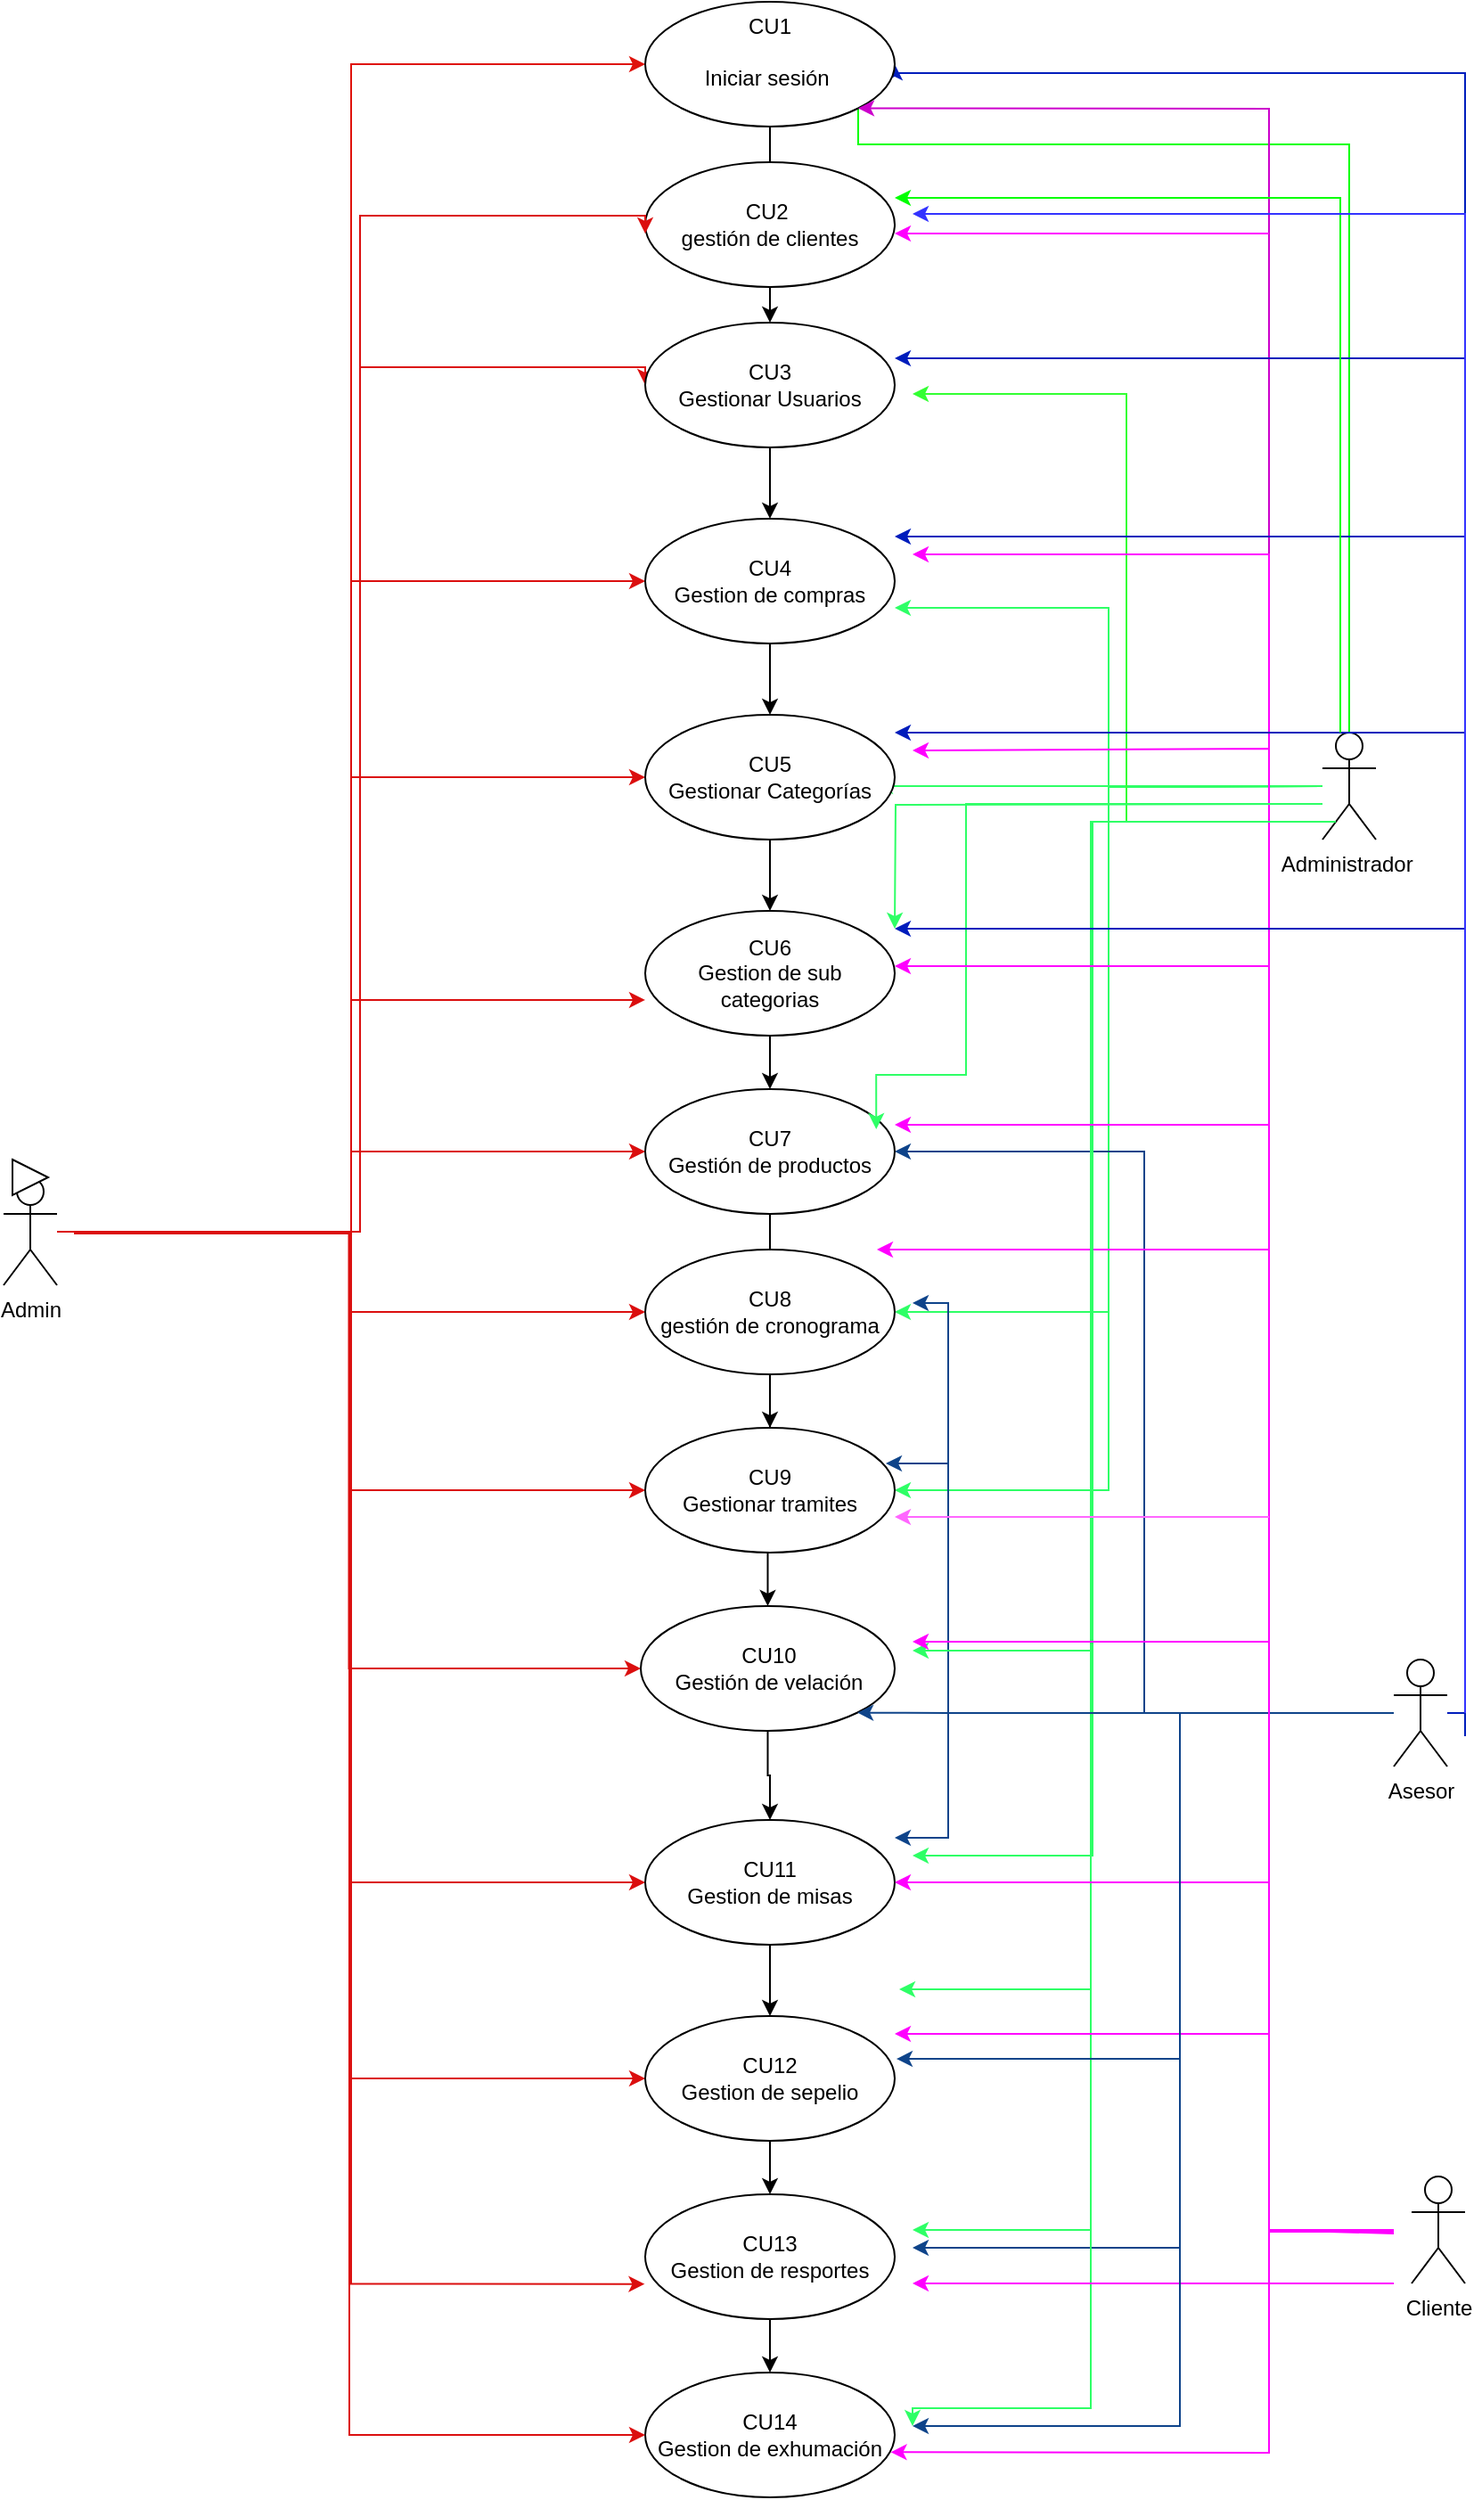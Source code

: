 <mxfile version="26.2.14" pages="5">
  <diagram name="Principal" id="TJ6za1D6D_MN4Pr88V77">
    <mxGraphModel grid="1" page="1" gridSize="10" guides="1" tooltips="1" connect="1" arrows="1" fold="1" pageScale="1" pageWidth="827" pageHeight="1169" math="0" shadow="0">
      <root>
        <mxCell id="0" />
        <mxCell id="1" parent="0" />
        <mxCell id="_R7z28qBF47HqSNx4M6e-36" style="edgeStyle=orthogonalEdgeStyle;rounded=0;orthogonalLoop=1;jettySize=auto;html=1;entryX=0;entryY=0.5;entryDx=0;entryDy=0;strokeColor=#DF130C;" edge="1" parent="1" source="_R7z28qBF47HqSNx4M6e-1" target="_R7z28qBF47HqSNx4M6e-19">
          <mxGeometry relative="1" as="geometry" />
        </mxCell>
        <mxCell id="_R7z28qBF47HqSNx4M6e-37" style="edgeStyle=orthogonalEdgeStyle;rounded=0;orthogonalLoop=1;jettySize=auto;html=1;entryX=0;entryY=0.5;entryDx=0;entryDy=0;strokeColor=#DB0F0F;" edge="1" parent="1" source="_R7z28qBF47HqSNx4M6e-1" target="_R7z28qBF47HqSNx4M6e-7">
          <mxGeometry relative="1" as="geometry">
            <Array as="points">
              <mxPoint x="-510" y="690" />
              <mxPoint x="-510" y="205" />
            </Array>
          </mxGeometry>
        </mxCell>
        <mxCell id="_R7z28qBF47HqSNx4M6e-39" style="edgeStyle=orthogonalEdgeStyle;rounded=0;orthogonalLoop=1;jettySize=auto;html=1;entryX=0;entryY=0.5;entryDx=0;entryDy=0;strokeColor=#DB0F0F;" edge="1" parent="1" source="_R7z28qBF47HqSNx4M6e-1" target="_R7z28qBF47HqSNx4M6e-15">
          <mxGeometry relative="1" as="geometry">
            <mxPoint x="-370" y="310" as="targetPoint" />
          </mxGeometry>
        </mxCell>
        <mxCell id="_R7z28qBF47HqSNx4M6e-40" style="edgeStyle=orthogonalEdgeStyle;rounded=0;orthogonalLoop=1;jettySize=auto;html=1;entryX=0;entryY=0.5;entryDx=0;entryDy=0;strokeColor=#DB0F0F;" edge="1" parent="1" source="_R7z28qBF47HqSNx4M6e-1" target="_R7z28qBF47HqSNx4M6e-13">
          <mxGeometry relative="1" as="geometry" />
        </mxCell>
        <mxCell id="_R7z28qBF47HqSNx4M6e-42" style="edgeStyle=orthogonalEdgeStyle;rounded=0;orthogonalLoop=1;jettySize=auto;html=1;entryX=0;entryY=0.5;entryDx=0;entryDy=0;strokeColor=#DB0F0F;" edge="1" parent="1" source="_R7z28qBF47HqSNx4M6e-1" target="_R7z28qBF47HqSNx4M6e-8">
          <mxGeometry relative="1" as="geometry" />
        </mxCell>
        <mxCell id="_R7z28qBF47HqSNx4M6e-43" style="edgeStyle=orthogonalEdgeStyle;rounded=0;orthogonalLoop=1;jettySize=auto;html=1;entryX=0;entryY=0.5;entryDx=0;entryDy=0;strokeColor=#DB0F0F;" edge="1" parent="1" source="_R7z28qBF47HqSNx4M6e-1" target="_R7z28qBF47HqSNx4M6e-16">
          <mxGeometry relative="1" as="geometry" />
        </mxCell>
        <mxCell id="_R7z28qBF47HqSNx4M6e-44" style="edgeStyle=orthogonalEdgeStyle;rounded=0;orthogonalLoop=1;jettySize=auto;html=1;entryX=0;entryY=0.5;entryDx=0;entryDy=0;strokeColor=#DB0F0F;" edge="1" parent="1" source="_R7z28qBF47HqSNx4M6e-1" target="_R7z28qBF47HqSNx4M6e-9">
          <mxGeometry relative="1" as="geometry" />
        </mxCell>
        <mxCell id="_R7z28qBF47HqSNx4M6e-45" style="edgeStyle=orthogonalEdgeStyle;rounded=0;orthogonalLoop=1;jettySize=auto;html=1;entryX=0;entryY=0.5;entryDx=0;entryDy=0;strokeColor=#DB0F0F;" edge="1" parent="1" source="_R7z28qBF47HqSNx4M6e-1" target="_R7z28qBF47HqSNx4M6e-20">
          <mxGeometry relative="1" as="geometry" />
        </mxCell>
        <mxCell id="_R7z28qBF47HqSNx4M6e-48" style="edgeStyle=orthogonalEdgeStyle;rounded=0;orthogonalLoop=1;jettySize=auto;html=1;entryX=0;entryY=0.5;entryDx=0;entryDy=0;strokeColor=#DB0F0F;" edge="1" parent="1" source="_R7z28qBF47HqSNx4M6e-1" target="_R7z28qBF47HqSNx4M6e-12">
          <mxGeometry relative="1" as="geometry" />
        </mxCell>
        <mxCell id="_R7z28qBF47HqSNx4M6e-49" style="edgeStyle=orthogonalEdgeStyle;rounded=0;orthogonalLoop=1;jettySize=auto;html=1;entryX=0;entryY=0.5;entryDx=0;entryDy=0;strokeColor=#DB0F0F;" edge="1" parent="1" source="_R7z28qBF47HqSNx4M6e-1" target="_R7z28qBF47HqSNx4M6e-17">
          <mxGeometry relative="1" as="geometry" />
        </mxCell>
        <mxCell id="_R7z28qBF47HqSNx4M6e-1" value="Admin" style="shape=umlActor;verticalLabelPosition=bottom;verticalAlign=top;html=1;outlineConnect=0;" vertex="1" parent="1">
          <mxGeometry x="-710" y="660" width="30" height="60" as="geometry" />
        </mxCell>
        <mxCell id="_R7z28qBF47HqSNx4M6e-56" style="edgeStyle=orthogonalEdgeStyle;rounded=0;orthogonalLoop=1;jettySize=auto;html=1;entryX=1;entryY=0.5;entryDx=0;entryDy=0;strokeColor=#2EFF66;" edge="1" parent="1" target="_R7z28qBF47HqSNx4M6e-16">
          <mxGeometry relative="1" as="geometry">
            <mxPoint x="30" y="440" as="sourcePoint" />
          </mxGeometry>
        </mxCell>
        <mxCell id="_R7z28qBF47HqSNx4M6e-57" style="edgeStyle=orthogonalEdgeStyle;rounded=0;orthogonalLoop=1;jettySize=auto;html=1;strokeColor=#2EFF66;" edge="1" parent="1">
          <mxGeometry relative="1" as="geometry">
            <mxPoint x="30" y="440" as="sourcePoint" />
            <mxPoint x="-220" y="440" as="targetPoint" />
          </mxGeometry>
        </mxCell>
        <mxCell id="pV1e_ORp6mmbCY6KsQc1-34" value="" style="edgeLabel;html=1;align=center;verticalAlign=middle;resizable=0;points=[];strokeColor=default;fontFamily=Helvetica;fontSize=12;fontColor=default;fillColor=default;" connectable="0" vertex="1" parent="_R7z28qBF47HqSNx4M6e-57">
          <mxGeometry x="0.2" relative="1" as="geometry">
            <mxPoint as="offset" />
          </mxGeometry>
        </mxCell>
        <mxCell id="_R7z28qBF47HqSNx4M6e-58" style="edgeStyle=orthogonalEdgeStyle;rounded=0;orthogonalLoop=1;jettySize=auto;html=1;entryX=1;entryY=0.5;entryDx=0;entryDy=0;strokeColor=#2EFF66;" edge="1" parent="1" target="_R7z28qBF47HqSNx4M6e-9">
          <mxGeometry relative="1" as="geometry">
            <mxPoint x="30" y="440" as="sourcePoint" />
          </mxGeometry>
        </mxCell>
        <mxCell id="SxUaMwMmPCRgFJRRCulF-1" style="edgeStyle=orthogonalEdgeStyle;rounded=0;orthogonalLoop=1;jettySize=auto;html=1;entryX=1;entryY=0;entryDx=0;entryDy=0;fillColor=#d5e8d4;strokeColor=#00FF00;" edge="1" parent="1" target="_R7z28qBF47HqSNx4M6e-19">
          <mxGeometry relative="1" as="geometry">
            <mxPoint x="45" y="410" as="sourcePoint" />
            <Array as="points">
              <mxPoint x="45" y="80" />
            </Array>
          </mxGeometry>
        </mxCell>
        <mxCell id="_R7z28qBF47HqSNx4M6e-62" style="edgeStyle=orthogonalEdgeStyle;rounded=0;orthogonalLoop=1;jettySize=auto;html=1;entryX=1;entryY=0.5;entryDx=0;entryDy=0;strokeColor=#0F448A;" edge="1" parent="1" source="_R7z28qBF47HqSNx4M6e-4" target="_R7z28qBF47HqSNx4M6e-8">
          <mxGeometry relative="1" as="geometry" />
        </mxCell>
        <mxCell id="SxUaMwMmPCRgFJRRCulF-3" style="edgeStyle=orthogonalEdgeStyle;rounded=0;orthogonalLoop=1;jettySize=auto;html=1;entryX=1;entryY=0.5;entryDx=0;entryDy=0;fillColor=#0050ef;strokeColor=#001DBC;" edge="1" parent="1" source="_R7z28qBF47HqSNx4M6e-4" target="_R7z28qBF47HqSNx4M6e-19">
          <mxGeometry relative="1" as="geometry">
            <Array as="points">
              <mxPoint x="110" y="960" />
              <mxPoint x="110" y="40" />
              <mxPoint x="-210" y="40" />
            </Array>
          </mxGeometry>
        </mxCell>
        <mxCell id="_R7z28qBF47HqSNx4M6e-4" value="&lt;div&gt;&lt;font style=&quot;vertical-align: inherit;&quot;&gt;&lt;font style=&quot;vertical-align: inherit;&quot;&gt;Asesor&lt;/font&gt;&lt;/font&gt;&lt;/div&gt;" style="shape=umlActor;verticalLabelPosition=bottom;verticalAlign=top;html=1;outlineConnect=0;" vertex="1" parent="1">
          <mxGeometry x="70" y="930" width="30" height="60" as="geometry" />
        </mxCell>
        <mxCell id="_R7z28qBF47HqSNx4M6e-23" value="" style="edgeStyle=orthogonalEdgeStyle;rounded=0;orthogonalLoop=1;jettySize=auto;html=1;" edge="1" parent="1" source="_R7z28qBF47HqSNx4M6e-7" target="_R7z28qBF47HqSNx4M6e-15">
          <mxGeometry relative="1" as="geometry" />
        </mxCell>
        <mxCell id="_R7z28qBF47HqSNx4M6e-7" value="CU3&lt;div&gt;Gestionar Usuarios&lt;/div&gt;" style="ellipse;whiteSpace=wrap;html=1;" vertex="1" parent="1">
          <mxGeometry x="-350" y="180" width="140" height="70" as="geometry" />
        </mxCell>
        <mxCell id="_R7z28qBF47HqSNx4M6e-28" value="" style="edgeStyle=orthogonalEdgeStyle;rounded=0;orthogonalLoop=1;jettySize=auto;html=1;" edge="1" parent="1" source="_R7z28qBF47HqSNx4M6e-8" target="_R7z28qBF47HqSNx4M6e-16">
          <mxGeometry relative="1" as="geometry" />
        </mxCell>
        <mxCell id="_R7z28qBF47HqSNx4M6e-8" value="&lt;font style=&quot;vertical-align: inherit;&quot;&gt;&lt;font style=&quot;vertical-align: inherit;&quot;&gt;CU7&lt;/font&gt;&lt;/font&gt;&lt;div&gt;&lt;font style=&quot;vertical-align: inherit;&quot;&gt;&lt;font style=&quot;vertical-align: inherit;&quot;&gt;Gestión de productos&lt;/font&gt;&lt;/font&gt;&lt;/div&gt;" style="ellipse;whiteSpace=wrap;html=1;" vertex="1" parent="1">
          <mxGeometry x="-350" y="610" width="140" height="70" as="geometry" />
        </mxCell>
        <mxCell id="_R7z28qBF47HqSNx4M6e-32" value="" style="edgeStyle=orthogonalEdgeStyle;rounded=0;orthogonalLoop=1;jettySize=auto;html=1;" edge="1" parent="1" source="_R7z28qBF47HqSNx4M6e-9" target="_R7z28qBF47HqSNx4M6e-20">
          <mxGeometry relative="1" as="geometry" />
        </mxCell>
        <mxCell id="_R7z28qBF47HqSNx4M6e-9" value="&lt;font style=&quot;vertical-align: inherit;&quot;&gt;&lt;font style=&quot;vertical-align: inherit;&quot;&gt;CU8&lt;/font&gt;&lt;/font&gt;&lt;div&gt;&lt;font style=&quot;vertical-align: inherit;&quot;&gt;&lt;font style=&quot;vertical-align: inherit;&quot;&gt;gestión de cronograma&lt;/font&gt;&lt;/font&gt;&lt;/div&gt;" style="ellipse;whiteSpace=wrap;html=1;" vertex="1" parent="1">
          <mxGeometry x="-350" y="700" width="140" height="70" as="geometry" />
        </mxCell>
        <mxCell id="_R7z28qBF47HqSNx4M6e-34" value="" style="edgeStyle=orthogonalEdgeStyle;rounded=0;orthogonalLoop=1;jettySize=auto;html=1;" edge="1" parent="1" source="_R7z28qBF47HqSNx4M6e-12" target="_R7z28qBF47HqSNx4M6e-17">
          <mxGeometry relative="1" as="geometry" />
        </mxCell>
        <mxCell id="_R7z28qBF47HqSNx4M6e-12" value="CU11&lt;div&gt;Gestion de misas&lt;/div&gt;" style="ellipse;whiteSpace=wrap;html=1;" vertex="1" parent="1">
          <mxGeometry x="-350" y="1020" width="140" height="70" as="geometry" />
        </mxCell>
        <mxCell id="_R7z28qBF47HqSNx4M6e-26" value="" style="edgeStyle=orthogonalEdgeStyle;rounded=0;orthogonalLoop=1;jettySize=auto;html=1;" edge="1" parent="1" source="_R7z28qBF47HqSNx4M6e-13" target="_R7z28qBF47HqSNx4M6e-18">
          <mxGeometry relative="1" as="geometry" />
        </mxCell>
        <mxCell id="_R7z28qBF47HqSNx4M6e-13" value="&lt;font style=&quot;vertical-align: inherit;&quot;&gt;&lt;font style=&quot;vertical-align: inherit;&quot;&gt;CU5&lt;/font&gt;&lt;/font&gt;&lt;div&gt;&lt;font style=&quot;vertical-align: inherit;&quot;&gt;&lt;font style=&quot;vertical-align: inherit;&quot;&gt;Gestionar Categorías&lt;/font&gt;&lt;/font&gt;&lt;/div&gt;" style="ellipse;whiteSpace=wrap;html=1;" vertex="1" parent="1">
          <mxGeometry x="-350" y="400" width="140" height="70" as="geometry" />
        </mxCell>
        <mxCell id="_R7z28qBF47HqSNx4M6e-14" value="CU13&lt;div&gt;Gestion de resportes&lt;/div&gt;" style="ellipse;whiteSpace=wrap;html=1;" vertex="1" parent="1">
          <mxGeometry x="-350" y="1230" width="140" height="70" as="geometry" />
        </mxCell>
        <mxCell id="_R7z28qBF47HqSNx4M6e-24" value="" style="edgeStyle=orthogonalEdgeStyle;rounded=0;orthogonalLoop=1;jettySize=auto;html=1;" edge="1" parent="1" source="_R7z28qBF47HqSNx4M6e-15" target="_R7z28qBF47HqSNx4M6e-13">
          <mxGeometry relative="1" as="geometry" />
        </mxCell>
        <mxCell id="_R7z28qBF47HqSNx4M6e-15" value="CU4&lt;div&gt;&lt;span style=&quot;background-color: initial;&quot;&gt;Gestion de compras&lt;/span&gt;&lt;/div&gt;" style="ellipse;whiteSpace=wrap;html=1;" vertex="1" parent="1">
          <mxGeometry x="-350" y="290" width="140" height="70" as="geometry" />
        </mxCell>
        <mxCell id="_R7z28qBF47HqSNx4M6e-16" value="CU9&lt;div&gt;Gestionar tramites&lt;/div&gt;" style="ellipse;whiteSpace=wrap;html=1;" vertex="1" parent="1">
          <mxGeometry x="-350" y="800" width="140" height="70" as="geometry" />
        </mxCell>
        <mxCell id="_R7z28qBF47HqSNx4M6e-35" value="" style="edgeStyle=orthogonalEdgeStyle;rounded=0;orthogonalLoop=1;jettySize=auto;html=1;" edge="1" parent="1" source="_R7z28qBF47HqSNx4M6e-17" target="_R7z28qBF47HqSNx4M6e-14">
          <mxGeometry relative="1" as="geometry" />
        </mxCell>
        <mxCell id="_R7z28qBF47HqSNx4M6e-17" value="CU12&lt;div&gt;Gestion de sepelio&lt;/div&gt;" style="ellipse;whiteSpace=wrap;html=1;" vertex="1" parent="1">
          <mxGeometry x="-350" y="1130" width="140" height="70" as="geometry" />
        </mxCell>
        <mxCell id="_R7z28qBF47HqSNx4M6e-27" value="" style="edgeStyle=orthogonalEdgeStyle;rounded=0;orthogonalLoop=1;jettySize=auto;html=1;" edge="1" parent="1" source="_R7z28qBF47HqSNx4M6e-18" target="_R7z28qBF47HqSNx4M6e-8">
          <mxGeometry relative="1" as="geometry" />
        </mxCell>
        <mxCell id="_R7z28qBF47HqSNx4M6e-18" value="CU6&lt;div&gt;Gestion de sub categorias&lt;/div&gt;" style="ellipse;whiteSpace=wrap;html=1;" vertex="1" parent="1">
          <mxGeometry x="-350" y="510" width="140" height="70" as="geometry" />
        </mxCell>
        <mxCell id="_R7z28qBF47HqSNx4M6e-22" value="" style="edgeStyle=orthogonalEdgeStyle;rounded=0;orthogonalLoop=1;jettySize=auto;html=1;" edge="1" parent="1" source="_R7z28qBF47HqSNx4M6e-19" target="_R7z28qBF47HqSNx4M6e-7">
          <mxGeometry relative="1" as="geometry" />
        </mxCell>
        <mxCell id="_R7z28qBF47HqSNx4M6e-19" value="&lt;div&gt;CU1&lt;/div&gt;&lt;div&gt;&lt;br&gt;&lt;/div&gt;Iniciar sesión&amp;nbsp;&lt;div&gt;&lt;br&gt;&lt;/div&gt;" style="ellipse;whiteSpace=wrap;html=1;" vertex="1" parent="1">
          <mxGeometry x="-350" width="140" height="70" as="geometry" />
        </mxCell>
        <mxCell id="_R7z28qBF47HqSNx4M6e-33" value="" style="edgeStyle=orthogonalEdgeStyle;rounded=0;orthogonalLoop=1;jettySize=auto;html=1;" edge="1" parent="1" source="_R7z28qBF47HqSNx4M6e-20" target="_R7z28qBF47HqSNx4M6e-12">
          <mxGeometry relative="1" as="geometry" />
        </mxCell>
        <mxCell id="_R7z28qBF47HqSNx4M6e-20" value="&lt;font style=&quot;vertical-align: inherit;&quot;&gt;&lt;font style=&quot;vertical-align: inherit;&quot;&gt;CU10&lt;/font&gt;&lt;/font&gt;&lt;div&gt;&lt;font style=&quot;vertical-align: inherit;&quot;&gt;&lt;font style=&quot;vertical-align: inherit;&quot;&gt;Gestión de velación&lt;/font&gt;&lt;/font&gt;&lt;/div&gt;" style="ellipse;whiteSpace=wrap;html=1;" vertex="1" parent="1">
          <mxGeometry x="-352.5" y="900" width="142.5" height="70" as="geometry" />
        </mxCell>
        <mxCell id="_R7z28qBF47HqSNx4M6e-41" style="edgeStyle=orthogonalEdgeStyle;rounded=0;orthogonalLoop=1;jettySize=auto;html=1;entryX=0;entryY=0.714;entryDx=0;entryDy=0;entryPerimeter=0;strokeColor=#DB0F0F;" edge="1" parent="1" source="_R7z28qBF47HqSNx4M6e-1" target="_R7z28qBF47HqSNx4M6e-18">
          <mxGeometry relative="1" as="geometry" />
        </mxCell>
        <mxCell id="_R7z28qBF47HqSNx4M6e-50" style="edgeStyle=orthogonalEdgeStyle;rounded=0;orthogonalLoop=1;jettySize=auto;html=1;entryX=-0.002;entryY=0.719;entryDx=0;entryDy=0;entryPerimeter=0;strokeColor=#DB0F0F;" edge="1" parent="1" source="_R7z28qBF47HqSNx4M6e-1" target="_R7z28qBF47HqSNx4M6e-14">
          <mxGeometry relative="1" as="geometry" />
        </mxCell>
        <mxCell id="_R7z28qBF47HqSNx4M6e-53" style="edgeStyle=orthogonalEdgeStyle;rounded=0;orthogonalLoop=1;jettySize=auto;html=1;entryX=1;entryY=0.714;entryDx=0;entryDy=0;entryPerimeter=0;strokeColor=#2EFF66;" edge="1" parent="1" target="_R7z28qBF47HqSNx4M6e-15">
          <mxGeometry relative="1" as="geometry">
            <mxPoint x="30" y="440" as="sourcePoint" />
          </mxGeometry>
        </mxCell>
        <mxCell id="_R7z28qBF47HqSNx4M6e-64" style="edgeStyle=orthogonalEdgeStyle;rounded=0;orthogonalLoop=1;jettySize=auto;html=1;strokeColor=#0F448A;" edge="1" parent="1" source="_R7z28qBF47HqSNx4M6e-4">
          <mxGeometry relative="1" as="geometry">
            <Array as="points">
              <mxPoint x="-180" y="960" />
              <mxPoint x="-180" y="730" />
            </Array>
            <mxPoint x="-200" y="730" as="targetPoint" />
          </mxGeometry>
        </mxCell>
        <mxCell id="_R7z28qBF47HqSNx4M6e-65" style="edgeStyle=orthogonalEdgeStyle;rounded=0;orthogonalLoop=1;jettySize=auto;html=1;entryX=0.926;entryY=0.321;entryDx=0;entryDy=0;entryPerimeter=0;strokeColor=#2EFF66;" edge="1" parent="1" target="_R7z28qBF47HqSNx4M6e-8">
          <mxGeometry relative="1" as="geometry">
            <Array as="points">
              <mxPoint x="-170" y="450" />
              <mxPoint x="-170" y="602" />
            </Array>
            <mxPoint x="30" y="450" as="sourcePoint" />
          </mxGeometry>
        </mxCell>
        <mxCell id="pV1e_ORp6mmbCY6KsQc1-1" value="&lt;div&gt;CU14&lt;/div&gt;&lt;div&gt;Gestion de exhumación&lt;/div&gt;" style="ellipse;whiteSpace=wrap;html=1;" vertex="1" parent="1">
          <mxGeometry x="-350" y="1330" width="140" height="70" as="geometry" />
        </mxCell>
        <mxCell id="pV1e_ORp6mmbCY6KsQc1-2" value="" style="endArrow=classic;html=1;rounded=0;exitX=0.5;exitY=1;exitDx=0;exitDy=0;entryX=0.5;entryY=0;entryDx=0;entryDy=0;" edge="1" parent="1" source="_R7z28qBF47HqSNx4M6e-14" target="pV1e_ORp6mmbCY6KsQc1-1">
          <mxGeometry width="50" height="50" relative="1" as="geometry">
            <mxPoint x="-260" y="1320" as="sourcePoint" />
            <mxPoint x="-210" y="1270" as="targetPoint" />
          </mxGeometry>
        </mxCell>
        <mxCell id="pV1e_ORp6mmbCY6KsQc1-3" style="edgeStyle=orthogonalEdgeStyle;rounded=0;orthogonalLoop=1;jettySize=auto;html=1;strokeColor=#DB0F0F;entryX=0;entryY=0.5;entryDx=0;entryDy=0;" edge="1" parent="1" target="pV1e_ORp6mmbCY6KsQc1-1">
          <mxGeometry relative="1" as="geometry">
            <mxPoint x="-670" y="691" as="sourcePoint" />
            <mxPoint x="-517" y="1320" as="targetPoint" />
            <Array as="points">
              <mxPoint x="-670" y="690" />
              <mxPoint x="-670" y="691" />
              <mxPoint x="-516" y="691" />
              <mxPoint x="-516" y="1325" />
            </Array>
          </mxGeometry>
        </mxCell>
        <mxCell id="pV1e_ORp6mmbCY6KsQc1-10" value="Administrador&amp;nbsp;" style="shape=umlActor;verticalLabelPosition=bottom;verticalAlign=top;html=1;outlineConnect=0;" vertex="1" parent="1">
          <mxGeometry x="30" y="410" width="30" height="60" as="geometry" />
        </mxCell>
        <mxCell id="pV1e_ORp6mmbCY6KsQc1-17" value="&lt;font style=&quot;vertical-align: inherit;&quot;&gt;&lt;font style=&quot;vertical-align: inherit;&quot;&gt;Cliente&lt;/font&gt;&lt;/font&gt;" style="shape=umlActor;verticalLabelPosition=bottom;verticalAlign=top;html=1;outlineConnect=0;" vertex="1" parent="1">
          <mxGeometry x="80" y="1220" width="30" height="60" as="geometry" />
        </mxCell>
        <mxCell id="pV1e_ORp6mmbCY6KsQc1-21" value="" style="endArrow=classic;html=1;rounded=0;fontFamily=Helvetica;fontSize=12;fontColor=default;entryX=1;entryY=1;entryDx=0;entryDy=0;strokeColor=light-dark(#CC00CC,#FFFFFF);" edge="1" parent="1" target="_R7z28qBF47HqSNx4M6e-19">
          <mxGeometry width="50" height="50" relative="1" as="geometry">
            <mxPoint x="70" y="1250" as="sourcePoint" />
            <mxPoint x="-120" y="125" as="targetPoint" />
            <Array as="points">
              <mxPoint y="1250" />
              <mxPoint y="60" />
            </Array>
          </mxGeometry>
        </mxCell>
        <mxCell id="pV1e_ORp6mmbCY6KsQc1-23" value="" style="triangle;whiteSpace=wrap;html=1;strokeColor=default;align=center;verticalAlign=top;fontFamily=Helvetica;fontSize=12;fontColor=default;fillColor=default;" vertex="1" parent="1">
          <mxGeometry x="-705" y="649.5" width="20" height="20" as="geometry" />
        </mxCell>
        <mxCell id="pV1e_ORp6mmbCY6KsQc1-24" value="" style="endArrow=classic;html=1;rounded=0;fontFamily=Helvetica;fontSize=12;fontColor=default;strokeColor=light-dark(#33FF33,#FFFFFF);" edge="1" parent="1">
          <mxGeometry width="50" height="50" relative="1" as="geometry">
            <mxPoint x="-80" y="460" as="sourcePoint" />
            <mxPoint x="-200" y="220" as="targetPoint" />
            <Array as="points">
              <mxPoint x="-80" y="220" />
            </Array>
          </mxGeometry>
        </mxCell>
        <mxCell id="pV1e_ORp6mmbCY6KsQc1-25" value="" style="endArrow=classic;html=1;rounded=0;fontFamily=Helvetica;fontSize=12;fontColor=default;strokeColor=light-dark(#FF00FF,#FFFFFF);" edge="1" parent="1">
          <mxGeometry width="50" height="50" relative="1" as="geometry">
            <mxPoint x="70" y="1251" as="sourcePoint" />
            <mxPoint x="-200" y="310" as="targetPoint" />
            <Array as="points">
              <mxPoint y="1251" />
              <mxPoint y="310" />
            </Array>
          </mxGeometry>
        </mxCell>
        <mxCell id="pV1e_ORp6mmbCY6KsQc1-26" value="" style="endArrow=classic;html=1;rounded=0;fontFamily=Helvetica;fontSize=12;fontColor=default;strokeColor=light-dark(#FF00FF,#FFFFFF);" edge="1" parent="1">
          <mxGeometry width="50" height="50" relative="1" as="geometry">
            <mxPoint x="70" y="1250" as="sourcePoint" />
            <mxPoint x="-200" y="420" as="targetPoint" />
            <Array as="points">
              <mxPoint y="1250" />
              <mxPoint y="419" />
            </Array>
          </mxGeometry>
        </mxCell>
        <mxCell id="pV1e_ORp6mmbCY6KsQc1-27" value="" style="edgeLabel;html=1;align=center;verticalAlign=middle;resizable=0;points=[];strokeColor=default;fontFamily=Helvetica;fontSize=12;fontColor=default;fillColor=default;" connectable="0" vertex="1" parent="pV1e_ORp6mmbCY6KsQc1-26">
          <mxGeometry x="-0.827" y="1" relative="1" as="geometry">
            <mxPoint as="offset" />
          </mxGeometry>
        </mxCell>
        <mxCell id="pV1e_ORp6mmbCY6KsQc1-28" value="" style="endArrow=classic;html=1;rounded=0;fontFamily=Helvetica;fontSize=12;fontColor=default;entryX=1;entryY=0.5;entryDx=0;entryDy=0;strokeColor=light-dark(#FF00FF,#FFFFFF);" edge="1" parent="1">
          <mxGeometry width="50" height="50" relative="1" as="geometry">
            <mxPoint x="70" y="1250" as="sourcePoint" />
            <mxPoint x="-220" y="700" as="targetPoint" />
            <Array as="points">
              <mxPoint y="1250" />
              <mxPoint y="700" />
            </Array>
          </mxGeometry>
        </mxCell>
        <mxCell id="pV1e_ORp6mmbCY6KsQc1-30" style="edgeStyle=orthogonalEdgeStyle;rounded=0;orthogonalLoop=1;jettySize=auto;html=1;strokeColor=#0F448A;" edge="1" parent="1">
          <mxGeometry relative="1" as="geometry">
            <Array as="points">
              <mxPoint x="-180" y="960" />
              <mxPoint x="-180" y="820" />
            </Array>
            <mxPoint x="70" y="960" as="sourcePoint" />
            <mxPoint x="-215" y="820" as="targetPoint" />
          </mxGeometry>
        </mxCell>
        <mxCell id="pV1e_ORp6mmbCY6KsQc1-31" style="edgeStyle=orthogonalEdgeStyle;rounded=0;orthogonalLoop=1;jettySize=auto;html=1;entryX=1;entryY=0.5;entryDx=0;entryDy=0;strokeColor=#2EFF66;" edge="1" parent="1" source="pV1e_ORp6mmbCY6KsQc1-10">
          <mxGeometry relative="1" as="geometry">
            <mxPoint x="40" y="550" as="sourcePoint" />
            <mxPoint x="-200" y="925" as="targetPoint" />
            <Array as="points">
              <mxPoint x="-100" y="460" />
              <mxPoint x="-100" y="925" />
            </Array>
          </mxGeometry>
        </mxCell>
        <mxCell id="pV1e_ORp6mmbCY6KsQc1-36" style="edgeStyle=orthogonalEdgeStyle;rounded=0;orthogonalLoop=1;jettySize=auto;html=1;strokeColor=#2EFF66;" edge="1" parent="1">
          <mxGeometry relative="1" as="geometry">
            <mxPoint x="37.5" y="460" as="sourcePoint" />
            <mxPoint x="-200" y="1040" as="targetPoint" />
            <Array as="points">
              <mxPoint x="-99" y="460" />
              <mxPoint x="-99" y="1040" />
              <mxPoint x="-200" y="1040" />
            </Array>
          </mxGeometry>
        </mxCell>
        <mxCell id="pV1e_ORp6mmbCY6KsQc1-37" style="edgeStyle=orthogonalEdgeStyle;rounded=0;orthogonalLoop=1;jettySize=auto;html=1;entryX=1;entryY=0.5;entryDx=0;entryDy=0;strokeColor=#2EFF66;" edge="1" parent="1">
          <mxGeometry relative="1" as="geometry">
            <mxPoint x="30" y="460" as="sourcePoint" />
            <mxPoint x="-207.5" y="1115" as="targetPoint" />
            <Array as="points">
              <mxPoint x="30" y="460" />
              <mxPoint x="-100" y="460" />
              <mxPoint x="-100" y="1115" />
            </Array>
          </mxGeometry>
        </mxCell>
        <mxCell id="pV1e_ORp6mmbCY6KsQc1-38" style="edgeStyle=orthogonalEdgeStyle;rounded=0;orthogonalLoop=1;jettySize=auto;html=1;strokeColor=#2EFF66;" edge="1" parent="1">
          <mxGeometry relative="1" as="geometry">
            <mxPoint x="30" y="460" as="sourcePoint" />
            <mxPoint x="-200" y="1250" as="targetPoint" />
            <Array as="points">
              <mxPoint x="-100" y="460" />
              <mxPoint x="-100" y="1250" />
            </Array>
          </mxGeometry>
        </mxCell>
        <mxCell id="pV1e_ORp6mmbCY6KsQc1-39" style="edgeStyle=orthogonalEdgeStyle;rounded=0;orthogonalLoop=1;jettySize=auto;html=1;strokeColor=#0F448A;" edge="1" parent="1">
          <mxGeometry relative="1" as="geometry">
            <Array as="points">
              <mxPoint x="-50" y="960" />
              <mxPoint x="-50" y="1260" />
            </Array>
            <mxPoint x="70" y="960" as="sourcePoint" />
            <mxPoint x="-200" y="1260" as="targetPoint" />
          </mxGeometry>
        </mxCell>
        <mxCell id="pV1e_ORp6mmbCY6KsQc1-40" style="edgeStyle=orthogonalEdgeStyle;rounded=0;orthogonalLoop=1;jettySize=auto;html=1;strokeColor=#2EFF66;" edge="1" parent="1">
          <mxGeometry relative="1" as="geometry">
            <mxPoint x="20" y="460" as="sourcePoint" />
            <mxPoint x="-200" y="1360" as="targetPoint" />
            <Array as="points">
              <mxPoint x="-100" y="460" />
              <mxPoint x="-100" y="1350" />
              <mxPoint x="-200" y="1350" />
            </Array>
          </mxGeometry>
        </mxCell>
        <mxCell id="h5jMFlniZHKfvQ_VkWu9-1" style="edgeStyle=orthogonalEdgeStyle;rounded=0;orthogonalLoop=1;jettySize=auto;html=1;entryX=1;entryY=0.5;entryDx=0;entryDy=0;fillColor=#0050ef;strokeColor=#001DBC;" edge="1" parent="1">
          <mxGeometry relative="1" as="geometry">
            <Array as="points">
              <mxPoint x="110" y="200" />
            </Array>
            <mxPoint x="110" y="973" as="sourcePoint" />
            <mxPoint x="-210" y="200" as="targetPoint" />
          </mxGeometry>
        </mxCell>
        <mxCell id="7BNPiDtRCRgO0qHvO21M-1" style="edgeStyle=orthogonalEdgeStyle;rounded=0;orthogonalLoop=1;jettySize=auto;html=1;entryX=1;entryY=0.5;entryDx=0;entryDy=0;fillColor=#0050ef;strokeColor=#001DBC;" edge="1" parent="1">
          <mxGeometry relative="1" as="geometry">
            <Array as="points">
              <mxPoint x="110" y="300" />
            </Array>
            <mxPoint x="110" y="960" as="sourcePoint" />
            <mxPoint x="-210" y="300" as="targetPoint" />
          </mxGeometry>
        </mxCell>
        <mxCell id="ZgZWa3AvUJ0dYatYgt1d-1" value="" style="endArrow=classic;html=1;rounded=0;fontFamily=Helvetica;fontSize=12;fontColor=default;strokeColor=light-dark(#FF00FF,#FFFFFF);" edge="1" parent="1">
          <mxGeometry width="50" height="50" relative="1" as="geometry">
            <mxPoint x="70" y="1280" as="sourcePoint" />
            <mxPoint x="-210" y="541" as="targetPoint" />
            <Array as="points">
              <mxPoint y="1280" />
              <mxPoint y="541" />
            </Array>
          </mxGeometry>
        </mxCell>
        <mxCell id="ZgZWa3AvUJ0dYatYgt1d-2" value="" style="edgeLabel;html=1;align=center;verticalAlign=middle;resizable=0;points=[];strokeColor=default;fontFamily=Helvetica;fontSize=12;fontColor=default;fillColor=default;" connectable="0" vertex="1" parent="ZgZWa3AvUJ0dYatYgt1d-1">
          <mxGeometry x="-0.827" y="1" relative="1" as="geometry">
            <mxPoint as="offset" />
          </mxGeometry>
        </mxCell>
        <mxCell id="k9vIFVrk0vfidLpIeswQ-1" value="" style="endArrow=classic;html=1;rounded=0;entryX=1;entryY=0.5;entryDx=0;entryDy=0;strokeColor=light-dark(#FF00FF,#FFFFFF);" edge="1" parent="1" target="_R7z28qBF47HqSNx4M6e-12">
          <mxGeometry width="50" height="50" relative="1" as="geometry">
            <mxPoint x="60" y="1250" as="sourcePoint" />
            <mxPoint x="10" y="1280" as="targetPoint" />
            <Array as="points">
              <mxPoint y="1250" />
              <mxPoint y="1055" />
            </Array>
          </mxGeometry>
        </mxCell>
        <mxCell id="k9vIFVrk0vfidLpIeswQ-2" value="" style="endArrow=classic;html=1;rounded=0;strokeColor=light-dark(#FF00FF,#FFFFFF);" edge="1" parent="1">
          <mxGeometry width="50" height="50" relative="1" as="geometry">
            <mxPoint x="70" y="1280" as="sourcePoint" />
            <mxPoint x="-200" y="1280" as="targetPoint" />
            <Array as="points" />
          </mxGeometry>
        </mxCell>
        <mxCell id="k9vIFVrk0vfidLpIeswQ-3" value="" style="endArrow=classic;html=1;rounded=0;entryX=0.984;entryY=0.638;entryDx=0;entryDy=0;entryPerimeter=0;strokeColor=light-dark(#FF00FF,#FFFFFF);" edge="1" parent="1" target="pV1e_ORp6mmbCY6KsQc1-1">
          <mxGeometry width="50" height="50" relative="1" as="geometry">
            <mxPoint x="70" y="1250" as="sourcePoint" />
            <mxPoint x="-40" y="1270" as="targetPoint" />
            <Array as="points">
              <mxPoint y="1250" />
              <mxPoint y="1375" />
            </Array>
          </mxGeometry>
        </mxCell>
        <mxCell id="k9vIFVrk0vfidLpIeswQ-5" value="" style="endArrow=classic;html=1;rounded=0;strokeColor=light-dark(#FF00FF,#FFFFFF);" edge="1" parent="1">
          <mxGeometry width="50" height="50" relative="1" as="geometry">
            <mxPoint x="70" y="1250" as="sourcePoint" />
            <mxPoint x="-210" y="1140" as="targetPoint" />
            <Array as="points">
              <mxPoint y="1250" />
              <mxPoint y="1140" />
            </Array>
          </mxGeometry>
        </mxCell>
        <mxCell id="k9vIFVrk0vfidLpIeswQ-6" value="" style="endArrow=classic;html=1;rounded=0;strokeColor=light-dark(#FF00FF,#FFFFFF);" edge="1" parent="1">
          <mxGeometry width="50" height="50" relative="1" as="geometry">
            <mxPoint x="70" y="1252" as="sourcePoint" />
            <mxPoint x="-200" y="920" as="targetPoint" />
            <Array as="points">
              <mxPoint y="1250" />
              <mxPoint y="920" />
              <mxPoint x="-160" y="920" />
            </Array>
          </mxGeometry>
        </mxCell>
        <mxCell id="eSFSQl6CcuyvCc38pwCU-1" style="edgeStyle=orthogonalEdgeStyle;rounded=0;orthogonalLoop=1;jettySize=auto;html=1;strokeColor=#0F448A;" edge="1" parent="1">
          <mxGeometry relative="1" as="geometry">
            <Array as="points">
              <mxPoint x="-50" y="960" />
              <mxPoint x="-50" y="1360" />
            </Array>
            <mxPoint x="70" y="960" as="sourcePoint" />
            <mxPoint x="-200" y="1360" as="targetPoint" />
          </mxGeometry>
        </mxCell>
        <mxCell id="eSFSQl6CcuyvCc38pwCU-4" value="" style="endArrow=classic;html=1;rounded=0;entryX=1.007;entryY=0.343;entryDx=0;entryDy=0;entryPerimeter=0;strokeColor=light-dark(#0F448A,#FFFFFF);" edge="1" parent="1" target="_R7z28qBF47HqSNx4M6e-17">
          <mxGeometry width="50" height="50" relative="1" as="geometry">
            <mxPoint x="70" y="960" as="sourcePoint" />
            <mxPoint x="-90" y="960" as="targetPoint" />
            <Array as="points">
              <mxPoint x="-50" y="960" />
              <mxPoint x="-50" y="1154" />
            </Array>
          </mxGeometry>
        </mxCell>
        <mxCell id="eSFSQl6CcuyvCc38pwCU-5" value="" style="endArrow=classic;html=1;rounded=0;strokeColor=light-dark(#0F448A,#FFFFFF);" edge="1" parent="1">
          <mxGeometry width="50" height="50" relative="1" as="geometry">
            <mxPoint x="70" y="960" as="sourcePoint" />
            <mxPoint x="-210" y="1030" as="targetPoint" />
            <Array as="points">
              <mxPoint x="-180" y="960" />
              <mxPoint x="-180" y="1030" />
            </Array>
          </mxGeometry>
        </mxCell>
        <mxCell id="eSFSQl6CcuyvCc38pwCU-6" value="" style="endArrow=classic;html=1;rounded=0;entryX=1;entryY=1;entryDx=0;entryDy=0;strokeColor=light-dark(#0F448A,#FFFFFF);" edge="1" parent="1" target="_R7z28qBF47HqSNx4M6e-20">
          <mxGeometry width="50" height="50" relative="1" as="geometry">
            <mxPoint x="70" y="960" as="sourcePoint" />
            <mxPoint x="-90" y="960" as="targetPoint" />
            <Array as="points">
              <mxPoint x="-180" y="960" />
            </Array>
          </mxGeometry>
        </mxCell>
        <mxCell id="-b0kQeJ8HrUUlGteSLZN-1" value="" style="endArrow=classic;html=1;rounded=0;fontFamily=Helvetica;fontSize=12;fontColor=default;strokeColor=light-dark(#FF00FF,#FFFFFF);" edge="1" parent="1">
          <mxGeometry width="50" height="50" relative="1" as="geometry">
            <mxPoint x="70" y="1250" as="sourcePoint" />
            <mxPoint x="-210" y="630" as="targetPoint" />
            <Array as="points">
              <mxPoint y="1250" />
              <mxPoint y="630" />
            </Array>
          </mxGeometry>
        </mxCell>
        <mxCell id="-b0kQeJ8HrUUlGteSLZN-2" value="" style="edgeLabel;html=1;align=center;verticalAlign=middle;resizable=0;points=[];strokeColor=default;fontFamily=Helvetica;fontSize=12;fontColor=default;fillColor=default;" connectable="0" vertex="1" parent="-b0kQeJ8HrUUlGteSLZN-1">
          <mxGeometry x="-0.827" y="1" relative="1" as="geometry">
            <mxPoint as="offset" />
          </mxGeometry>
        </mxCell>
        <mxCell id="-b0kQeJ8HrUUlGteSLZN-3" style="edgeStyle=orthogonalEdgeStyle;rounded=0;orthogonalLoop=1;jettySize=auto;html=1;entryX=1;entryY=0.5;entryDx=0;entryDy=0;fillColor=#0050ef;strokeColor=#001DBC;" edge="1" parent="1">
          <mxGeometry relative="1" as="geometry">
            <Array as="points">
              <mxPoint x="110" y="410" />
            </Array>
            <mxPoint x="110" y="960" as="sourcePoint" />
            <mxPoint x="-210" y="410" as="targetPoint" />
          </mxGeometry>
        </mxCell>
        <mxCell id="-b0kQeJ8HrUUlGteSLZN-4" style="edgeStyle=orthogonalEdgeStyle;rounded=0;orthogonalLoop=1;jettySize=auto;html=1;entryX=1;entryY=0.5;entryDx=0;entryDy=0;fillColor=#0050ef;strokeColor=#001DBC;" edge="1" parent="1">
          <mxGeometry relative="1" as="geometry">
            <Array as="points">
              <mxPoint x="110" y="520" />
            </Array>
            <mxPoint x="110" y="960" as="sourcePoint" />
            <mxPoint x="-210" y="520" as="targetPoint" />
          </mxGeometry>
        </mxCell>
        <mxCell id="-b0kQeJ8HrUUlGteSLZN-5" style="edgeStyle=orthogonalEdgeStyle;rounded=0;orthogonalLoop=1;jettySize=auto;html=1;strokeColor=#2EFF66;" edge="1" parent="1">
          <mxGeometry relative="1" as="geometry">
            <mxPoint x="20" y="450" as="sourcePoint" />
            <mxPoint x="-210" y="520" as="targetPoint" />
          </mxGeometry>
        </mxCell>
        <mxCell id="-b0kQeJ8HrUUlGteSLZN-6" value="" style="edgeLabel;html=1;align=center;verticalAlign=middle;resizable=0;points=[];strokeColor=default;fontFamily=Helvetica;fontSize=12;fontColor=default;fillColor=default;" connectable="0" vertex="1" parent="-b0kQeJ8HrUUlGteSLZN-5">
          <mxGeometry x="0.2" relative="1" as="geometry">
            <mxPoint as="offset" />
          </mxGeometry>
        </mxCell>
        <mxCell id="LjjEW7xJw0eTzMnypJRY-1" value="&lt;div&gt;&lt;font style=&quot;vertical-align: inherit;&quot;&gt;&lt;font style=&quot;vertical-align: inherit;&quot;&gt;&lt;font style=&quot;vertical-align: inherit;&quot;&gt;&lt;font style=&quot;vertical-align: inherit;&quot;&gt;&lt;font style=&quot;vertical-align: inherit;&quot;&gt;&lt;font style=&quot;vertical-align: inherit;&quot;&gt;&lt;font style=&quot;vertical-align: inherit;&quot;&gt;&lt;font style=&quot;vertical-align: inherit;&quot;&gt;CU2&amp;nbsp;&lt;/font&gt;&lt;/font&gt;&lt;/font&gt;&lt;/font&gt;&lt;/font&gt;&lt;/font&gt;&lt;/font&gt;&lt;/font&gt;&lt;/div&gt;&lt;div&gt;&lt;font style=&quot;vertical-align: inherit;&quot;&gt;&lt;font style=&quot;vertical-align: inherit;&quot;&gt;&lt;font style=&quot;vertical-align: inherit;&quot;&gt;&lt;font style=&quot;vertical-align: inherit;&quot;&gt;&lt;font style=&quot;vertical-align: inherit;&quot;&gt;&lt;font style=&quot;vertical-align: inherit;&quot;&gt;gestión de clientes&lt;/font&gt;&lt;/font&gt;&lt;/font&gt;&lt;/font&gt;&lt;/font&gt;&lt;/font&gt;&lt;/div&gt;" style="ellipse;whiteSpace=wrap;html=1;" vertex="1" parent="1">
          <mxGeometry x="-350" y="90" width="140" height="70" as="geometry" />
        </mxCell>
        <mxCell id="WZ5270bKb1HQO0oy2NgD-1" value="" style="endArrow=classic;html=1;rounded=0;strokeColor=light-dark(#00FF00,#FFFFFF);" edge="1" parent="1">
          <mxGeometry width="50" height="50" relative="1" as="geometry">
            <mxPoint x="40" y="410" as="sourcePoint" />
            <mxPoint x="-210" y="110" as="targetPoint" />
            <Array as="points">
              <mxPoint x="40" y="110" />
            </Array>
          </mxGeometry>
        </mxCell>
        <mxCell id="WZ5270bKb1HQO0oy2NgD-2" value="" style="endArrow=classic;html=1;rounded=0;strokeColor=light-dark(#3333FF,#FFFFFF);" edge="1" parent="1">
          <mxGeometry width="50" height="50" relative="1" as="geometry">
            <mxPoint x="110" y="960" as="sourcePoint" />
            <mxPoint x="-200" y="119" as="targetPoint" />
            <Array as="points">
              <mxPoint x="110" y="119" />
            </Array>
          </mxGeometry>
        </mxCell>
        <mxCell id="WZ5270bKb1HQO0oy2NgD-3" value="" style="endArrow=classic;html=1;rounded=0;entryX=1;entryY=0.5;entryDx=0;entryDy=0;strokeColor=light-dark(#FF00FF,#FFFFFF);" edge="1" parent="1">
          <mxGeometry width="50" height="50" relative="1" as="geometry">
            <mxPoint y="130" as="sourcePoint" />
            <mxPoint x="-210" y="130" as="targetPoint" />
          </mxGeometry>
        </mxCell>
        <mxCell id="WZ5270bKb1HQO0oy2NgD-4" value="" style="endArrow=classic;html=1;rounded=0;entryX=1;entryY=0.714;entryDx=0;entryDy=0;entryPerimeter=0;strokeColor=light-dark(#FF66FF,#FFFFFF);" edge="1" parent="1" target="_R7z28qBF47HqSNx4M6e-16">
          <mxGeometry width="50" height="50" relative="1" as="geometry">
            <mxPoint y="850" as="sourcePoint" />
            <mxPoint x="-30" y="810" as="targetPoint" />
          </mxGeometry>
        </mxCell>
        <mxCell id="f7-9uT1gF8YXAiCbCvOx-1" style="edgeStyle=orthogonalEdgeStyle;rounded=0;orthogonalLoop=1;jettySize=auto;html=1;entryX=0;entryY=0.5;entryDx=0;entryDy=0;strokeColor=#DB0F0F;" edge="1" parent="1">
          <mxGeometry relative="1" as="geometry">
            <Array as="points">
              <mxPoint x="-680" y="690" />
              <mxPoint x="-510" y="690" />
              <mxPoint x="-510" y="120" />
              <mxPoint x="-350" y="120" />
            </Array>
            <mxPoint x="-680" y="690" as="sourcePoint" />
            <mxPoint x="-350" y="130" as="targetPoint" />
          </mxGeometry>
        </mxCell>
      </root>
    </mxGraphModel>
  </diagram>
  <diagram id="ozLm-ki2AUx2Ac8AWTBD" name="Admin">
    <mxGraphModel grid="1" page="1" gridSize="10" guides="1" tooltips="1" connect="1" arrows="1" fold="1" pageScale="1" pageWidth="827" pageHeight="1169" math="0" shadow="0">
      <root>
        <mxCell id="0" />
        <mxCell id="1" parent="0" />
        <mxCell id="OL4SdkP7jn77q8EU4zEA-51" value="" style="edgeStyle=orthogonalEdgeStyle;rounded=0;orthogonalLoop=1;jettySize=auto;html=1;strokeColor=light-dark(#FF3333,#FFFFFF);" edge="1" parent="1" source="OL4SdkP7jn77q8EU4zEA-11" target="OL4SdkP7jn77q8EU4zEA-39">
          <mxGeometry relative="1" as="geometry" />
        </mxCell>
        <mxCell id="OL4SdkP7jn77q8EU4zEA-11" value="Admin" style="shape=umlActor;verticalLabelPosition=bottom;verticalAlign=top;html=1;outlineConnect=0;" vertex="1" parent="1">
          <mxGeometry x="-800" y="295" width="30" height="60" as="geometry" />
        </mxCell>
        <mxCell id="OL4SdkP7jn77q8EU4zEA-20" value="&lt;font style=&quot;vertical-align: inherit;&quot;&gt;&lt;font style=&quot;vertical-align: inherit;&quot;&gt;RF3&lt;/font&gt;&lt;/font&gt;&lt;div&gt;&lt;font style=&quot;vertical-align: inherit;&quot;&gt;&lt;font style=&quot;vertical-align: inherit;&quot;&gt;Gestionar usuarios&lt;/font&gt;&lt;/font&gt;&lt;/div&gt;" style="ellipse;whiteSpace=wrap;html=1;" vertex="1" parent="1">
          <mxGeometry x="-550" y="110" width="140" height="70" as="geometry" />
        </mxCell>
        <mxCell id="OL4SdkP7jn77q8EU4zEA-22" value="&lt;font style=&quot;vertical-align: inherit;&quot;&gt;&lt;font style=&quot;vertical-align: inherit;&quot;&gt;RF7&lt;/font&gt;&lt;/font&gt;&lt;div&gt;&lt;font style=&quot;vertical-align: inherit;&quot;&gt;&lt;font style=&quot;vertical-align: inherit;&quot;&gt;Gestión de productos&lt;/font&gt;&lt;/font&gt;&lt;/div&gt;" style="ellipse;whiteSpace=wrap;html=1;" vertex="1" parent="1">
          <mxGeometry x="-365" y="430" width="140" height="70" as="geometry" />
        </mxCell>
        <mxCell id="OL4SdkP7jn77q8EU4zEA-24" value="C09&lt;div&gt;&amp;nbsp;gestión de cronograma&lt;/div&gt;" style="ellipse;whiteSpace=wrap;html=1;" vertex="1" parent="1">
          <mxGeometry x="310" y="430" width="140" height="70" as="geometry" />
        </mxCell>
        <mxCell id="OL4SdkP7jn77q8EU4zEA-26" value="CU11&lt;div&gt;Gestion de misas&lt;/div&gt;" style="ellipse;whiteSpace=wrap;html=1;" vertex="1" parent="1">
          <mxGeometry x="520" y="620" width="140" height="70" as="geometry" />
        </mxCell>
        <mxCell id="PpWv8oDFyvT5mY-K1QJN-1" style="edgeStyle=orthogonalEdgeStyle;rounded=0;orthogonalLoop=1;jettySize=auto;html=1;" edge="1" parent="1" source="OL4SdkP7jn77q8EU4zEA-28">
          <mxGeometry relative="1" as="geometry">
            <mxPoint x="-530" y="330" as="targetPoint" />
          </mxGeometry>
        </mxCell>
        <mxCell id="OL4SdkP7jn77q8EU4zEA-28" value="&lt;font style=&quot;vertical-align: inherit;&quot;&gt;&lt;font style=&quot;vertical-align: inherit;&quot;&gt;RF5&lt;/font&gt;&lt;/font&gt;&lt;div&gt;&lt;font style=&quot;vertical-align: inherit;&quot;&gt;&lt;font style=&quot;vertical-align: inherit;&quot;&gt;Gestionar Categorías&lt;/font&gt;&lt;/font&gt;&lt;/div&gt;" style="ellipse;whiteSpace=wrap;html=1;" vertex="1" parent="1">
          <mxGeometry x="-505" y="295" width="140" height="70" as="geometry" />
        </mxCell>
        <mxCell id="OL4SdkP7jn77q8EU4zEA-29" value="CU13&lt;div&gt;Gestion de reportes&lt;/div&gt;" style="ellipse;whiteSpace=wrap;html=1;" vertex="1" parent="1">
          <mxGeometry x="-350" y="850" width="140" height="70" as="geometry" />
        </mxCell>
        <mxCell id="OL4SdkP7jn77q8EU4zEA-31" value="&lt;font style=&quot;vertical-align: inherit;&quot;&gt;&lt;font style=&quot;vertical-align: inherit;&quot;&gt;RF4&lt;/font&gt;&lt;/font&gt;&lt;div&gt;&lt;span style=&quot;background-color: initial;&quot;&gt;&lt;font style=&quot;vertical-align: inherit;&quot;&gt;&lt;font style=&quot;vertical-align: inherit;&quot;&gt;Gestión de compras&amp;nbsp;&lt;/font&gt;&lt;/font&gt;&lt;/span&gt;&lt;span style=&quot;font-family: Arial, sans-serif; font-size: 12pt; background-color: initial;&quot;&gt;&amp;nbsp;&lt;/span&gt;&lt;/div&gt;" style="ellipse;whiteSpace=wrap;html=1;" vertex="1" parent="1">
          <mxGeometry x="-150" y="430" width="140" height="70" as="geometry" />
        </mxCell>
        <mxCell id="OL4SdkP7jn77q8EU4zEA-33" value="CU8&lt;div&gt;Gestion tramites&lt;/div&gt;" style="ellipse;whiteSpace=wrap;html=1;" vertex="1" parent="1">
          <mxGeometry x="50" y="430" width="140" height="70" as="geometry" />
        </mxCell>
        <mxCell id="OL4SdkP7jn77q8EU4zEA-35" value="CU12&lt;div&gt;Gestion sepelios&lt;/div&gt;" style="ellipse;whiteSpace=wrap;html=1;" vertex="1" parent="1">
          <mxGeometry x="360" y="605" width="140" height="70" as="geometry" />
        </mxCell>
        <mxCell id="OL4SdkP7jn77q8EU4zEA-37" value="&lt;font style=&quot;vertical-align: inherit;&quot;&gt;&lt;font style=&quot;vertical-align: inherit;&quot;&gt;RF6&lt;/font&gt;&lt;/font&gt;&lt;div&gt;&lt;font style=&quot;vertical-align: inherit;&quot;&gt;&lt;font style=&quot;vertical-align: inherit;&quot;&gt;Gestión de subcategorías&amp;nbsp;&lt;/font&gt;&lt;/font&gt;&lt;/div&gt;" style="ellipse;whiteSpace=wrap;html=1;" vertex="1" parent="1">
          <mxGeometry x="-310" y="295" width="140" height="70" as="geometry" />
        </mxCell>
        <mxCell id="OL4SdkP7jn77q8EU4zEA-39" value="&lt;div&gt;&lt;font style=&quot;vertical-align: inherit;&quot;&gt;&lt;font style=&quot;vertical-align: inherit;&quot;&gt;RF1&lt;/font&gt;&lt;/font&gt;&lt;/div&gt;&lt;div&gt;&lt;br&gt;&lt;/div&gt;&lt;font style=&quot;vertical-align: inherit;&quot;&gt;&lt;font style=&quot;vertical-align: inherit;&quot;&gt;Iniciar sesión&amp;nbsp;&lt;/font&gt;&lt;/font&gt;&lt;div&gt;&lt;br&gt;&lt;/div&gt;" style="ellipse;whiteSpace=wrap;html=1;" vertex="1" parent="1">
          <mxGeometry x="-690" y="290" width="140" height="70" as="geometry" />
        </mxCell>
        <mxCell id="OL4SdkP7jn77q8EU4zEA-41" value="CU10&lt;div&gt;Gestion de velación&lt;/div&gt;" style="ellipse;whiteSpace=wrap;html=1;" vertex="1" parent="1">
          <mxGeometry x="567.5" y="530" width="142.5" height="70" as="geometry" />
        </mxCell>
        <mxCell id="pAu_tyPciscXRDJaDq8o-1" value="CU14&lt;div&gt;gestión de exhumación&lt;/div&gt;" style="ellipse;whiteSpace=wrap;html=1;" vertex="1" parent="1">
          <mxGeometry x="190" y="650" width="140" height="70" as="geometry" />
        </mxCell>
        <mxCell id="boQVWYlUOHRqIr0m3Hpv-1" value="&lt;div&gt;&lt;font style=&quot;vertical-align: inherit;&quot;&gt;&lt;font style=&quot;vertical-align: inherit;&quot;&gt;&lt;font style=&quot;vertical-align: inherit;&quot;&gt;&lt;font style=&quot;vertical-align: inherit;&quot;&gt;&lt;font style=&quot;vertical-align: inherit;&quot;&gt;&lt;font style=&quot;vertical-align: inherit;&quot;&gt;&lt;font style=&quot;vertical-align: inherit;&quot;&gt;&lt;font style=&quot;vertical-align: inherit;&quot;&gt;CU2&amp;nbsp;&lt;/font&gt;&lt;/font&gt;&lt;/font&gt;&lt;/font&gt;&lt;/font&gt;&lt;/font&gt;&lt;/font&gt;&lt;/font&gt;&lt;/div&gt;&lt;div&gt;&lt;font style=&quot;vertical-align: inherit;&quot;&gt;&lt;font style=&quot;vertical-align: inherit;&quot;&gt;&lt;font style=&quot;vertical-align: inherit;&quot;&gt;&lt;font style=&quot;vertical-align: inherit;&quot;&gt;&lt;font style=&quot;vertical-align: inherit;&quot;&gt;&lt;font style=&quot;vertical-align: inherit;&quot;&gt;gestión de clientes&lt;/font&gt;&lt;/font&gt;&lt;/font&gt;&lt;/font&gt;&lt;/font&gt;&lt;/font&gt;&lt;/div&gt;" style="ellipse;whiteSpace=wrap;html=1;" vertex="1" parent="1">
          <mxGeometry x="-540" y="670" width="140" height="70" as="geometry" />
        </mxCell>
        <mxCell id="boQVWYlUOHRqIr0m3Hpv-2" value="" style="endArrow=block;endSize=16;endFill=0;html=1;rounded=0;strokeColor=light-dark(#FF3333,#FFFFFF);exitX=0.429;exitY=0.971;exitDx=0;exitDy=0;exitPerimeter=0;entryX=0.071;entryY=0.429;entryDx=0;entryDy=0;entryPerimeter=0;" edge="1" parent="1" source="OL4SdkP7jn77q8EU4zEA-39" target="boQVWYlUOHRqIr0m3Hpv-1">
          <mxGeometry width="160" relative="1" as="geometry">
            <mxPoint x="-630.16" y="560" as="sourcePoint" />
            <mxPoint x="-550.005" y="667.328" as="targetPoint" />
            <Array as="points">
              <mxPoint x="-630" y="700" />
            </Array>
          </mxGeometry>
        </mxCell>
        <mxCell id="MNVa6-PoJk3vO12xukLo-7" value="Include" style="edgeLabel;html=1;align=center;verticalAlign=middle;resizable=0;points=[];" connectable="0" vertex="1" parent="boQVWYlUOHRqIr0m3Hpv-2">
          <mxGeometry x="-0.095" y="-1" relative="1" as="geometry">
            <mxPoint as="offset" />
          </mxGeometry>
        </mxCell>
        <mxCell id="boQVWYlUOHRqIr0m3Hpv-4" value="" style="endArrow=classic;html=1;rounded=0;exitX=1;exitY=0.5;exitDx=0;exitDy=0;entryX=0.059;entryY=0.763;entryDx=0;entryDy=0;fillColor=light-dark(#FF3333,#FFFFFF);strokeColor=light-dark(#FF3333,#FFFFFF);entryPerimeter=0;" edge="1" parent="1" source="boQVWYlUOHRqIr0m3Hpv-1" target="OL4SdkP7jn77q8EU4zEA-31">
          <mxGeometry width="50" height="50" relative="1" as="geometry">
            <mxPoint x="-180" y="530" as="sourcePoint" />
            <mxPoint x="-130" y="480" as="targetPoint" />
            <Array as="points">
              <mxPoint x="-140" y="705" />
            </Array>
          </mxGeometry>
        </mxCell>
        <mxCell id="PxT2wAaNDmurKp53REFu-1" value="Include" style="edgeLabel;html=1;align=center;verticalAlign=middle;resizable=0;points=[];" connectable="0" vertex="1" parent="boQVWYlUOHRqIr0m3Hpv-4">
          <mxGeometry x="0.372" y="-1" relative="1" as="geometry">
            <mxPoint as="offset" />
          </mxGeometry>
        </mxCell>
        <mxCell id="boQVWYlUOHRqIr0m3Hpv-7" value="" style="endArrow=classic;html=1;rounded=0;exitX=0.5;exitY=1;exitDx=0;exitDy=0;strokeColor=light-dark(#FF3333,#FFFFFF);entryX=0.5;entryY=0;entryDx=0;entryDy=0;entryPerimeter=0;" edge="1" parent="1" source="OL4SdkP7jn77q8EU4zEA-37" target="OL4SdkP7jn77q8EU4zEA-22">
          <mxGeometry width="50" height="50" relative="1" as="geometry">
            <mxPoint x="-180" y="450" as="sourcePoint" />
            <mxPoint x="-280" y="520" as="targetPoint" />
          </mxGeometry>
        </mxCell>
        <mxCell id="boQVWYlUOHRqIr0m3Hpv-20" value="Include" style="edgeLabel;html=1;align=center;verticalAlign=middle;resizable=0;points=[];" connectable="0" vertex="1" parent="boQVWYlUOHRqIr0m3Hpv-7">
          <mxGeometry x="-0.1" y="2" relative="1" as="geometry">
            <mxPoint as="offset" />
          </mxGeometry>
        </mxCell>
        <mxCell id="boQVWYlUOHRqIr0m3Hpv-8" value="" style="endArrow=classic;html=1;rounded=0;exitX=1;exitY=0.5;exitDx=0;exitDy=0;entryX=0;entryY=0.5;entryDx=0;entryDy=0;strokeColor=light-dark(#FF3333,#FFFFFF);" edge="1" parent="1" source="OL4SdkP7jn77q8EU4zEA-22" target="OL4SdkP7jn77q8EU4zEA-31">
          <mxGeometry width="50" height="50" relative="1" as="geometry">
            <mxPoint x="-180" y="450" as="sourcePoint" />
            <mxPoint x="-130" y="400" as="targetPoint" />
          </mxGeometry>
        </mxCell>
        <mxCell id="boQVWYlUOHRqIr0m3Hpv-22" value="Include" style="edgeLabel;html=1;align=center;verticalAlign=middle;resizable=0;points=[];" connectable="0" vertex="1" parent="boQVWYlUOHRqIr0m3Hpv-8">
          <mxGeometry x="0.01" y="-1" relative="1" as="geometry">
            <mxPoint as="offset" />
          </mxGeometry>
        </mxCell>
        <mxCell id="boQVWYlUOHRqIr0m3Hpv-9" value="" style="endArrow=classic;html=1;rounded=0;exitX=1;exitY=0.5;exitDx=0;exitDy=0;strokeColor=light-dark(#FF3333,#FFFFFF);" edge="1" parent="1" source="OL4SdkP7jn77q8EU4zEA-31">
          <mxGeometry width="50" height="50" relative="1" as="geometry">
            <mxPoint x="-20" y="550" as="sourcePoint" />
            <mxPoint x="50" y="465" as="targetPoint" />
          </mxGeometry>
        </mxCell>
        <mxCell id="boQVWYlUOHRqIr0m3Hpv-23" value="Include" style="edgeLabel;html=1;align=center;verticalAlign=middle;resizable=0;points=[];" connectable="0" vertex="1" parent="boQVWYlUOHRqIr0m3Hpv-9">
          <mxGeometry x="-0.167" y="2" relative="1" as="geometry">
            <mxPoint as="offset" />
          </mxGeometry>
        </mxCell>
        <mxCell id="boQVWYlUOHRqIr0m3Hpv-10" value="" style="endArrow=classic;html=1;rounded=0;entryX=0;entryY=0.5;entryDx=0;entryDy=0;exitX=1;exitY=0.5;exitDx=0;exitDy=0;strokeColor=light-dark(#FF3333,#FFFFFF);" edge="1" parent="1" source="OL4SdkP7jn77q8EU4zEA-33" target="OL4SdkP7jn77q8EU4zEA-24">
          <mxGeometry width="50" height="50" relative="1" as="geometry">
            <mxPoint x="130" y="570" as="sourcePoint" />
            <mxPoint x="180" y="520" as="targetPoint" />
          </mxGeometry>
        </mxCell>
        <mxCell id="boQVWYlUOHRqIr0m3Hpv-24" value="Include" style="edgeLabel;html=1;align=center;verticalAlign=middle;resizable=0;points=[];" connectable="0" vertex="1" parent="boQVWYlUOHRqIr0m3Hpv-10">
          <mxGeometry x="0.029" relative="1" as="geometry">
            <mxPoint as="offset" />
          </mxGeometry>
        </mxCell>
        <mxCell id="boQVWYlUOHRqIr0m3Hpv-11" value="" style="endArrow=classic;html=1;rounded=0;strokeColor=light-dark(#00FFFF,#FFFFFF);entryX=1;entryY=1;entryDx=0;entryDy=0;exitX=0;exitY=0;exitDx=0;exitDy=0;" edge="1" parent="1" source="OL4SdkP7jn77q8EU4zEA-29" target="boQVWYlUOHRqIr0m3Hpv-1">
          <mxGeometry width="50" height="50" relative="1" as="geometry">
            <mxPoint x="-340" y="780" as="sourcePoint" />
            <mxPoint x="-290" y="730" as="targetPoint" />
          </mxGeometry>
        </mxCell>
        <mxCell id="MNVa6-PoJk3vO12xukLo-3" value="Include" style="edgeLabel;html=1;align=center;verticalAlign=middle;resizable=0;points=[];" connectable="0" vertex="1" parent="boQVWYlUOHRqIr0m3Hpv-11">
          <mxGeometry x="0.112" y="-1" relative="1" as="geometry">
            <mxPoint x="6" y="45" as="offset" />
          </mxGeometry>
        </mxCell>
        <mxCell id="boQVWYlUOHRqIr0m3Hpv-12" value="" style="endArrow=classic;html=1;rounded=0;entryX=0.5;entryY=0;entryDx=0;entryDy=0;exitX=0.45;exitY=0.986;exitDx=0;exitDy=0;strokeColor=light-dark(#FF3333,#FFFFFF);exitPerimeter=0;" edge="1" parent="1" source="OL4SdkP7jn77q8EU4zEA-24" target="OL4SdkP7jn77q8EU4zEA-26">
          <mxGeometry width="50" height="50" relative="1" as="geometry">
            <mxPoint x="170" y="600" as="sourcePoint" />
            <mxPoint x="220" y="550" as="targetPoint" />
          </mxGeometry>
        </mxCell>
        <mxCell id="boQVWYlUOHRqIr0m3Hpv-26" value="Include" style="edgeLabel;html=1;align=center;verticalAlign=middle;resizable=0;points=[];" connectable="0" vertex="1" parent="boQVWYlUOHRqIr0m3Hpv-12">
          <mxGeometry x="0.048" y="2" relative="1" as="geometry">
            <mxPoint as="offset" />
          </mxGeometry>
        </mxCell>
        <mxCell id="boQVWYlUOHRqIr0m3Hpv-13" value="" style="endArrow=classic;html=1;rounded=0;exitX=0.5;exitY=1;exitDx=0;exitDy=0;entryX=0.5;entryY=0;entryDx=0;entryDy=0;strokeColor=light-dark(#FF3333,#FFFFFF);" edge="1" parent="1" source="OL4SdkP7jn77q8EU4zEA-24" target="OL4SdkP7jn77q8EU4zEA-41">
          <mxGeometry width="50" height="50" relative="1" as="geometry">
            <mxPoint x="180" y="560" as="sourcePoint" />
            <mxPoint x="230" y="510" as="targetPoint" />
          </mxGeometry>
        </mxCell>
        <mxCell id="boQVWYlUOHRqIr0m3Hpv-25" value="Include" style="edgeLabel;html=1;align=center;verticalAlign=middle;resizable=0;points=[];" connectable="0" vertex="1" parent="boQVWYlUOHRqIr0m3Hpv-13">
          <mxGeometry x="0.054" relative="1" as="geometry">
            <mxPoint as="offset" />
          </mxGeometry>
        </mxCell>
        <mxCell id="boQVWYlUOHRqIr0m3Hpv-14" value="" style="endArrow=classic;html=1;rounded=0;entryX=1;entryY=0;entryDx=0;entryDy=0;strokeColor=light-dark(#FF3333,#FFFFFF);exitX=0.5;exitY=1;exitDx=0;exitDy=0;" edge="1" parent="1" source="OL4SdkP7jn77q8EU4zEA-24" target="pAu_tyPciscXRDJaDq8o-1">
          <mxGeometry width="50" height="50" relative="1" as="geometry">
            <mxPoint x="330" y="500" as="sourcePoint" />
            <mxPoint x="-210" y="700" as="targetPoint" />
          </mxGeometry>
        </mxCell>
        <mxCell id="boQVWYlUOHRqIr0m3Hpv-29" value="Include" style="edgeLabel;html=1;align=center;verticalAlign=middle;resizable=0;points=[];" connectable="0" vertex="1" parent="boQVWYlUOHRqIr0m3Hpv-14">
          <mxGeometry x="-0.25" y="2" relative="1" as="geometry">
            <mxPoint as="offset" />
          </mxGeometry>
        </mxCell>
        <mxCell id="boQVWYlUOHRqIr0m3Hpv-15" value="" style="endArrow=classic;html=1;rounded=0;entryX=1;entryY=0;entryDx=0;entryDy=0;strokeColor=light-dark(#FF3333,#FFFFFF);exitX=0.5;exitY=1;exitDx=0;exitDy=0;" edge="1" parent="1" source="OL4SdkP7jn77q8EU4zEA-24" target="OL4SdkP7jn77q8EU4zEA-29">
          <mxGeometry width="50" height="50" relative="1" as="geometry">
            <mxPoint x="330" y="500" as="sourcePoint" />
            <mxPoint x="-50" y="670" as="targetPoint" />
          </mxGeometry>
        </mxCell>
        <mxCell id="boQVWYlUOHRqIr0m3Hpv-28" value="Include" style="edgeLabel;html=1;align=center;verticalAlign=middle;resizable=0;points=[];" connectable="0" vertex="1" parent="boQVWYlUOHRqIr0m3Hpv-15">
          <mxGeometry x="-0.191" y="1" relative="1" as="geometry">
            <mxPoint as="offset" />
          </mxGeometry>
        </mxCell>
        <mxCell id="boQVWYlUOHRqIr0m3Hpv-16" value="" style="endArrow=classic;html=1;rounded=0;exitX=0.5;exitY=1;exitDx=0;exitDy=0;strokeColor=light-dark(#FF3333,#FFFFFF);entryX=0.5;entryY=0;entryDx=0;entryDy=0;" edge="1" parent="1" source="OL4SdkP7jn77q8EU4zEA-24" target="OL4SdkP7jn77q8EU4zEA-35">
          <mxGeometry width="50" height="50" relative="1" as="geometry">
            <mxPoint x="30" y="650" as="sourcePoint" />
            <mxPoint x="80" y="600" as="targetPoint" />
          </mxGeometry>
        </mxCell>
        <mxCell id="boQVWYlUOHRqIr0m3Hpv-27" value="Include" style="edgeLabel;html=1;align=center;verticalAlign=middle;resizable=0;points=[];" connectable="0" vertex="1" parent="boQVWYlUOHRqIr0m3Hpv-16">
          <mxGeometry x="0.009" y="2" relative="1" as="geometry">
            <mxPoint as="offset" />
          </mxGeometry>
        </mxCell>
        <mxCell id="boQVWYlUOHRqIr0m3Hpv-17" value="" style="endArrow=classic;html=1;rounded=0;entryX=1;entryY=1;entryDx=0;entryDy=0;exitX=0.5;exitY=0;exitDx=0;exitDy=0;strokeColor=light-dark(#00FFFF,#FFFFFF);" edge="1" parent="1" source="OL4SdkP7jn77q8EU4zEA-29" target="OL4SdkP7jn77q8EU4zEA-22">
          <mxGeometry width="50" height="50" relative="1" as="geometry">
            <mxPoint x="-180" y="650" as="sourcePoint" />
            <mxPoint x="-130" y="600" as="targetPoint" />
          </mxGeometry>
        </mxCell>
        <mxCell id="MNVa6-PoJk3vO12xukLo-5" value="Include" style="edgeLabel;html=1;align=center;verticalAlign=middle;resizable=0;points=[];" connectable="0" vertex="1" parent="boQVWYlUOHRqIr0m3Hpv-17">
          <mxGeometry x="0.068" relative="1" as="geometry">
            <mxPoint y="1" as="offset" />
          </mxGeometry>
        </mxCell>
        <mxCell id="boQVWYlUOHRqIr0m3Hpv-18" value="" style="endArrow=classic;html=1;rounded=0;entryX=0;entryY=1;entryDx=0;entryDy=0;exitX=0.5;exitY=0;exitDx=0;exitDy=0;strokeColor=light-dark(#00FFFF,#FFFFFF);" edge="1" parent="1" source="OL4SdkP7jn77q8EU4zEA-29" target="OL4SdkP7jn77q8EU4zEA-24">
          <mxGeometry width="50" height="50" relative="1" as="geometry">
            <mxPoint x="-180" y="650" as="sourcePoint" />
            <mxPoint x="-130" y="600" as="targetPoint" />
          </mxGeometry>
        </mxCell>
        <mxCell id="MNVa6-PoJk3vO12xukLo-4" value="Include" style="edgeLabel;html=1;align=center;verticalAlign=middle;resizable=0;points=[];" connectable="0" vertex="1" parent="boQVWYlUOHRqIr0m3Hpv-18">
          <mxGeometry x="-0.058" y="1" relative="1" as="geometry">
            <mxPoint as="offset" />
          </mxGeometry>
        </mxCell>
        <mxCell id="E5F6KiNVA8by34oVIHYA-1" value="" style="shape=xor;whiteSpace=wrap;html=1;rotation=90;" vertex="1" parent="1">
          <mxGeometry x="-790" y="280" width="10" height="30" as="geometry" />
        </mxCell>
        <mxCell id="4UPt_iZzgW519uDWWOop-8" value="Crear&lt;div&gt;Modificar&lt;br&gt;Consultar&lt;/div&gt;&lt;div&gt;Eliminar&lt;/div&gt;&lt;div&gt;deshabilitar&amp;nbsp;&lt;/div&gt;" style="ellipse;whiteSpace=wrap;html=1;" vertex="1" parent="1">
          <mxGeometry x="-110" y="180" width="110" height="120" as="geometry" />
        </mxCell>
        <mxCell id="4UPt_iZzgW519uDWWOop-9" value="Crear&lt;div&gt;Modificar&lt;br&gt;Consultar&lt;/div&gt;&lt;div&gt;Eliminar&amp;nbsp;&lt;/div&gt;&lt;div&gt;deshabilitar&lt;/div&gt;" style="ellipse;whiteSpace=wrap;html=1;" vertex="1" parent="1">
          <mxGeometry x="-575" y="410" width="70" height="60" as="geometry" />
        </mxCell>
        <mxCell id="4UPt_iZzgW519uDWWOop-10" value="Crear&lt;div&gt;Modificar&lt;br&gt;Consultar&lt;/div&gt;&lt;div&gt;Eliminar&lt;/div&gt;&lt;div&gt;deshabilitar&amp;nbsp;&lt;/div&gt;" style="ellipse;whiteSpace=wrap;html=1;" vertex="1" parent="1">
          <mxGeometry x="360" y="725" width="110" height="85" as="geometry" />
        </mxCell>
        <mxCell id="4UPt_iZzgW519uDWWOop-11" value="Crear&lt;div&gt;Modificar&lt;br&gt;Consultar&lt;/div&gt;&lt;div&gt;Eliminar&lt;/div&gt;&lt;div&gt;deshabilitar&amp;nbsp;&lt;/div&gt;" style="ellipse;whiteSpace=wrap;html=1;" vertex="1" parent="1">
          <mxGeometry x="-180" y="910" width="60" height="70" as="geometry" />
        </mxCell>
        <mxCell id="4UPt_iZzgW519uDWWOop-12" value="Crear&lt;div&gt;Modificar&lt;br&gt;Consultar&lt;/div&gt;&lt;div&gt;Eliminar&amp;nbsp;&lt;/div&gt;&lt;div&gt;deshabilitar&lt;/div&gt;" style="ellipse;whiteSpace=wrap;html=1;" vertex="1" parent="1">
          <mxGeometry x="670" y="710" width="90" height="100" as="geometry" />
        </mxCell>
        <mxCell id="4UPt_iZzgW519uDWWOop-13" value="Crear&lt;div&gt;Modificar&lt;br&gt;Consultar&lt;/div&gt;&lt;div&gt;Eliminar&lt;/div&gt;&lt;div&gt;deshabilitar&amp;nbsp;&lt;/div&gt;" style="ellipse;whiteSpace=wrap;html=1;" vertex="1" parent="1">
          <mxGeometry x="750" y="605" width="90" height="105" as="geometry" />
        </mxCell>
        <mxCell id="4UPt_iZzgW519uDWWOop-14" value="Crear&lt;div&gt;Modificar&lt;br&gt;Consultar&lt;/div&gt;&lt;div&gt;Eliminar&lt;/div&gt;&lt;div&gt;deshabilitar&amp;nbsp;&lt;/div&gt;" style="ellipse;whiteSpace=wrap;html=1;" vertex="1" parent="1">
          <mxGeometry x="520" y="720" width="90" height="100" as="geometry" />
        </mxCell>
        <mxCell id="4UPt_iZzgW519uDWWOop-15" value="Crear&lt;div&gt;Modificar&lt;br&gt;Consultar&lt;/div&gt;&lt;div&gt;Eliminar&lt;/div&gt;&lt;div&gt;deshabilitar&amp;nbsp;&lt;/div&gt;" style="ellipse;whiteSpace=wrap;html=1;" vertex="1" parent="1">
          <mxGeometry x="450" y="300" width="110" height="110" as="geometry" />
        </mxCell>
        <mxCell id="4UPt_iZzgW519uDWWOop-16" value="Crear&lt;div&gt;Modificar&lt;br&gt;Consultar&lt;/div&gt;&lt;div&gt;Eliminar&amp;nbsp;&lt;/div&gt;&lt;div&gt;desabilitar&lt;/div&gt;" style="ellipse;whiteSpace=wrap;html=1;" vertex="1" parent="1">
          <mxGeometry x="200" y="310" width="100" height="80" as="geometry" />
        </mxCell>
        <mxCell id="4UPt_iZzgW519uDWWOop-17" value="Crear&lt;div&gt;Modificar&lt;br&gt;Consultar&lt;/div&gt;&lt;div&gt;Eliminar&lt;/div&gt;&lt;div&gt;deshabilitar&lt;/div&gt;&lt;div&gt;&amp;nbsp;&lt;/div&gt;" style="ellipse;whiteSpace=wrap;html=1;" vertex="1" parent="1">
          <mxGeometry x="20" y="320" width="90" height="90" as="geometry" />
        </mxCell>
        <mxCell id="4UPt_iZzgW519uDWWOop-18" value="Crear&lt;div&gt;Modificar&lt;br&gt;Consultar&lt;/div&gt;&lt;div&gt;Eliminar&amp;nbsp;&lt;/div&gt;&lt;div&gt;deshabilitar&lt;/div&gt;" style="ellipse;whiteSpace=wrap;html=1;" vertex="1" parent="1">
          <mxGeometry x="-470" y="470" width="60" height="60" as="geometry" />
        </mxCell>
        <mxCell id="4UPt_iZzgW519uDWWOop-19" value="Crear&lt;div&gt;Modificar&lt;br&gt;Consultar&lt;/div&gt;&lt;div&gt;Eliminar&lt;/div&gt;&lt;div&gt;deshabilitar&amp;nbsp;&lt;/div&gt;" style="ellipse;whiteSpace=wrap;html=1;" vertex="1" parent="1">
          <mxGeometry x="-510" y="800" width="75" height="50" as="geometry" />
        </mxCell>
        <mxCell id="4UPt_iZzgW519uDWWOop-20" value="Crear&lt;div&gt;Modificar&lt;br&gt;Consultar&lt;/div&gt;&lt;div&gt;Eliminar&amp;nbsp;&lt;/div&gt;&lt;div&gt;deshabilitar&lt;/div&gt;" style="ellipse;whiteSpace=wrap;html=1;" vertex="1" parent="1">
          <mxGeometry x="-420" y="10" width="100" height="100" as="geometry" />
        </mxCell>
        <mxCell id="4UPt_iZzgW519uDWWOop-21" value="" style="endArrow=classic;html=1;rounded=0;entryX=0;entryY=1;entryDx=0;entryDy=0;exitX=1;exitY=0;exitDx=0;exitDy=0;strokeColor=light-dark(#000000,#FFFFFF);" edge="1" parent="1" source="OL4SdkP7jn77q8EU4zEA-31" target="4UPt_iZzgW519uDWWOop-17">
          <mxGeometry width="50" height="50" relative="1" as="geometry">
            <mxPoint x="-50" y="440" as="sourcePoint" />
            <mxPoint y="390" as="targetPoint" />
          </mxGeometry>
        </mxCell>
        <mxCell id="VCDxePpYw_dgmbTpLWCI-8" value="Extends" style="edgeLabel;html=1;align=center;verticalAlign=middle;resizable=0;points=[];" connectable="0" vertex="1" parent="4UPt_iZzgW519uDWWOop-21">
          <mxGeometry x="0.138" y="-1" relative="1" as="geometry">
            <mxPoint as="offset" />
          </mxGeometry>
        </mxCell>
        <mxCell id="4UPt_iZzgW519uDWWOop-22" value="" style="endArrow=classic;html=1;rounded=0;entryX=0;entryY=1;entryDx=0;entryDy=0;strokeColor=light-dark(#000000,#FFFFFF);" edge="1" parent="1" source="OL4SdkP7jn77q8EU4zEA-33" target="4UPt_iZzgW519uDWWOop-16">
          <mxGeometry width="50" height="50" relative="1" as="geometry">
            <mxPoint x="160" y="440" as="sourcePoint" />
            <mxPoint x="210" y="390" as="targetPoint" />
          </mxGeometry>
        </mxCell>
        <mxCell id="VCDxePpYw_dgmbTpLWCI-7" value="Extends" style="edgeLabel;html=1;align=center;verticalAlign=middle;resizable=0;points=[];" connectable="0" vertex="1" parent="4UPt_iZzgW519uDWWOop-22">
          <mxGeometry x="-0.224" y="-1" relative="1" as="geometry">
            <mxPoint as="offset" />
          </mxGeometry>
        </mxCell>
        <mxCell id="4UPt_iZzgW519uDWWOop-23" value="" style="endArrow=classic;html=1;rounded=0;exitX=1;exitY=0;exitDx=0;exitDy=0;entryX=0;entryY=1;entryDx=0;entryDy=0;strokeColor=light-dark(#000000,#FFFFFF);" edge="1" parent="1" source="OL4SdkP7jn77q8EU4zEA-24" target="4UPt_iZzgW519uDWWOop-15">
          <mxGeometry width="50" height="50" relative="1" as="geometry">
            <mxPoint x="364" y="430" as="sourcePoint" />
            <mxPoint x="414" y="380" as="targetPoint" />
          </mxGeometry>
        </mxCell>
        <mxCell id="VCDxePpYw_dgmbTpLWCI-9" value="Extends" style="edgeLabel;html=1;align=center;verticalAlign=middle;resizable=0;points=[];" connectable="0" vertex="1" parent="4UPt_iZzgW519uDWWOop-23">
          <mxGeometry x="-0.004" y="3" relative="1" as="geometry">
            <mxPoint as="offset" />
          </mxGeometry>
        </mxCell>
        <mxCell id="4UPt_iZzgW519uDWWOop-24" value="" style="endArrow=classic;html=1;rounded=0;entryX=0;entryY=0;entryDx=0;entryDy=0;exitX=1;exitY=1;exitDx=0;exitDy=0;strokeColor=light-dark(#000000,#FFFFFF);" edge="1" parent="1" source="OL4SdkP7jn77q8EU4zEA-35" target="4UPt_iZzgW519uDWWOop-14">
          <mxGeometry width="50" height="50" relative="1" as="geometry">
            <mxPoint x="130" y="740" as="sourcePoint" />
            <mxPoint x="180" y="690" as="targetPoint" />
          </mxGeometry>
        </mxCell>
        <mxCell id="VCDxePpYw_dgmbTpLWCI-3" value="Extends" style="edgeLabel;html=1;align=center;verticalAlign=middle;resizable=0;points=[];" connectable="0" vertex="1" parent="4UPt_iZzgW519uDWWOop-24">
          <mxGeometry x="-0.16" y="-2" relative="1" as="geometry">
            <mxPoint as="offset" />
          </mxGeometry>
        </mxCell>
        <mxCell id="4UPt_iZzgW519uDWWOop-25" value="" style="endArrow=classic;html=1;rounded=0;entryX=0.414;entryY=0.043;entryDx=0;entryDy=0;entryPerimeter=0;exitX=1;exitY=1;exitDx=0;exitDy=0;strokeColor=light-dark(#000000,#FFFFFF);" edge="1" parent="1" source="OL4SdkP7jn77q8EU4zEA-41" target="4UPt_iZzgW519uDWWOop-13">
          <mxGeometry width="50" height="50" relative="1" as="geometry">
            <mxPoint x="389" y="620" as="sourcePoint" />
            <mxPoint x="439" y="570" as="targetPoint" />
          </mxGeometry>
        </mxCell>
        <mxCell id="VCDxePpYw_dgmbTpLWCI-2" value="Extends" style="edgeLabel;html=1;align=center;verticalAlign=middle;resizable=0;points=[];" connectable="0" vertex="1" parent="4UPt_iZzgW519uDWWOop-25">
          <mxGeometry x="0.013" y="2" relative="1" as="geometry">
            <mxPoint as="offset" />
          </mxGeometry>
        </mxCell>
        <mxCell id="4UPt_iZzgW519uDWWOop-26" value="" style="endArrow=classic;html=1;rounded=0;entryX=0;entryY=0;entryDx=0;entryDy=0;exitX=1;exitY=0.5;exitDx=0;exitDy=0;" edge="1" parent="1" source="pAu_tyPciscXRDJaDq8o-1" target="4UPt_iZzgW519uDWWOop-10">
          <mxGeometry width="50" height="50" relative="1" as="geometry">
            <mxPoint x="-210" y="850" as="sourcePoint" />
            <mxPoint x="-160" y="800" as="targetPoint" />
          </mxGeometry>
        </mxCell>
        <mxCell id="VCDxePpYw_dgmbTpLWCI-5" value="Extends" style="edgeLabel;html=1;align=center;verticalAlign=middle;resizable=0;points=[];" connectable="0" vertex="1" parent="4UPt_iZzgW519uDWWOop-26">
          <mxGeometry x="-0.021" y="4" relative="1" as="geometry">
            <mxPoint as="offset" />
          </mxGeometry>
        </mxCell>
        <mxCell id="4UPt_iZzgW519uDWWOop-27" value="" style="endArrow=classic;html=1;rounded=0;entryX=0.5;entryY=0;entryDx=0;entryDy=0;strokeColor=light-dark(#000000,#FFFFFF);" edge="1" parent="1" source="OL4SdkP7jn77q8EU4zEA-26" target="4UPt_iZzgW519uDWWOop-12">
          <mxGeometry width="50" height="50" relative="1" as="geometry">
            <mxPoint x="140" y="750" as="sourcePoint" />
            <mxPoint x="190" y="700" as="targetPoint" />
          </mxGeometry>
        </mxCell>
        <mxCell id="VCDxePpYw_dgmbTpLWCI-1" value="Extends" style="edgeLabel;html=1;align=center;verticalAlign=middle;resizable=0;points=[];" connectable="0" vertex="1" parent="4UPt_iZzgW519uDWWOop-27">
          <mxGeometry x="-0.146" y="-3" relative="1" as="geometry">
            <mxPoint as="offset" />
          </mxGeometry>
        </mxCell>
        <mxCell id="4UPt_iZzgW519uDWWOop-28" value="" style="endArrow=classic;html=1;rounded=0;entryX=0;entryY=0;entryDx=0;entryDy=0;exitX=1;exitY=0.5;exitDx=0;exitDy=0;strokeColor=light-dark(#000000,#FFFFFF);" edge="1" parent="1" source="OL4SdkP7jn77q8EU4zEA-29" target="4UPt_iZzgW519uDWWOop-11">
          <mxGeometry width="50" height="50" relative="1" as="geometry">
            <mxPoint x="-80" y="810" as="sourcePoint" />
            <mxPoint x="-30" y="760" as="targetPoint" />
          </mxGeometry>
        </mxCell>
        <mxCell id="VCDxePpYw_dgmbTpLWCI-4" value="Extends" style="edgeLabel;html=1;align=center;verticalAlign=middle;resizable=0;points=[];" connectable="0" vertex="1" parent="4UPt_iZzgW519uDWWOop-28">
          <mxGeometry x="-0.206" relative="1" as="geometry">
            <mxPoint as="offset" />
          </mxGeometry>
        </mxCell>
        <mxCell id="4UPt_iZzgW519uDWWOop-29" value="" style="endArrow=classic;html=1;rounded=0;entryX=1;entryY=0.5;entryDx=0;entryDy=0;exitX=0;exitY=0.5;exitDx=0;exitDy=0;" edge="1" parent="1" source="OL4SdkP7jn77q8EU4zEA-22" target="4UPt_iZzgW519uDWWOop-18">
          <mxGeometry width="50" height="50" relative="1" as="geometry">
            <mxPoint x="-360" y="530" as="sourcePoint" />
            <mxPoint x="-310" y="480" as="targetPoint" />
          </mxGeometry>
        </mxCell>
        <mxCell id="PxT2wAaNDmurKp53REFu-2" value="Extends" style="edgeLabel;html=1;align=center;verticalAlign=middle;resizable=0;points=[];" connectable="0" vertex="1" parent="4UPt_iZzgW519uDWWOop-29">
          <mxGeometry x="-0.061" y="-3" relative="1" as="geometry">
            <mxPoint as="offset" />
          </mxGeometry>
        </mxCell>
        <mxCell id="4UPt_iZzgW519uDWWOop-32" value="" style="endArrow=classic;html=1;rounded=0;entryX=0.5;entryY=1;entryDx=0;entryDy=0;exitX=0.5;exitY=0;exitDx=0;exitDy=0;" edge="1" parent="1" source="OL4SdkP7jn77q8EU4zEA-20" target="4UPt_iZzgW519uDWWOop-20">
          <mxGeometry width="50" height="50" relative="1" as="geometry">
            <mxPoint x="-540" y="120" as="sourcePoint" />
            <mxPoint x="-490" y="70" as="targetPoint" />
          </mxGeometry>
        </mxCell>
        <mxCell id="VCDxePpYw_dgmbTpLWCI-12" value="Extends" style="edgeLabel;html=1;align=center;verticalAlign=middle;resizable=0;points=[];" connectable="0" vertex="1" parent="4UPt_iZzgW519uDWWOop-32">
          <mxGeometry x="0.074" y="1" relative="1" as="geometry">
            <mxPoint as="offset" />
          </mxGeometry>
        </mxCell>
        <mxCell id="4UPt_iZzgW519uDWWOop-33" value="" style="endArrow=classic;html=1;rounded=0;entryX=1;entryY=0;entryDx=0;entryDy=0;exitX=0.5;exitY=1;exitDx=0;exitDy=0;strokeColor=light-dark(#000000,#FFFFFF);" edge="1" parent="1" source="boQVWYlUOHRqIr0m3Hpv-1" target="4UPt_iZzgW519uDWWOop-19">
          <mxGeometry width="50" height="50" relative="1" as="geometry">
            <mxPoint x="-530" y="790" as="sourcePoint" />
            <mxPoint x="-480" y="740" as="targetPoint" />
          </mxGeometry>
        </mxCell>
        <mxCell id="VCDxePpYw_dgmbTpLWCI-6" value="Extends" style="edgeLabel;html=1;align=center;verticalAlign=middle;resizable=0;points=[];" connectable="0" vertex="1" parent="4UPt_iZzgW519uDWWOop-33">
          <mxGeometry x="-0.257" y="-3" relative="1" as="geometry">
            <mxPoint as="offset" />
          </mxGeometry>
        </mxCell>
        <mxCell id="4UPt_iZzgW519uDWWOop-34" value="" style="endArrow=classic;html=1;rounded=0;exitX=1;exitY=0.5;exitDx=0;exitDy=0;strokeColor=light-dark(#000000,#FFFFFF);entryX=0;entryY=0.5;entryDx=0;entryDy=0;" edge="1" parent="1" source="OL4SdkP7jn77q8EU4zEA-37" target="4UPt_iZzgW519uDWWOop-8">
          <mxGeometry width="50" height="50" relative="1" as="geometry">
            <mxPoint x="-220" y="330" as="sourcePoint" />
            <mxPoint x="-94" y="197" as="targetPoint" />
          </mxGeometry>
        </mxCell>
        <mxCell id="VCDxePpYw_dgmbTpLWCI-10" value="Extends" style="edgeLabel;html=1;align=center;verticalAlign=middle;resizable=0;points=[];" connectable="0" vertex="1" parent="4UPt_iZzgW519uDWWOop-34">
          <mxGeometry x="-0.012" relative="1" as="geometry">
            <mxPoint as="offset" />
          </mxGeometry>
        </mxCell>
        <mxCell id="9ntDdNn31BEi5eZG97D5-1" value="" style="endArrow=classic;html=1;rounded=0;entryX=0;entryY=0.5;entryDx=0;entryDy=0;exitX=0.5;exitY=0;exitDx=0;exitDy=0;fillColor=#FF3333;strokeColor=light-dark(#FF3333,#FFFFFF);" edge="1" parent="1" source="OL4SdkP7jn77q8EU4zEA-39" target="OL4SdkP7jn77q8EU4zEA-20">
          <mxGeometry width="50" height="50" relative="1" as="geometry">
            <mxPoint x="-530" y="310" as="sourcePoint" />
            <mxPoint x="-480" y="260" as="targetPoint" />
            <Array as="points">
              <mxPoint x="-620" y="145" />
            </Array>
          </mxGeometry>
        </mxCell>
        <mxCell id="MNVa6-PoJk3vO12xukLo-6" value="Include" style="edgeLabel;html=1;align=center;verticalAlign=middle;resizable=0;points=[];" connectable="0" vertex="1" parent="9ntDdNn31BEi5eZG97D5-1">
          <mxGeometry x="0.375" y="-2" relative="1" as="geometry">
            <mxPoint as="offset" />
          </mxGeometry>
        </mxCell>
        <mxCell id="uCY1QNjoMTb-ukA7rpKk-1" value="" style="endArrow=classic;html=1;rounded=0;entryX=1;entryY=0;entryDx=0;entryDy=0;exitX=0;exitY=1;exitDx=0;exitDy=0;" edge="1" parent="1" source="OL4SdkP7jn77q8EU4zEA-28" target="4UPt_iZzgW519uDWWOop-9">
          <mxGeometry width="50" height="50" relative="1" as="geometry">
            <mxPoint x="-120" y="630" as="sourcePoint" />
            <mxPoint x="-70" y="580" as="targetPoint" />
          </mxGeometry>
        </mxCell>
        <mxCell id="MNVa6-PoJk3vO12xukLo-8" value="Extends" style="edgeLabel;html=1;align=center;verticalAlign=middle;resizable=0;points=[];" connectable="0" vertex="1" parent="uCY1QNjoMTb-ukA7rpKk-1">
          <mxGeometry x="-0.013" y="2" relative="1" as="geometry">
            <mxPoint as="offset" />
          </mxGeometry>
        </mxCell>
        <mxCell id="aLqg0jGZ9mVPs3w3NBMo-1" value="+" style="text;html=1;align=center;verticalAlign=middle;resizable=0;points=[];autosize=1;strokeColor=none;fillColor=none;" vertex="1" parent="1">
          <mxGeometry x="-800" y="270" width="30" height="30" as="geometry" />
        </mxCell>
        <mxCell id="Q5GNsjiYj3EdsaJHI7I1-10" value="include" style="text;html=1;align=center;verticalAlign=middle;whiteSpace=wrap;rounded=0;" vertex="1" parent="1">
          <mxGeometry x="-670" y="370" width="60" height="30" as="geometry" />
        </mxCell>
        <mxCell id="YiENDGxB5U0EWtEbNiX4-1" value="" style="endArrow=block;endSize=16;endFill=0;html=1;rounded=0;strokeColor=light-dark(#FF3333,#FFFFFF);exitX=0.436;exitY=0.971;exitDx=0;exitDy=0;exitPerimeter=0;entryX=0.007;entryY=0.6;entryDx=0;entryDy=0;entryPerimeter=0;" edge="1" parent="1" source="OL4SdkP7jn77q8EU4zEA-39" target="OL4SdkP7jn77q8EU4zEA-29">
          <mxGeometry width="160" relative="1" as="geometry">
            <mxPoint x="-620" y="368" as="sourcePoint" />
            <mxPoint x="-520" y="710" as="targetPoint" />
            <Array as="points">
              <mxPoint x="-630" y="890" />
            </Array>
          </mxGeometry>
        </mxCell>
        <mxCell id="YiENDGxB5U0EWtEbNiX4-2" value="Include" style="edgeLabel;html=1;align=center;verticalAlign=middle;resizable=0;points=[];" connectable="0" vertex="1" parent="YiENDGxB5U0EWtEbNiX4-1">
          <mxGeometry x="-0.095" y="-1" relative="1" as="geometry">
            <mxPoint as="offset" />
          </mxGeometry>
        </mxCell>
        <mxCell id="YiENDGxB5U0EWtEbNiX4-3" value="" style="endArrow=classic;html=1;rounded=0;exitX=1;exitY=0.5;exitDx=0;exitDy=0;fillColor=#FF3333;strokeColor=#FF3333;entryX=0;entryY=0.5;entryDx=0;entryDy=0;" edge="1" parent="1" source="OL4SdkP7jn77q8EU4zEA-39" target="OL4SdkP7jn77q8EU4zEA-28">
          <mxGeometry width="50" height="50" relative="1" as="geometry">
            <mxPoint x="-30" y="310" as="sourcePoint" />
            <mxPoint x="20" y="260" as="targetPoint" />
          </mxGeometry>
        </mxCell>
        <mxCell id="YiENDGxB5U0EWtEbNiX4-4" value="include" style="edgeLabel;html=1;align=center;verticalAlign=middle;resizable=0;points=[];" connectable="0" vertex="1" parent="YiENDGxB5U0EWtEbNiX4-3">
          <mxGeometry x="-0.35" y="-1" relative="1" as="geometry">
            <mxPoint as="offset" />
          </mxGeometry>
        </mxCell>
        <mxCell id="PpWv8oDFyvT5mY-K1QJN-2" value="" style="endArrow=classic;html=1;rounded=0;fillColor=#FF3333;strokeColor=#FF3333;" edge="1" parent="1" target="OL4SdkP7jn77q8EU4zEA-37">
          <mxGeometry width="50" height="50" relative="1" as="geometry">
            <mxPoint x="-360" y="330" as="sourcePoint" />
            <mxPoint x="-495" y="340" as="targetPoint" />
            <Array as="points" />
          </mxGeometry>
        </mxCell>
        <mxCell id="PpWv8oDFyvT5mY-K1QJN-3" value="include" style="edgeLabel;html=1;align=center;verticalAlign=middle;resizable=0;points=[];" connectable="0" vertex="1" parent="PpWv8oDFyvT5mY-K1QJN-2">
          <mxGeometry x="-0.35" y="-1" relative="1" as="geometry">
            <mxPoint as="offset" />
          </mxGeometry>
        </mxCell>
        <mxCell id="fDiylxVM5BBNQvZ5Uh8R-1" value="" style="endArrow=classic;html=1;rounded=0;exitX=0;exitY=1;exitDx=0;exitDy=0;entryX=0;entryY=0;entryDx=0;entryDy=0;fillColor=#cce5ff;strokeColor=#66FFFF;" edge="1" parent="1" source="OL4SdkP7jn77q8EU4zEA-20" target="OL4SdkP7jn77q8EU4zEA-29">
          <mxGeometry width="50" height="50" relative="1" as="geometry">
            <mxPoint x="-530" y="125" as="sourcePoint" />
            <mxPoint x="-670" y="120" as="targetPoint" />
            <Array as="points">
              <mxPoint x="-740" y="169" />
              <mxPoint x="-740" y="860" />
            </Array>
          </mxGeometry>
        </mxCell>
        <mxCell id="fDiylxVM5BBNQvZ5Uh8R-2" value="Include" style="edgeLabel;html=1;align=center;verticalAlign=middle;resizable=0;points=[];" connectable="0" vertex="1" parent="1">
          <mxGeometry x="-739.995" y="520.0" as="geometry" />
        </mxCell>
      </root>
    </mxGraphModel>
  </diagram>
  <diagram id="FABjOcLijv8f9KGb2NaO" name="Administrador funerario">
    <mxGraphModel grid="1" page="1" gridSize="10" guides="1" tooltips="1" connect="1" arrows="1" fold="1" pageScale="1" pageWidth="827" pageHeight="1169" math="0" shadow="0">
      <root>
        <mxCell id="0" />
        <mxCell id="1" parent="0" />
        <mxCell id="2R6Koo4UPQhurXxd_fYZ-1" value="&lt;font style=&quot;vertical-align: inherit;&quot;&gt;&lt;font style=&quot;vertical-align: inherit;&quot;&gt;RF3&lt;/font&gt;&lt;/font&gt;&lt;div&gt;&lt;font style=&quot;vertical-align: inherit;&quot;&gt;&lt;font style=&quot;vertical-align: inherit;&quot;&gt;Gestionar usuarios&lt;/font&gt;&lt;/font&gt;&lt;/div&gt;" style="ellipse;whiteSpace=wrap;html=1;" vertex="1" parent="1">
          <mxGeometry x="-520" y="150" width="140" height="70" as="geometry" />
        </mxCell>
        <mxCell id="2R6Koo4UPQhurXxd_fYZ-2" value="&lt;font style=&quot;vertical-align: inherit;&quot;&gt;&lt;font style=&quot;vertical-align: inherit;&quot;&gt;RF7&lt;/font&gt;&lt;/font&gt;&lt;div&gt;&lt;font style=&quot;vertical-align: inherit;&quot;&gt;&lt;font style=&quot;vertical-align: inherit;&quot;&gt;Gestión de productos&lt;/font&gt;&lt;/font&gt;&lt;/div&gt;" style="ellipse;whiteSpace=wrap;html=1;" vertex="1" parent="1">
          <mxGeometry x="-350" y="440" width="140" height="70" as="geometry" />
        </mxCell>
        <mxCell id="2R6Koo4UPQhurXxd_fYZ-3" value="CU9&lt;div&gt;gestión de cronograma&lt;/div&gt;" style="ellipse;whiteSpace=wrap;html=1;" vertex="1" parent="1">
          <mxGeometry x="260" y="430" width="140" height="70" as="geometry" />
        </mxCell>
        <mxCell id="2R6Koo4UPQhurXxd_fYZ-4" value="CU11&lt;div&gt;Gestion de misas&lt;/div&gt;" style="ellipse;whiteSpace=wrap;html=1;" vertex="1" parent="1">
          <mxGeometry x="344" y="630" width="140" height="70" as="geometry" />
        </mxCell>
        <mxCell id="2R6Koo4UPQhurXxd_fYZ-5" value="&lt;font style=&quot;vertical-align: inherit;&quot;&gt;&lt;font style=&quot;vertical-align: inherit;&quot;&gt;RF5&lt;/font&gt;&lt;/font&gt;&lt;div&gt;&lt;font style=&quot;vertical-align: inherit;&quot;&gt;&lt;font style=&quot;vertical-align: inherit;&quot;&gt;Gestionar Categorías&lt;/font&gt;&lt;/font&gt;&lt;/div&gt;" style="ellipse;whiteSpace=wrap;html=1;" vertex="1" parent="1">
          <mxGeometry x="-515" y="430" width="140" height="70" as="geometry" />
        </mxCell>
        <mxCell id="2R6Koo4UPQhurXxd_fYZ-6" value="CU13&lt;div&gt;Gestion de reportes&lt;/div&gt;" style="ellipse;whiteSpace=wrap;html=1;" vertex="1" parent="1">
          <mxGeometry x="-540" y="820" width="140" height="70" as="geometry" />
        </mxCell>
        <mxCell id="2R6Koo4UPQhurXxd_fYZ-7" value="&lt;font style=&quot;vertical-align: inherit;&quot;&gt;&lt;font style=&quot;vertical-align: inherit;&quot;&gt;RF4&lt;/font&gt;&lt;/font&gt;&lt;div&gt;&lt;span style=&quot;background-color: initial;&quot;&gt;&lt;font style=&quot;vertical-align: inherit;&quot;&gt;&lt;font style=&quot;vertical-align: inherit;&quot;&gt;Gestión de compras&amp;nbsp;&lt;/font&gt;&lt;/font&gt;&lt;/span&gt;&lt;span style=&quot;font-family: Arial, sans-serif; font-size: 12pt; background-color: initial;&quot;&gt;&amp;nbsp;&lt;/span&gt;&lt;/div&gt;" style="ellipse;whiteSpace=wrap;html=1;" vertex="1" parent="1">
          <mxGeometry x="-150" y="430" width="140" height="70" as="geometry" />
        </mxCell>
        <mxCell id="2R6Koo4UPQhurXxd_fYZ-8" value="CU8&lt;div&gt;Gestion tramites&lt;/div&gt;" style="ellipse;whiteSpace=wrap;html=1;" vertex="1" parent="1">
          <mxGeometry x="50" y="430" width="140" height="70" as="geometry" />
        </mxCell>
        <mxCell id="2R6Koo4UPQhurXxd_fYZ-9" value="CU12&lt;div&gt;Gestion sepelios&lt;/div&gt;" style="ellipse;whiteSpace=wrap;html=1;" vertex="1" parent="1">
          <mxGeometry x="200" y="620" width="140" height="70" as="geometry" />
        </mxCell>
        <mxCell id="2R6Koo4UPQhurXxd_fYZ-10" value="&lt;font style=&quot;vertical-align: inherit;&quot;&gt;&lt;font style=&quot;vertical-align: inherit;&quot;&gt;RF6&lt;/font&gt;&lt;/font&gt;&lt;div&gt;&lt;font style=&quot;vertical-align: inherit;&quot;&gt;&lt;font style=&quot;vertical-align: inherit;&quot;&gt;Gestión de subcategorías&amp;nbsp;&lt;/font&gt;&lt;/font&gt;&lt;/div&gt;" style="ellipse;whiteSpace=wrap;html=1;" vertex="1" parent="1">
          <mxGeometry x="-350" y="330" width="140" height="70" as="geometry" />
        </mxCell>
        <mxCell id="2R6Koo4UPQhurXxd_fYZ-11" value="&lt;div&gt;&lt;font style=&quot;vertical-align: inherit;&quot;&gt;&lt;font style=&quot;vertical-align: inherit;&quot;&gt;RF1&lt;/font&gt;&lt;/font&gt;&lt;/div&gt;&lt;div&gt;&lt;br&gt;&lt;/div&gt;&lt;font style=&quot;vertical-align: inherit;&quot;&gt;&lt;font style=&quot;vertical-align: inherit;&quot;&gt;Iniciar sesión&amp;nbsp;&lt;/font&gt;&lt;/font&gt;&lt;div&gt;&lt;br&gt;&lt;/div&gt;" style="ellipse;whiteSpace=wrap;html=1;" vertex="1" parent="1">
          <mxGeometry x="-690" y="420" width="140" height="70" as="geometry" />
        </mxCell>
        <mxCell id="2R6Koo4UPQhurXxd_fYZ-12" value="CU10&lt;div&gt;Gestion de velación&lt;/div&gt;" style="ellipse;whiteSpace=wrap;html=1;" vertex="1" parent="1">
          <mxGeometry x="410" y="520" width="142.5" height="70" as="geometry" />
        </mxCell>
        <mxCell id="2R6Koo4UPQhurXxd_fYZ-14" value="Include" style="endArrow=block;endSize=16;endFill=0;html=1;rounded=0;exitX=0.428;exitY=0.02;exitDx=0;exitDy=0;exitPerimeter=0;strokeColor=light-dark(#0000FF,#FFFFFF);" edge="1" parent="1" source="2R6Koo4UPQhurXxd_fYZ-11" target="2R6Koo4UPQhurXxd_fYZ-1">
          <mxGeometry x="-0.299" width="160" relative="1" as="geometry">
            <mxPoint x="-730" y="190" as="sourcePoint" />
            <mxPoint x="-570" y="190" as="targetPoint" />
            <Array as="points">
              <mxPoint x="-630" y="185" />
            </Array>
            <mxPoint as="offset" />
          </mxGeometry>
        </mxCell>
        <mxCell id="2R6Koo4UPQhurXxd_fYZ-15" value="CU14&lt;div&gt;gestión de exhumación&lt;/div&gt;" style="ellipse;whiteSpace=wrap;html=1;" vertex="1" parent="1">
          <mxGeometry x="30" y="650" width="140" height="70" as="geometry" />
        </mxCell>
        <mxCell id="2R6Koo4UPQhurXxd_fYZ-16" value="&lt;div&gt;&lt;font style=&quot;vertical-align: inherit;&quot;&gt;&lt;font style=&quot;vertical-align: inherit;&quot;&gt;&lt;font style=&quot;vertical-align: inherit;&quot;&gt;&lt;font style=&quot;vertical-align: inherit;&quot;&gt;&lt;font style=&quot;vertical-align: inherit;&quot;&gt;&lt;font style=&quot;vertical-align: inherit;&quot;&gt;&lt;font style=&quot;vertical-align: inherit;&quot;&gt;&lt;font style=&quot;vertical-align: inherit;&quot;&gt;CU2&amp;nbsp;&lt;/font&gt;&lt;/font&gt;&lt;/font&gt;&lt;/font&gt;&lt;/font&gt;&lt;/font&gt;&lt;/font&gt;&lt;/font&gt;&lt;/div&gt;&lt;div&gt;&lt;font style=&quot;vertical-align: inherit;&quot;&gt;&lt;font style=&quot;vertical-align: inherit;&quot;&gt;&lt;font style=&quot;vertical-align: inherit;&quot;&gt;&lt;font style=&quot;vertical-align: inherit;&quot;&gt;&lt;font style=&quot;vertical-align: inherit;&quot;&gt;&lt;font style=&quot;vertical-align: inherit;&quot;&gt;gestión de clientes&lt;/font&gt;&lt;/font&gt;&lt;/font&gt;&lt;/font&gt;&lt;/font&gt;&lt;/font&gt;&lt;/div&gt;" style="ellipse;whiteSpace=wrap;html=1;" vertex="1" parent="1">
          <mxGeometry x="-540" y="640" width="140" height="70" as="geometry" />
        </mxCell>
        <mxCell id="2R6Koo4UPQhurXxd_fYZ-17" value="" style="endArrow=block;endSize=16;endFill=0;html=1;rounded=0;strokeColor=light-dark(#0000FF,#FFFFFF);exitX=0.429;exitY=0.971;exitDx=0;exitDy=0;exitPerimeter=0;entryX=0.071;entryY=0.429;entryDx=0;entryDy=0;entryPerimeter=0;" edge="1" parent="1" source="2R6Koo4UPQhurXxd_fYZ-11" target="2R6Koo4UPQhurXxd_fYZ-16">
          <mxGeometry width="160" relative="1" as="geometry">
            <mxPoint x="-630.16" y="560" as="sourcePoint" />
            <mxPoint x="-550.005" y="667.328" as="targetPoint" />
            <Array as="points">
              <mxPoint x="-630.16" y="670" />
            </Array>
          </mxGeometry>
        </mxCell>
        <mxCell id="0EuPo5uw4h6yTV3MbVPS-3" value="include" style="edgeLabel;html=1;align=center;verticalAlign=middle;resizable=0;points=[];" connectable="0" vertex="1" parent="2R6Koo4UPQhurXxd_fYZ-17">
          <mxGeometry x="-0.463" relative="1" as="geometry">
            <mxPoint as="offset" />
          </mxGeometry>
        </mxCell>
        <mxCell id="2R6Koo4UPQhurXxd_fYZ-18" value="" style="endArrow=classic;html=1;rounded=0;entryX=0;entryY=1;entryDx=0;entryDy=0;exitX=1;exitY=0;exitDx=0;exitDy=0;strokeColor=light-dark(#0000FF,#FFFFFF);" edge="1" parent="1" source="2R6Koo4UPQhurXxd_fYZ-16" target="2R6Koo4UPQhurXxd_fYZ-2">
          <mxGeometry width="50" height="50" relative="1" as="geometry">
            <mxPoint x="-420" y="640" as="sourcePoint" />
            <mxPoint x="-370" y="590" as="targetPoint" />
          </mxGeometry>
        </mxCell>
        <mxCell id="2R6Koo4UPQhurXxd_fYZ-19" value="Include" style="edgeLabel;html=1;align=center;verticalAlign=middle;resizable=0;points=[];" connectable="0" vertex="1" parent="2R6Koo4UPQhurXxd_fYZ-18">
          <mxGeometry x="-0.059" relative="1" as="geometry">
            <mxPoint as="offset" />
          </mxGeometry>
        </mxCell>
        <mxCell id="2R6Koo4UPQhurXxd_fYZ-20" value="" style="endArrow=classic;html=1;rounded=0;exitX=1;exitY=0.5;exitDx=0;exitDy=0;entryX=0;entryY=0.5;entryDx=0;entryDy=0;fillColor=#3333FF;strokeColor=light-dark(#0000FF,#FFFFFF);" edge="1" parent="1" source="2R6Koo4UPQhurXxd_fYZ-16" target="2R6Koo4UPQhurXxd_fYZ-7">
          <mxGeometry width="50" height="50" relative="1" as="geometry">
            <mxPoint x="-180" y="530" as="sourcePoint" />
            <mxPoint x="-130" y="480" as="targetPoint" />
            <Array as="points">
              <mxPoint x="-150" y="670" />
            </Array>
          </mxGeometry>
        </mxCell>
        <mxCell id="0EuPo5uw4h6yTV3MbVPS-2" value="Include" style="edgeLabel;html=1;align=center;verticalAlign=middle;resizable=0;points=[];" connectable="0" vertex="1" parent="2R6Koo4UPQhurXxd_fYZ-20">
          <mxGeometry x="-0.69" y="1" relative="1" as="geometry">
            <mxPoint as="offset" />
          </mxGeometry>
        </mxCell>
        <mxCell id="2R6Koo4UPQhurXxd_fYZ-22" value="" style="endArrow=classic;html=1;rounded=0;entryX=0;entryY=0.5;entryDx=0;entryDy=0;exitX=1;exitY=0;exitDx=0;exitDy=0;strokeColor=light-dark(#0000FF,#FFFFFF);" edge="1" parent="1" source="2R6Koo4UPQhurXxd_fYZ-5" target="2R6Koo4UPQhurXxd_fYZ-10">
          <mxGeometry width="50" height="50" relative="1" as="geometry">
            <mxPoint x="-430" y="430" as="sourcePoint" />
            <mxPoint x="-380" y="380" as="targetPoint" />
          </mxGeometry>
        </mxCell>
        <mxCell id="2R6Koo4UPQhurXxd_fYZ-23" value="Include" style="edgeLabel;html=1;align=center;verticalAlign=middle;resizable=0;points=[];" connectable="0" vertex="1" parent="2R6Koo4UPQhurXxd_fYZ-22">
          <mxGeometry x="-0.043" relative="1" as="geometry">
            <mxPoint as="offset" />
          </mxGeometry>
        </mxCell>
        <mxCell id="2R6Koo4UPQhurXxd_fYZ-24" value="" style="endArrow=classic;html=1;rounded=0;exitX=0.5;exitY=1;exitDx=0;exitDy=0;entryX=0.5;entryY=0;entryDx=0;entryDy=0;strokeColor=light-dark(#0000FF,#FFFFFF);" edge="1" parent="1" source="2R6Koo4UPQhurXxd_fYZ-10" target="2R6Koo4UPQhurXxd_fYZ-2">
          <mxGeometry width="50" height="50" relative="1" as="geometry">
            <mxPoint x="-180" y="450" as="sourcePoint" />
            <mxPoint x="-130" y="400" as="targetPoint" />
          </mxGeometry>
        </mxCell>
        <mxCell id="2R6Koo4UPQhurXxd_fYZ-25" value="Include" style="edgeLabel;html=1;align=center;verticalAlign=middle;resizable=0;points=[];" connectable="0" vertex="1" parent="2R6Koo4UPQhurXxd_fYZ-24">
          <mxGeometry x="-0.1" y="2" relative="1" as="geometry">
            <mxPoint as="offset" />
          </mxGeometry>
        </mxCell>
        <mxCell id="2R6Koo4UPQhurXxd_fYZ-26" value="" style="endArrow=classic;html=1;rounded=0;exitX=1;exitY=0.5;exitDx=0;exitDy=0;entryX=0;entryY=0.5;entryDx=0;entryDy=0;strokeColor=light-dark(#0000FF,#FFFFFF);" edge="1" parent="1" source="2R6Koo4UPQhurXxd_fYZ-2" target="2R6Koo4UPQhurXxd_fYZ-7">
          <mxGeometry width="50" height="50" relative="1" as="geometry">
            <mxPoint x="-180" y="450" as="sourcePoint" />
            <mxPoint x="-130" y="400" as="targetPoint" />
          </mxGeometry>
        </mxCell>
        <mxCell id="2R6Koo4UPQhurXxd_fYZ-27" value="Include" style="edgeLabel;html=1;align=center;verticalAlign=middle;resizable=0;points=[];" connectable="0" vertex="1" parent="2R6Koo4UPQhurXxd_fYZ-26">
          <mxGeometry x="0.01" y="-1" relative="1" as="geometry">
            <mxPoint as="offset" />
          </mxGeometry>
        </mxCell>
        <mxCell id="2R6Koo4UPQhurXxd_fYZ-28" value="" style="endArrow=classic;html=1;rounded=0;exitX=1;exitY=0.5;exitDx=0;exitDy=0;entryX=0;entryY=0.5;entryDx=0;entryDy=0;strokeColor=light-dark(#0000FF,#FFFFFF);" edge="1" parent="1" source="2R6Koo4UPQhurXxd_fYZ-7" target="2R6Koo4UPQhurXxd_fYZ-8">
          <mxGeometry width="50" height="50" relative="1" as="geometry">
            <mxPoint x="-20" y="550" as="sourcePoint" />
            <mxPoint x="30" y="500" as="targetPoint" />
          </mxGeometry>
        </mxCell>
        <mxCell id="2R6Koo4UPQhurXxd_fYZ-29" value="Include" style="edgeLabel;html=1;align=center;verticalAlign=middle;resizable=0;points=[];" connectable="0" vertex="1" parent="2R6Koo4UPQhurXxd_fYZ-28">
          <mxGeometry x="-0.167" y="2" relative="1" as="geometry">
            <mxPoint as="offset" />
          </mxGeometry>
        </mxCell>
        <mxCell id="2R6Koo4UPQhurXxd_fYZ-30" value="" style="endArrow=classic;html=1;rounded=0;entryX=0;entryY=0.5;entryDx=0;entryDy=0;exitX=1;exitY=0.5;exitDx=0;exitDy=0;strokeColor=light-dark(#0000FF,#FFFFFF);" edge="1" parent="1" source="2R6Koo4UPQhurXxd_fYZ-8" target="2R6Koo4UPQhurXxd_fYZ-3">
          <mxGeometry width="50" height="50" relative="1" as="geometry">
            <mxPoint x="130" y="570" as="sourcePoint" />
            <mxPoint x="180" y="520" as="targetPoint" />
          </mxGeometry>
        </mxCell>
        <mxCell id="2R6Koo4UPQhurXxd_fYZ-31" value="Include" style="edgeLabel;html=1;align=center;verticalAlign=middle;resizable=0;points=[];" connectable="0" vertex="1" parent="2R6Koo4UPQhurXxd_fYZ-30">
          <mxGeometry x="0.029" relative="1" as="geometry">
            <mxPoint as="offset" />
          </mxGeometry>
        </mxCell>
        <mxCell id="2R6Koo4UPQhurXxd_fYZ-32" value="" style="endArrow=classic;html=1;rounded=0;entryX=1;entryY=1;entryDx=0;entryDy=0;exitX=0.5;exitY=0;exitDx=0;exitDy=0;strokeColor=light-dark(#33FF33,#FFFFFF);" edge="1" parent="1" source="2R6Koo4UPQhurXxd_fYZ-6" target="2R6Koo4UPQhurXxd_fYZ-16">
          <mxGeometry width="50" height="50" relative="1" as="geometry">
            <mxPoint x="-290" y="770" as="sourcePoint" />
            <mxPoint x="-240" y="720" as="targetPoint" />
          </mxGeometry>
        </mxCell>
        <mxCell id="0EuPo5uw4h6yTV3MbVPS-6" value="Extends" style="edgeLabel;html=1;align=center;verticalAlign=middle;resizable=0;points=[];" connectable="0" vertex="1" parent="2R6Koo4UPQhurXxd_fYZ-32">
          <mxGeometry x="0.112" relative="1" as="geometry">
            <mxPoint as="offset" />
          </mxGeometry>
        </mxCell>
        <mxCell id="2R6Koo4UPQhurXxd_fYZ-33" value="" style="endArrow=classic;html=1;rounded=0;entryX=1;entryY=0;entryDx=0;entryDy=0;strokeColor=light-dark(#0000FF,#FFFFFF);" edge="1" parent="1" target="2R6Koo4UPQhurXxd_fYZ-4">
          <mxGeometry width="50" height="50" relative="1" as="geometry">
            <mxPoint x="340" y="500" as="sourcePoint" />
            <mxPoint x="220" y="550" as="targetPoint" />
          </mxGeometry>
        </mxCell>
        <mxCell id="2R6Koo4UPQhurXxd_fYZ-34" value="Include" style="edgeLabel;html=1;align=center;verticalAlign=middle;resizable=0;points=[];" connectable="0" vertex="1" parent="2R6Koo4UPQhurXxd_fYZ-33">
          <mxGeometry x="0.048" y="2" relative="1" as="geometry">
            <mxPoint as="offset" />
          </mxGeometry>
        </mxCell>
        <mxCell id="2R6Koo4UPQhurXxd_fYZ-35" value="" style="endArrow=classic;html=1;rounded=0;exitX=0.5;exitY=1;exitDx=0;exitDy=0;entryX=0.5;entryY=0;entryDx=0;entryDy=0;strokeColor=light-dark(#0000FF,#FFFFFF);" edge="1" parent="1" source="2R6Koo4UPQhurXxd_fYZ-3" target="2R6Koo4UPQhurXxd_fYZ-12">
          <mxGeometry width="50" height="50" relative="1" as="geometry">
            <mxPoint x="180" y="560" as="sourcePoint" />
            <mxPoint x="230" y="510" as="targetPoint" />
          </mxGeometry>
        </mxCell>
        <mxCell id="2R6Koo4UPQhurXxd_fYZ-36" value="Include" style="edgeLabel;html=1;align=center;verticalAlign=middle;resizable=0;points=[];" connectable="0" vertex="1" parent="2R6Koo4UPQhurXxd_fYZ-35">
          <mxGeometry x="0.054" relative="1" as="geometry">
            <mxPoint as="offset" />
          </mxGeometry>
        </mxCell>
        <mxCell id="2R6Koo4UPQhurXxd_fYZ-37" value="" style="endArrow=classic;html=1;rounded=0;entryX=1;entryY=0;entryDx=0;entryDy=0;strokeColor=light-dark(#0000FF,#FFFFFF);exitX=0.5;exitY=1;exitDx=0;exitDy=0;" edge="1" parent="1" source="2R6Koo4UPQhurXxd_fYZ-3" target="2R6Koo4UPQhurXxd_fYZ-15">
          <mxGeometry width="50" height="50" relative="1" as="geometry">
            <mxPoint x="-480" y="870" as="sourcePoint" />
            <mxPoint x="-210" y="700" as="targetPoint" />
          </mxGeometry>
        </mxCell>
        <mxCell id="2R6Koo4UPQhurXxd_fYZ-38" value="Include" style="edgeLabel;html=1;align=center;verticalAlign=middle;resizable=0;points=[];" connectable="0" vertex="1" parent="2R6Koo4UPQhurXxd_fYZ-37">
          <mxGeometry x="-0.25" y="2" relative="1" as="geometry">
            <mxPoint as="offset" />
          </mxGeometry>
        </mxCell>
        <mxCell id="2R6Koo4UPQhurXxd_fYZ-39" value="" style="endArrow=classic;html=1;rounded=0;entryX=1;entryY=0;entryDx=0;entryDy=0;exitX=0.5;exitY=1;exitDx=0;exitDy=0;strokeColor=light-dark(#0000FF,#FFFFFF);" edge="1" parent="1" source="2R6Koo4UPQhurXxd_fYZ-3" target="2R6Koo4UPQhurXxd_fYZ-6">
          <mxGeometry width="50" height="50" relative="1" as="geometry">
            <mxPoint x="-100" y="720" as="sourcePoint" />
            <mxPoint x="-50" y="670" as="targetPoint" />
          </mxGeometry>
        </mxCell>
        <mxCell id="2R6Koo4UPQhurXxd_fYZ-40" value="Include" style="edgeLabel;html=1;align=center;verticalAlign=middle;resizable=0;points=[];" connectable="0" vertex="1" parent="2R6Koo4UPQhurXxd_fYZ-39">
          <mxGeometry x="-0.191" y="1" relative="1" as="geometry">
            <mxPoint as="offset" />
          </mxGeometry>
        </mxCell>
        <mxCell id="2R6Koo4UPQhurXxd_fYZ-41" value="" style="endArrow=classic;html=1;rounded=0;entryX=0.5;entryY=0;entryDx=0;entryDy=0;strokeColor=light-dark(#0000FF,#FFFFFF);" edge="1" parent="1" target="2R6Koo4UPQhurXxd_fYZ-9">
          <mxGeometry width="50" height="50" relative="1" as="geometry">
            <mxPoint x="330" y="500" as="sourcePoint" />
            <mxPoint x="80" y="600" as="targetPoint" />
          </mxGeometry>
        </mxCell>
        <mxCell id="2R6Koo4UPQhurXxd_fYZ-42" value="Include" style="edgeLabel;html=1;align=center;verticalAlign=middle;resizable=0;points=[];" connectable="0" vertex="1" parent="2R6Koo4UPQhurXxd_fYZ-41">
          <mxGeometry x="0.009" y="2" relative="1" as="geometry">
            <mxPoint as="offset" />
          </mxGeometry>
        </mxCell>
        <mxCell id="2R6Koo4UPQhurXxd_fYZ-43" value="" style="endArrow=classic;html=1;rounded=0;entryX=1;entryY=1;entryDx=0;entryDy=0;exitX=0.5;exitY=0;exitDx=0;exitDy=0;strokeColor=light-dark(#33FF33,#FFFFFF);" edge="1" parent="1" source="2R6Koo4UPQhurXxd_fYZ-6" target="2R6Koo4UPQhurXxd_fYZ-2">
          <mxGeometry width="50" height="50" relative="1" as="geometry">
            <mxPoint x="-180" y="650" as="sourcePoint" />
            <mxPoint x="-130" y="600" as="targetPoint" />
          </mxGeometry>
        </mxCell>
        <mxCell id="0EuPo5uw4h6yTV3MbVPS-5" value="Extends" style="edgeLabel;html=1;align=center;verticalAlign=middle;resizable=0;points=[];" connectable="0" vertex="1" parent="2R6Koo4UPQhurXxd_fYZ-43">
          <mxGeometry x="0.074" y="-2" relative="1" as="geometry">
            <mxPoint as="offset" />
          </mxGeometry>
        </mxCell>
        <mxCell id="2R6Koo4UPQhurXxd_fYZ-44" value="" style="endArrow=classic;html=1;rounded=0;entryX=0;entryY=1;entryDx=0;entryDy=0;exitX=0.5;exitY=0;exitDx=0;exitDy=0;strokeColor=light-dark(#33FF33,#FFFFFF);" edge="1" parent="1" source="2R6Koo4UPQhurXxd_fYZ-6" target="2R6Koo4UPQhurXxd_fYZ-3">
          <mxGeometry width="50" height="50" relative="1" as="geometry">
            <mxPoint x="-180" y="650" as="sourcePoint" />
            <mxPoint x="-130" y="600" as="targetPoint" />
          </mxGeometry>
        </mxCell>
        <mxCell id="0EuPo5uw4h6yTV3MbVPS-4" value="Extends" style="edgeLabel;html=1;align=center;verticalAlign=middle;resizable=0;points=[];" connectable="0" vertex="1" parent="2R6Koo4UPQhurXxd_fYZ-44">
          <mxGeometry x="-0.096" y="-1" relative="1" as="geometry">
            <mxPoint as="offset" />
          </mxGeometry>
        </mxCell>
        <mxCell id="2R6Koo4UPQhurXxd_fYZ-45" value="&lt;div&gt;Consultar&lt;/div&gt;&lt;div&gt;&lt;span style=&quot;background-color: transparent; color: light-dark(rgb(0, 0, 0), rgb(255, 255, 255));&quot;&gt;modificar&lt;/span&gt;&lt;/div&gt;&lt;div&gt;&lt;span style=&quot;background-color: transparent; color: light-dark(rgb(0, 0, 0), rgb(255, 255, 255));&quot;&gt;crear&lt;/span&gt;&lt;/div&gt;&lt;div&gt;&lt;span style=&quot;background-color: transparent; color: light-dark(rgb(0, 0, 0), rgb(255, 255, 255));&quot;&gt;deshabilitar&amp;nbsp;&lt;/span&gt;&lt;/div&gt;" style="ellipse;whiteSpace=wrap;html=1;" vertex="1" parent="1">
          <mxGeometry x="-260" y="230" width="60" height="60" as="geometry" />
        </mxCell>
        <mxCell id="2R6Koo4UPQhurXxd_fYZ-46" value="&lt;span style=&quot;color: light-dark(rgb(0, 0, 0), rgb(255, 255, 255)); background-color: transparent;&quot;&gt;Modificar&lt;/span&gt;&lt;div&gt;Consultar&lt;/div&gt;&lt;div&gt;&lt;span style=&quot;background-color: transparent; color: light-dark(rgb(0, 0, 0), rgb(255, 255, 255));&quot;&gt;crear&lt;/span&gt;&lt;/div&gt;&lt;div&gt;&lt;span style=&quot;background-color: transparent; color: light-dark(rgb(0, 0, 0), rgb(255, 255, 255));&quot;&gt;deshabilitar&amp;nbsp;&lt;/span&gt;&lt;/div&gt;" style="ellipse;whiteSpace=wrap;html=1;" vertex="1" parent="1">
          <mxGeometry x="-540" y="290" width="95" height="90" as="geometry" />
        </mxCell>
        <mxCell id="2R6Koo4UPQhurXxd_fYZ-47" value="&lt;span style=&quot;color: light-dark(rgb(0, 0, 0), rgb(255, 255, 255)); background-color: transparent;&quot;&gt;Modificar&lt;/span&gt;&lt;div&gt;Consultar&lt;span style=&quot;background-color: transparent; color: light-dark(rgb(0, 0, 0), rgb(255, 255, 255));&quot;&gt;&amp;nbsp;&lt;/span&gt;&lt;/div&gt;&lt;div&gt;&lt;span style=&quot;background-color: transparent; color: light-dark(rgb(0, 0, 0), rgb(255, 255, 255));&quot;&gt;crear&lt;/span&gt;&lt;/div&gt;&lt;div&gt;&lt;span style=&quot;background-color: transparent; color: light-dark(rgb(0, 0, 0), rgb(255, 255, 255));&quot;&gt;deshabilitar&lt;/span&gt;&lt;/div&gt;" style="ellipse;whiteSpace=wrap;html=1;" vertex="1" parent="1">
          <mxGeometry x="-30" y="730" width="60" height="60" as="geometry" />
        </mxCell>
        <mxCell id="2R6Koo4UPQhurXxd_fYZ-49" value="&lt;span style=&quot;color: light-dark(rgb(0, 0, 0), rgb(255, 255, 255)); background-color: transparent;&quot;&gt;Modificar&lt;/span&gt;&lt;div&gt;Consultar&lt;/div&gt;&lt;div&gt;&lt;span style=&quot;background-color: transparent; color: light-dark(rgb(0, 0, 0), rgb(255, 255, 255));&quot;&gt;crea&lt;/span&gt;&lt;/div&gt;&lt;div&gt;&lt;span style=&quot;background-color: transparent; color: light-dark(rgb(0, 0, 0), rgb(255, 255, 255));&quot;&gt;deshabilitar&amp;nbsp;&lt;/span&gt;&lt;/div&gt;" style="ellipse;whiteSpace=wrap;html=1;" vertex="1" parent="1">
          <mxGeometry x="-445" y="940" width="65" height="70" as="geometry" />
        </mxCell>
        <mxCell id="2R6Koo4UPQhurXxd_fYZ-50" value="&lt;span style=&quot;color: light-dark(rgb(0, 0, 0), rgb(255, 255, 255)); background-color: transparent;&quot;&gt;Modificar&lt;/span&gt;&lt;div&gt;Consultar&lt;/div&gt;&lt;div&gt;&lt;span style=&quot;background-color: transparent; color: light-dark(rgb(0, 0, 0), rgb(255, 255, 255));&quot;&gt;deshabilitar&lt;/span&gt;&lt;/div&gt;&lt;div&gt;&lt;span style=&quot;background-color: transparent; color: light-dark(rgb(0, 0, 0), rgb(255, 255, 255));&quot;&gt;crear&amp;nbsp;&lt;/span&gt;&lt;/div&gt;" style="ellipse;whiteSpace=wrap;html=1;" vertex="1" parent="1">
          <mxGeometry x="379" y="740" width="70" height="70" as="geometry" />
        </mxCell>
        <mxCell id="2R6Koo4UPQhurXxd_fYZ-51" value="modificar&lt;div&gt;consultar&lt;/div&gt;&lt;div&gt;deshabitar&lt;/div&gt;&lt;div&gt;crear&lt;/div&gt;" style="ellipse;whiteSpace=wrap;html=1;align=center;" vertex="1" parent="1">
          <mxGeometry x="552.5" y="610" width="70" height="70" as="geometry" />
        </mxCell>
        <mxCell id="2R6Koo4UPQhurXxd_fYZ-52" value="Crear&lt;div&gt;deshabilitar&lt;br&gt;&lt;div&gt;Modificar&lt;br&gt;Consultar&lt;/div&gt;&lt;/div&gt;" style="ellipse;whiteSpace=wrap;html=1;" vertex="1" parent="1">
          <mxGeometry x="250" y="760" width="70" height="70" as="geometry" />
        </mxCell>
        <mxCell id="2R6Koo4UPQhurXxd_fYZ-53" value="&lt;span style=&quot;color: light-dark(rgb(0, 0, 0), rgb(255, 255, 255)); background-color: transparent;&quot;&gt;Modificar&lt;/span&gt;&lt;div&gt;Consultar&lt;span style=&quot;background-color: transparent; color: light-dark(rgb(0, 0, 0), rgb(255, 255, 255));&quot;&gt;&amp;nbsp;&lt;/span&gt;&lt;/div&gt;&lt;div&gt;&lt;span style=&quot;background-color: transparent; color: light-dark(rgb(0, 0, 0), rgb(255, 255, 255));&quot;&gt;deshabilitar&lt;/span&gt;&lt;/div&gt;&lt;div&gt;&lt;span style=&quot;background-color: transparent; color: light-dark(rgb(0, 0, 0), rgb(255, 255, 255));&quot;&gt;crear&lt;/span&gt;&lt;/div&gt;" style="ellipse;whiteSpace=wrap;html=1;" vertex="1" parent="1">
          <mxGeometry x="430" y="330" width="70" height="70" as="geometry" />
        </mxCell>
        <mxCell id="2R6Koo4UPQhurXxd_fYZ-54" value="&lt;span style=&quot;color: light-dark(rgb(0, 0, 0), rgb(255, 255, 255)); background-color: transparent;&quot;&gt;Modificar&lt;/span&gt;&lt;div&gt;Consultar&lt;/div&gt;&lt;div&gt;&lt;span style=&quot;background-color: transparent; color: light-dark(rgb(0, 0, 0), rgb(255, 255, 255));&quot;&gt;Deshabilita&lt;/span&gt;&lt;/div&gt;&lt;div&gt;&lt;span style=&quot;background-color: transparent; color: light-dark(rgb(0, 0, 0), rgb(255, 255, 255));&quot;&gt;crear&amp;nbsp;&lt;/span&gt;&lt;/div&gt;" style="ellipse;whiteSpace=wrap;html=1;" vertex="1" parent="1">
          <mxGeometry x="200" y="320" width="70" height="70" as="geometry" />
        </mxCell>
        <mxCell id="2R6Koo4UPQhurXxd_fYZ-55" value="&lt;span style=&quot;color: light-dark(rgb(0, 0, 0), rgb(255, 255, 255)); background-color: transparent;&quot;&gt;Modificar&lt;/span&gt;&lt;div&gt;Consultar&lt;/div&gt;&lt;div&gt;&lt;span style=&quot;background-color: transparent; color: light-dark(rgb(0, 0, 0), rgb(255, 255, 255));&quot;&gt;deshabilitar&lt;/span&gt;&lt;/div&gt;&lt;div&gt;&lt;span style=&quot;background-color: transparent; color: light-dark(rgb(0, 0, 0), rgb(255, 255, 255));&quot;&gt;crear&amp;nbsp;&lt;/span&gt;&lt;/div&gt;" style="ellipse;whiteSpace=wrap;html=1;" vertex="1" parent="1">
          <mxGeometry x="10" y="340" width="70" height="70" as="geometry" />
        </mxCell>
        <mxCell id="2R6Koo4UPQhurXxd_fYZ-56" value="Crear&lt;div&gt;Modificar&lt;br&gt;Consultar&lt;/div&gt;&lt;div&gt;deshabilitar&amp;nbsp;&lt;/div&gt;" style="ellipse;whiteSpace=wrap;html=1;" vertex="1" parent="1">
          <mxGeometry x="-470" y="525" width="60" height="60" as="geometry" />
        </mxCell>
        <mxCell id="2R6Koo4UPQhurXxd_fYZ-57" value="&lt;span style=&quot;color: light-dark(rgb(0, 0, 0), rgb(255, 255, 255)); background-color: transparent;&quot;&gt;Modificar&lt;/span&gt;&lt;div&gt;Consultar&lt;span style=&quot;background-color: transparent; color: light-dark(rgb(0, 0, 0), rgb(255, 255, 255));&quot;&gt;&amp;nbsp;&lt;/span&gt;&lt;/div&gt;&lt;div&gt;&lt;span style=&quot;background-color: transparent; color: light-dark(rgb(0, 0, 0), rgb(255, 255, 255));&quot;&gt;crear&lt;/span&gt;&lt;/div&gt;&lt;div&gt;&lt;span style=&quot;background-color: transparent; color: light-dark(rgb(0, 0, 0), rgb(255, 255, 255));&quot;&gt;deshabilitar&lt;/span&gt;&lt;/div&gt;" style="ellipse;whiteSpace=wrap;html=1;" vertex="1" parent="1">
          <mxGeometry x="-600" y="730" width="50" height="70" as="geometry" />
        </mxCell>
        <mxCell id="2R6Koo4UPQhurXxd_fYZ-58" value="&lt;span style=&quot;background-color: transparent; color: light-dark(rgb(0, 0, 0), rgb(255, 255, 255));&quot;&gt;Modificar&lt;/span&gt;&lt;div&gt;Consultar&lt;/div&gt;&lt;div&gt;&lt;span style=&quot;background-color: transparent; color: light-dark(rgb(0, 0, 0), rgb(255, 255, 255));&quot;&gt;crear&lt;/span&gt;&lt;/div&gt;&lt;div&gt;&lt;span style=&quot;background-color: transparent; color: light-dark(rgb(0, 0, 0), rgb(255, 255, 255));&quot;&gt;deshabilitar&amp;nbsp;&lt;/span&gt;&lt;/div&gt;" style="ellipse;whiteSpace=wrap;html=1;" vertex="1" parent="1">
          <mxGeometry x="-500" y="10" width="70" height="50" as="geometry" />
        </mxCell>
        <mxCell id="2R6Koo4UPQhurXxd_fYZ-59" value="" style="endArrow=classic;html=1;rounded=0;entryX=0;entryY=1;entryDx=0;entryDy=0;exitX=1;exitY=0;exitDx=0;exitDy=0;" edge="1" parent="1" source="2R6Koo4UPQhurXxd_fYZ-7" target="2R6Koo4UPQhurXxd_fYZ-55">
          <mxGeometry width="50" height="50" relative="1" as="geometry">
            <mxPoint x="-50" y="440" as="sourcePoint" />
            <mxPoint y="390" as="targetPoint" />
          </mxGeometry>
        </mxCell>
        <mxCell id="2R6Koo4UPQhurXxd_fYZ-60" value="Extends" style="edgeLabel;html=1;align=center;verticalAlign=middle;resizable=0;points=[];" connectable="0" vertex="1" parent="2R6Koo4UPQhurXxd_fYZ-59">
          <mxGeometry x="0.138" y="-1" relative="1" as="geometry">
            <mxPoint as="offset" />
          </mxGeometry>
        </mxCell>
        <mxCell id="2R6Koo4UPQhurXxd_fYZ-61" value="" style="endArrow=classic;html=1;rounded=0;entryX=0;entryY=1;entryDx=0;entryDy=0;" edge="1" parent="1" source="2R6Koo4UPQhurXxd_fYZ-8" target="2R6Koo4UPQhurXxd_fYZ-54">
          <mxGeometry width="50" height="50" relative="1" as="geometry">
            <mxPoint x="160" y="440" as="sourcePoint" />
            <mxPoint x="210" y="390" as="targetPoint" />
          </mxGeometry>
        </mxCell>
        <mxCell id="2R6Koo4UPQhurXxd_fYZ-62" value="Extends" style="edgeLabel;html=1;align=center;verticalAlign=middle;resizable=0;points=[];" connectable="0" vertex="1" parent="2R6Koo4UPQhurXxd_fYZ-61">
          <mxGeometry x="-0.224" y="-1" relative="1" as="geometry">
            <mxPoint as="offset" />
          </mxGeometry>
        </mxCell>
        <mxCell id="2R6Koo4UPQhurXxd_fYZ-63" value="" style="endArrow=classic;html=1;rounded=0;exitX=1;exitY=0;exitDx=0;exitDy=0;entryX=0;entryY=1;entryDx=0;entryDy=0;" edge="1" parent="1" source="2R6Koo4UPQhurXxd_fYZ-3" target="2R6Koo4UPQhurXxd_fYZ-53">
          <mxGeometry width="50" height="50" relative="1" as="geometry">
            <mxPoint x="364" y="430" as="sourcePoint" />
            <mxPoint x="414" y="380" as="targetPoint" />
          </mxGeometry>
        </mxCell>
        <mxCell id="2R6Koo4UPQhurXxd_fYZ-64" value="Extends" style="edgeLabel;html=1;align=center;verticalAlign=middle;resizable=0;points=[];" connectable="0" vertex="1" parent="2R6Koo4UPQhurXxd_fYZ-63">
          <mxGeometry x="-0.004" y="3" relative="1" as="geometry">
            <mxPoint as="offset" />
          </mxGeometry>
        </mxCell>
        <mxCell id="2R6Koo4UPQhurXxd_fYZ-65" value="" style="endArrow=classic;html=1;rounded=0;entryX=0;entryY=0;entryDx=0;entryDy=0;exitX=0.5;exitY=1;exitDx=0;exitDy=0;" edge="1" parent="1" source="2R6Koo4UPQhurXxd_fYZ-9" target="2R6Koo4UPQhurXxd_fYZ-52">
          <mxGeometry width="50" height="50" relative="1" as="geometry">
            <mxPoint x="130" y="740" as="sourcePoint" />
            <mxPoint x="180" y="690" as="targetPoint" />
          </mxGeometry>
        </mxCell>
        <mxCell id="2R6Koo4UPQhurXxd_fYZ-66" value="Extends" style="edgeLabel;html=1;align=center;verticalAlign=middle;resizable=0;points=[];" connectable="0" vertex="1" parent="2R6Koo4UPQhurXxd_fYZ-65">
          <mxGeometry x="-0.16" y="-2" relative="1" as="geometry">
            <mxPoint as="offset" />
          </mxGeometry>
        </mxCell>
        <mxCell id="2R6Koo4UPQhurXxd_fYZ-67" value="" style="endArrow=classic;html=1;rounded=0;entryX=0.414;entryY=0.043;entryDx=0;entryDy=0;entryPerimeter=0;exitX=1;exitY=1;exitDx=0;exitDy=0;" edge="1" parent="1" source="2R6Koo4UPQhurXxd_fYZ-12" target="2R6Koo4UPQhurXxd_fYZ-51">
          <mxGeometry width="50" height="50" relative="1" as="geometry">
            <mxPoint x="389" y="620" as="sourcePoint" />
            <mxPoint x="439" y="570" as="targetPoint" />
          </mxGeometry>
        </mxCell>
        <mxCell id="2R6Koo4UPQhurXxd_fYZ-68" value="Extends" style="edgeLabel;html=1;align=center;verticalAlign=middle;resizable=0;points=[];" connectable="0" vertex="1" parent="2R6Koo4UPQhurXxd_fYZ-67">
          <mxGeometry x="0.013" y="2" relative="1" as="geometry">
            <mxPoint as="offset" />
          </mxGeometry>
        </mxCell>
        <mxCell id="2R6Koo4UPQhurXxd_fYZ-69" value="" style="endArrow=classic;html=1;rounded=0;entryX=1;entryY=0;entryDx=0;entryDy=0;exitX=0.5;exitY=1;exitDx=0;exitDy=0;" edge="1" parent="1" source="2R6Koo4UPQhurXxd_fYZ-15" target="2R6Koo4UPQhurXxd_fYZ-47">
          <mxGeometry width="50" height="50" relative="1" as="geometry">
            <mxPoint x="-210" y="850" as="sourcePoint" />
            <mxPoint x="-160" y="800" as="targetPoint" />
          </mxGeometry>
        </mxCell>
        <mxCell id="2R6Koo4UPQhurXxd_fYZ-70" value="Extends" style="edgeLabel;html=1;align=center;verticalAlign=middle;resizable=0;points=[];" connectable="0" vertex="1" parent="2R6Koo4UPQhurXxd_fYZ-69">
          <mxGeometry x="-0.021" y="4" relative="1" as="geometry">
            <mxPoint as="offset" />
          </mxGeometry>
        </mxCell>
        <mxCell id="2R6Koo4UPQhurXxd_fYZ-71" value="" style="endArrow=classic;html=1;rounded=0;entryX=0.5;entryY=0;entryDx=0;entryDy=0;" edge="1" parent="1" source="2R6Koo4UPQhurXxd_fYZ-4" target="2R6Koo4UPQhurXxd_fYZ-50">
          <mxGeometry width="50" height="50" relative="1" as="geometry">
            <mxPoint x="140" y="750" as="sourcePoint" />
            <mxPoint x="190" y="700" as="targetPoint" />
          </mxGeometry>
        </mxCell>
        <mxCell id="2R6Koo4UPQhurXxd_fYZ-72" value="Extends" style="edgeLabel;html=1;align=center;verticalAlign=middle;resizable=0;points=[];" connectable="0" vertex="1" parent="2R6Koo4UPQhurXxd_fYZ-71">
          <mxGeometry x="-0.146" y="-3" relative="1" as="geometry">
            <mxPoint as="offset" />
          </mxGeometry>
        </mxCell>
        <mxCell id="2R6Koo4UPQhurXxd_fYZ-73" value="" style="endArrow=classic;html=1;rounded=0;entryX=0;entryY=0;entryDx=0;entryDy=0;exitX=0.5;exitY=1;exitDx=0;exitDy=0;" edge="1" parent="1" source="2R6Koo4UPQhurXxd_fYZ-6" target="2R6Koo4UPQhurXxd_fYZ-49">
          <mxGeometry width="50" height="50" relative="1" as="geometry">
            <mxPoint x="-80" y="810" as="sourcePoint" />
            <mxPoint x="-30" y="760" as="targetPoint" />
          </mxGeometry>
        </mxCell>
        <mxCell id="2R6Koo4UPQhurXxd_fYZ-74" value="Extends" style="edgeLabel;html=1;align=center;verticalAlign=middle;resizable=0;points=[];" connectable="0" vertex="1" parent="2R6Koo4UPQhurXxd_fYZ-73">
          <mxGeometry x="-0.206" relative="1" as="geometry">
            <mxPoint as="offset" />
          </mxGeometry>
        </mxCell>
        <mxCell id="2R6Koo4UPQhurXxd_fYZ-75" value="" style="endArrow=classic;html=1;rounded=0;entryX=1;entryY=0.5;entryDx=0;entryDy=0;exitX=0;exitY=0.5;exitDx=0;exitDy=0;" edge="1" parent="1" source="2R6Koo4UPQhurXxd_fYZ-2" target="2R6Koo4UPQhurXxd_fYZ-56">
          <mxGeometry width="50" height="50" relative="1" as="geometry">
            <mxPoint x="-360" y="530" as="sourcePoint" />
            <mxPoint x="-310" y="480" as="targetPoint" />
          </mxGeometry>
        </mxCell>
        <mxCell id="RqwWX8m5tZ5DOw6oN9Fe-2" value="Extends" style="edgeLabel;html=1;align=center;verticalAlign=middle;resizable=0;points=[];" connectable="0" vertex="1" parent="2R6Koo4UPQhurXxd_fYZ-75">
          <mxGeometry x="-0.244" relative="1" as="geometry">
            <mxPoint as="offset" />
          </mxGeometry>
        </mxCell>
        <mxCell id="2R6Koo4UPQhurXxd_fYZ-76" value="" style="endArrow=classic;html=1;rounded=0;exitX=0.5;exitY=0;exitDx=0;exitDy=0;entryX=0.5;entryY=1;entryDx=0;entryDy=0;" edge="1" parent="1" source="2R6Koo4UPQhurXxd_fYZ-5" target="2R6Koo4UPQhurXxd_fYZ-46">
          <mxGeometry width="50" height="50" relative="1" as="geometry">
            <mxPoint x="-560" y="460" as="sourcePoint" />
            <mxPoint x="-510" y="410" as="targetPoint" />
          </mxGeometry>
        </mxCell>
        <mxCell id="2R6Koo4UPQhurXxd_fYZ-77" value="Extends" style="edgeLabel;html=1;align=center;verticalAlign=middle;resizable=0;points=[];" connectable="0" vertex="1" parent="2R6Koo4UPQhurXxd_fYZ-76">
          <mxGeometry x="-0.354" y="1" relative="1" as="geometry">
            <mxPoint y="-1" as="offset" />
          </mxGeometry>
        </mxCell>
        <mxCell id="2R6Koo4UPQhurXxd_fYZ-78" value="" style="endArrow=classic;html=1;rounded=0;entryX=0.5;entryY=1;entryDx=0;entryDy=0;exitX=0.5;exitY=0;exitDx=0;exitDy=0;" edge="1" parent="1" source="2R6Koo4UPQhurXxd_fYZ-1" target="2R6Koo4UPQhurXxd_fYZ-58">
          <mxGeometry width="50" height="50" relative="1" as="geometry">
            <mxPoint x="-540" y="120" as="sourcePoint" />
            <mxPoint x="-490" y="70" as="targetPoint" />
          </mxGeometry>
        </mxCell>
        <mxCell id="2R6Koo4UPQhurXxd_fYZ-79" value="Extends" style="edgeLabel;html=1;align=center;verticalAlign=middle;resizable=0;points=[];" connectable="0" vertex="1" parent="2R6Koo4UPQhurXxd_fYZ-78">
          <mxGeometry x="0.074" y="1" relative="1" as="geometry">
            <mxPoint as="offset" />
          </mxGeometry>
        </mxCell>
        <mxCell id="2R6Koo4UPQhurXxd_fYZ-80" value="" style="endArrow=classic;html=1;rounded=0;entryX=1;entryY=0;entryDx=0;entryDy=0;exitX=0;exitY=1;exitDx=0;exitDy=0;" edge="1" parent="1" source="2R6Koo4UPQhurXxd_fYZ-16" target="2R6Koo4UPQhurXxd_fYZ-57">
          <mxGeometry width="50" height="50" relative="1" as="geometry">
            <mxPoint x="-530" y="790" as="sourcePoint" />
            <mxPoint x="-480" y="740" as="targetPoint" />
          </mxGeometry>
        </mxCell>
        <mxCell id="2R6Koo4UPQhurXxd_fYZ-81" value="Extends" style="edgeLabel;html=1;align=center;verticalAlign=middle;resizable=0;points=[];" connectable="0" vertex="1" parent="2R6Koo4UPQhurXxd_fYZ-80">
          <mxGeometry x="-0.257" y="-3" relative="1" as="geometry">
            <mxPoint as="offset" />
          </mxGeometry>
        </mxCell>
        <mxCell id="2R6Koo4UPQhurXxd_fYZ-82" value="" style="endArrow=classic;html=1;rounded=0;entryX=0.5;entryY=1;entryDx=0;entryDy=0;exitX=0.5;exitY=0;exitDx=0;exitDy=0;" edge="1" parent="1" source="2R6Koo4UPQhurXxd_fYZ-10" target="2R6Koo4UPQhurXxd_fYZ-45">
          <mxGeometry width="50" height="50" relative="1" as="geometry">
            <mxPoint x="-220" y="330" as="sourcePoint" />
            <mxPoint x="-170" y="280" as="targetPoint" />
          </mxGeometry>
        </mxCell>
        <mxCell id="2R6Koo4UPQhurXxd_fYZ-83" value="Extends" style="edgeLabel;html=1;align=center;verticalAlign=middle;resizable=0;points=[];" connectable="0" vertex="1" parent="2R6Koo4UPQhurXxd_fYZ-82">
          <mxGeometry x="-0.012" relative="1" as="geometry">
            <mxPoint as="offset" />
          </mxGeometry>
        </mxCell>
        <mxCell id="2R6Koo4UPQhurXxd_fYZ-84" value="administrador funerario" style="shape=umlActor;verticalLabelPosition=bottom;verticalAlign=top;html=1;outlineConnect=0;" vertex="1" parent="1">
          <mxGeometry x="-772.5" y="410" width="30" height="60" as="geometry" />
        </mxCell>
        <mxCell id="2R6Koo4UPQhurXxd_fYZ-85" value="" style="ellipse;shape=cloud;whiteSpace=wrap;html=1;" vertex="1" parent="1">
          <mxGeometry x="-742.5" y="400" width="35" height="20" as="geometry" />
        </mxCell>
        <mxCell id="NjoJLorpQCzHWcfgows4-1" value="" style="endArrow=classic;html=1;rounded=0;entryX=0;entryY=0.5;entryDx=0;entryDy=0;strokeColor=#0000CC;" edge="1" parent="1" target="2R6Koo4UPQhurXxd_fYZ-6">
          <mxGeometry width="50" height="50" relative="1" as="geometry">
            <mxPoint x="-630" y="490" as="sourcePoint" />
            <mxPoint x="20" y="530" as="targetPoint" />
            <Array as="points">
              <mxPoint x="-630" y="855" />
            </Array>
          </mxGeometry>
        </mxCell>
        <mxCell id="J5KiaQSjqAAJKKiQjjbV-1" value="" style="endArrow=classic;html=1;rounded=0;exitX=0;exitY=1;exitDx=0;exitDy=0;fillColor=#cce5ff;strokeColor=#33FF33;entryX=0;entryY=1;entryDx=0;entryDy=0;" edge="1" parent="1" target="2R6Koo4UPQhurXxd_fYZ-6">
          <mxGeometry width="50" height="50" relative="1" as="geometry">
            <mxPoint x="-530" y="169" as="sourcePoint" />
            <mxPoint x="-330" y="861" as="targetPoint" />
            <Array as="points">
              <mxPoint x="-740" y="169" />
              <mxPoint x="-740" y="880" />
            </Array>
          </mxGeometry>
        </mxCell>
        <mxCell id="J5KiaQSjqAAJKKiQjjbV-2" value="include" style="edgeLabel;html=1;align=center;verticalAlign=middle;resizable=0;points=[];" connectable="0" vertex="1" parent="1">
          <mxGeometry x="-620.032" y="573.97" as="geometry">
            <mxPoint x="-118" y="17" as="offset" />
          </mxGeometry>
        </mxCell>
      </root>
    </mxGraphModel>
  </diagram>
  <diagram id="zggfdMQxuKLG9Veq_jlT" name="Asesor">
    <mxGraphModel grid="1" page="1" gridSize="10" guides="1" tooltips="1" connect="1" arrows="0" fold="1" pageScale="1" pageWidth="827" pageHeight="1169" math="0" shadow="0">
      <root>
        <mxCell id="0" />
        <mxCell id="1" parent="0" />
        <mxCell id="GXx4jQB3fW4mCn8xiyn4-1" value="&lt;font style=&quot;vertical-align: inherit;&quot;&gt;&lt;font style=&quot;vertical-align: inherit;&quot;&gt;Asesor&lt;/font&gt;&lt;/font&gt;" style="shape=umlActor;verticalLabelPosition=bottom;verticalAlign=top;html=1;outlineConnect=0;" vertex="1" parent="1">
          <mxGeometry x="-760" y="290" width="30" height="60" as="geometry" />
        </mxCell>
        <mxCell id="xnlaKy6tPtg9Y13NLE1w-1" value="&lt;font style=&quot;vertical-align: inherit;&quot;&gt;&lt;font style=&quot;vertical-align: inherit;&quot;&gt;RF3&lt;/font&gt;&lt;/font&gt;&lt;div&gt;&lt;font style=&quot;vertical-align: inherit;&quot;&gt;&lt;font style=&quot;vertical-align: inherit;&quot;&gt;Gestionar usuarios&lt;/font&gt;&lt;/font&gt;&lt;/div&gt;" style="ellipse;whiteSpace=wrap;html=1;" vertex="1" parent="1">
          <mxGeometry x="-540" y="130" width="140" height="70" as="geometry" />
        </mxCell>
        <mxCell id="xnlaKy6tPtg9Y13NLE1w-2" value="&lt;font style=&quot;vertical-align: inherit;&quot;&gt;&lt;font style=&quot;vertical-align: inherit;&quot;&gt;RF7&lt;/font&gt;&lt;/font&gt;&lt;div&gt;&lt;font style=&quot;vertical-align: inherit;&quot;&gt;&lt;font style=&quot;vertical-align: inherit;&quot;&gt;Gestión de productos&lt;/font&gt;&lt;/font&gt;&lt;/div&gt;" style="ellipse;whiteSpace=wrap;html=1;" vertex="1" parent="1">
          <mxGeometry x="-360" y="420" width="140" height="70" as="geometry" />
        </mxCell>
        <mxCell id="xnlaKy6tPtg9Y13NLE1w-3" value="CU9 gestión de cronograma" style="ellipse;whiteSpace=wrap;html=1;" vertex="1" parent="1">
          <mxGeometry x="260" y="430" width="140" height="70" as="geometry" />
        </mxCell>
        <mxCell id="xnlaKy6tPtg9Y13NLE1w-4" value="CU11&lt;div&gt;Gestion de misas&lt;/div&gt;" style="ellipse;whiteSpace=wrap;html=1;" vertex="1" parent="1">
          <mxGeometry x="334" y="575" width="140" height="70" as="geometry" />
        </mxCell>
        <mxCell id="xnlaKy6tPtg9Y13NLE1w-5" value="&lt;font style=&quot;vertical-align: inherit;&quot;&gt;&lt;font style=&quot;vertical-align: inherit;&quot;&gt;RF5&lt;/font&gt;&lt;/font&gt;&lt;div&gt;&lt;font style=&quot;vertical-align: inherit;&quot;&gt;&lt;font style=&quot;vertical-align: inherit;&quot;&gt;Gestionar Categorías&lt;/font&gt;&lt;/font&gt;&lt;/div&gt;" style="ellipse;whiteSpace=wrap;html=1;" vertex="1" parent="1">
          <mxGeometry x="-480" y="290" width="130" height="70" as="geometry" />
        </mxCell>
        <mxCell id="xnlaKy6tPtg9Y13NLE1w-6" value="CU13&lt;div&gt;Gestion de reportes&lt;/div&gt;" style="ellipse;whiteSpace=wrap;html=1;" vertex="1" parent="1">
          <mxGeometry x="-500" y="820" width="140" height="70" as="geometry" />
        </mxCell>
        <mxCell id="xnlaKy6tPtg9Y13NLE1w-7" value="&lt;font style=&quot;vertical-align: inherit;&quot;&gt;&lt;font style=&quot;vertical-align: inherit;&quot;&gt;RF3&lt;/font&gt;&lt;/font&gt;&lt;div&gt;&lt;span style=&quot;background-color: initial;&quot;&gt;&lt;font style=&quot;vertical-align: inherit;&quot;&gt;&lt;font style=&quot;vertical-align: inherit;&quot;&gt;Gestión de compras&amp;nbsp;&lt;/font&gt;&lt;/font&gt;&lt;/span&gt;&lt;span style=&quot;font-family: Arial, sans-serif; font-size: 12pt; background-color: initial;&quot;&gt;&amp;nbsp;&lt;/span&gt;&lt;/div&gt;" style="ellipse;whiteSpace=wrap;html=1;" vertex="1" parent="1">
          <mxGeometry x="-150" y="430" width="140" height="70" as="geometry" />
        </mxCell>
        <mxCell id="xnlaKy6tPtg9Y13NLE1w-8" value="CU8&lt;div&gt;Gestion tramites&lt;/div&gt;" style="ellipse;whiteSpace=wrap;html=1;" vertex="1" parent="1">
          <mxGeometry x="50" y="430" width="140" height="70" as="geometry" />
        </mxCell>
        <mxCell id="xnlaKy6tPtg9Y13NLE1w-9" value="CU12&lt;div&gt;Gestion sepelios&lt;/div&gt;" style="ellipse;whiteSpace=wrap;html=1;" vertex="1" parent="1">
          <mxGeometry x="190" y="610" width="130" height="70" as="geometry" />
        </mxCell>
        <mxCell id="xnlaKy6tPtg9Y13NLE1w-10" value="&lt;font style=&quot;vertical-align: inherit;&quot;&gt;&lt;font style=&quot;vertical-align: inherit;&quot;&gt;RF6&lt;/font&gt;&lt;/font&gt;&lt;div&gt;&lt;font style=&quot;vertical-align: inherit;&quot;&gt;&lt;font style=&quot;vertical-align: inherit;&quot;&gt;Gestión de subcategorías&amp;nbsp;&lt;/font&gt;&lt;/font&gt;&lt;/div&gt;" style="ellipse;whiteSpace=wrap;html=1;" vertex="1" parent="1">
          <mxGeometry x="-270" y="290" width="140" height="70" as="geometry" />
        </mxCell>
        <mxCell id="xnlaKy6tPtg9Y13NLE1w-11" value="&lt;div&gt;&lt;font style=&quot;vertical-align: inherit;&quot;&gt;&lt;font style=&quot;vertical-align: inherit;&quot;&gt;RF1&lt;/font&gt;&lt;/font&gt;&lt;/div&gt;&lt;div&gt;&lt;br&gt;&lt;/div&gt;&lt;font style=&quot;vertical-align: inherit;&quot;&gt;&lt;font style=&quot;vertical-align: inherit;&quot;&gt;Iniciar sesión&amp;nbsp;&lt;/font&gt;&lt;/font&gt;&lt;div&gt;&lt;br&gt;&lt;/div&gt;" style="ellipse;whiteSpace=wrap;html=1;" vertex="1" parent="1">
          <mxGeometry x="-690" y="290" width="140" height="70" as="geometry" />
        </mxCell>
        <mxCell id="xnlaKy6tPtg9Y13NLE1w-12" value="CU10&lt;div&gt;Gestion de velación&lt;/div&gt;" style="ellipse;whiteSpace=wrap;html=1;" vertex="1" parent="1">
          <mxGeometry x="440" y="515" width="102.5" height="60" as="geometry" />
        </mxCell>
        <mxCell id="xnlaKy6tPtg9Y13NLE1w-13" value="CU14&lt;div&gt;gestión de exhumación&lt;/div&gt;" style="ellipse;whiteSpace=wrap;html=1;" vertex="1" parent="1">
          <mxGeometry x="20" y="670" width="140" height="70" as="geometry" />
        </mxCell>
        <mxCell id="xnlaKy6tPtg9Y13NLE1w-14" value="&lt;div&gt;&lt;font style=&quot;vertical-align: inherit;&quot;&gt;&lt;font style=&quot;vertical-align: inherit;&quot;&gt;&lt;font style=&quot;vertical-align: inherit;&quot;&gt;&lt;font style=&quot;vertical-align: inherit;&quot;&gt;&lt;font style=&quot;vertical-align: inherit;&quot;&gt;&lt;font style=&quot;vertical-align: inherit;&quot;&gt;&lt;font style=&quot;vertical-align: inherit;&quot;&gt;&lt;font style=&quot;vertical-align: inherit;&quot;&gt;CU2&amp;nbsp;&lt;/font&gt;&lt;/font&gt;&lt;/font&gt;&lt;/font&gt;&lt;/font&gt;&lt;/font&gt;&lt;/font&gt;&lt;/font&gt;&lt;/div&gt;&lt;div&gt;&lt;font style=&quot;vertical-align: inherit;&quot;&gt;&lt;font style=&quot;vertical-align: inherit;&quot;&gt;&lt;font style=&quot;vertical-align: inherit;&quot;&gt;&lt;font style=&quot;vertical-align: inherit;&quot;&gt;&lt;font style=&quot;vertical-align: inherit;&quot;&gt;&lt;font style=&quot;vertical-align: inherit;&quot;&gt;gestión de clientes&lt;/font&gt;&lt;/font&gt;&lt;/font&gt;&lt;/font&gt;&lt;/font&gt;&lt;/font&gt;&lt;/div&gt;" style="ellipse;whiteSpace=wrap;html=1;" vertex="1" parent="1">
          <mxGeometry x="-550" y="640" width="140" height="70" as="geometry" />
        </mxCell>
        <mxCell id="xnlaKy6tPtg9Y13NLE1w-15" value="" style="endArrow=block;endSize=16;endFill=0;html=1;rounded=0;strokeColor=light-dark(#FF8000,#FFFFFF);exitX=0.5;exitY=1;exitDx=0;exitDy=0;entryX=0.071;entryY=0.429;entryDx=0;entryDy=0;entryPerimeter=0;" edge="1" parent="1" source="xnlaKy6tPtg9Y13NLE1w-11" target="xnlaKy6tPtg9Y13NLE1w-14">
          <mxGeometry width="160" relative="1" as="geometry">
            <mxPoint x="-630.16" y="560" as="sourcePoint" />
            <mxPoint x="-550.005" y="667.328" as="targetPoint" />
            <Array as="points">
              <mxPoint x="-620" y="670" />
            </Array>
          </mxGeometry>
        </mxCell>
        <mxCell id="eIj14Hyn0NfHb1xoZij9-6" value="Include" style="edgeLabel;html=1;align=center;verticalAlign=middle;resizable=0;points=[];" connectable="0" vertex="1" parent="xnlaKy6tPtg9Y13NLE1w-15">
          <mxGeometry x="-0.328" y="2" relative="1" as="geometry">
            <mxPoint x="-112" y="-11" as="offset" />
          </mxGeometry>
        </mxCell>
        <mxCell id="xnlaKy6tPtg9Y13NLE1w-16" value="" style="endArrow=classic;html=1;rounded=0;entryX=0;entryY=1;entryDx=0;entryDy=0;exitX=1;exitY=0;exitDx=0;exitDy=0;strokeColor=light-dark(#FF8000,#FFFFFF);" edge="1" parent="1" source="xnlaKy6tPtg9Y13NLE1w-14" target="xnlaKy6tPtg9Y13NLE1w-2">
          <mxGeometry width="50" height="50" relative="1" as="geometry">
            <mxPoint x="-420" y="640" as="sourcePoint" />
            <mxPoint x="-370" y="590" as="targetPoint" />
          </mxGeometry>
        </mxCell>
        <mxCell id="xnlaKy6tPtg9Y13NLE1w-17" value="Include" style="edgeLabel;html=1;align=center;verticalAlign=middle;resizable=0;points=[];" connectable="0" vertex="1" parent="xnlaKy6tPtg9Y13NLE1w-16">
          <mxGeometry x="-0.059" relative="1" as="geometry">
            <mxPoint as="offset" />
          </mxGeometry>
        </mxCell>
        <mxCell id="xnlaKy6tPtg9Y13NLE1w-18" value="" style="endArrow=classic;html=1;rounded=0;exitX=1;exitY=0.5;exitDx=0;exitDy=0;entryX=0;entryY=0.5;entryDx=0;entryDy=0;fillColor=#3333FF;strokeColor=light-dark(#FF8000,#FFFFFF);" edge="1" parent="1" source="xnlaKy6tPtg9Y13NLE1w-14" target="xnlaKy6tPtg9Y13NLE1w-7">
          <mxGeometry width="50" height="50" relative="1" as="geometry">
            <mxPoint x="-180" y="530" as="sourcePoint" />
            <mxPoint x="-130" y="480" as="targetPoint" />
            <Array as="points">
              <mxPoint x="-150" y="670" />
            </Array>
          </mxGeometry>
        </mxCell>
        <mxCell id="eIj14Hyn0NfHb1xoZij9-5" value="Include" style="edgeLabel;html=1;align=center;verticalAlign=middle;resizable=0;points=[];" connectable="0" vertex="1" parent="xnlaKy6tPtg9Y13NLE1w-18">
          <mxGeometry x="-0.402" y="-2" relative="1" as="geometry">
            <mxPoint as="offset" />
          </mxGeometry>
        </mxCell>
        <mxCell id="xnlaKy6tPtg9Y13NLE1w-20" value="" style="endArrow=classic;html=1;rounded=0;exitX=1;exitY=0.5;exitDx=0;exitDy=0;strokeColor=light-dark(#FF8000,#FFFFFF);entryX=0;entryY=0.5;entryDx=0;entryDy=0;" edge="1" parent="1" source="xnlaKy6tPtg9Y13NLE1w-5" target="xnlaKy6tPtg9Y13NLE1w-10">
          <mxGeometry width="50" height="50" relative="1" as="geometry">
            <mxPoint x="-430" y="430" as="sourcePoint" />
            <mxPoint x="-350" y="445" as="targetPoint" />
          </mxGeometry>
        </mxCell>
        <mxCell id="xnlaKy6tPtg9Y13NLE1w-21" value="Include" style="edgeLabel;html=1;align=center;verticalAlign=middle;resizable=0;points=[];" connectable="0" vertex="1" parent="xnlaKy6tPtg9Y13NLE1w-20">
          <mxGeometry x="-0.043" relative="1" as="geometry">
            <mxPoint as="offset" />
          </mxGeometry>
        </mxCell>
        <mxCell id="xnlaKy6tPtg9Y13NLE1w-22" value="" style="endArrow=classic;html=1;rounded=0;exitX=0.5;exitY=1;exitDx=0;exitDy=0;strokeColor=light-dark(#FF8000,#FFFFFF);entryX=0.564;entryY=0;entryDx=0;entryDy=0;entryPerimeter=0;" edge="1" parent="1" source="xnlaKy6tPtg9Y13NLE1w-10" target="xnlaKy6tPtg9Y13NLE1w-2">
          <mxGeometry width="50" height="50" relative="1" as="geometry">
            <mxPoint x="-180" y="450" as="sourcePoint" />
            <mxPoint x="-280" y="520" as="targetPoint" />
          </mxGeometry>
        </mxCell>
        <mxCell id="xnlaKy6tPtg9Y13NLE1w-23" value="Include" style="edgeLabel;html=1;align=center;verticalAlign=middle;resizable=0;points=[];" connectable="0" vertex="1" parent="xnlaKy6tPtg9Y13NLE1w-22">
          <mxGeometry x="-0.1" y="2" relative="1" as="geometry">
            <mxPoint as="offset" />
          </mxGeometry>
        </mxCell>
        <mxCell id="xnlaKy6tPtg9Y13NLE1w-24" value="" style="endArrow=classic;html=1;rounded=0;exitX=1;exitY=0.5;exitDx=0;exitDy=0;entryX=0;entryY=0.5;entryDx=0;entryDy=0;strokeColor=light-dark(#FF8000,#FFFFFF);" edge="1" parent="1" source="xnlaKy6tPtg9Y13NLE1w-2" target="xnlaKy6tPtg9Y13NLE1w-7">
          <mxGeometry width="50" height="50" relative="1" as="geometry">
            <mxPoint x="-180" y="450" as="sourcePoint" />
            <mxPoint x="-130" y="400" as="targetPoint" />
          </mxGeometry>
        </mxCell>
        <mxCell id="xnlaKy6tPtg9Y13NLE1w-25" value="Include" style="edgeLabel;html=1;align=center;verticalAlign=middle;resizable=0;points=[];" connectable="0" vertex="1" parent="xnlaKy6tPtg9Y13NLE1w-24">
          <mxGeometry x="0.01" y="-1" relative="1" as="geometry">
            <mxPoint as="offset" />
          </mxGeometry>
        </mxCell>
        <mxCell id="xnlaKy6tPtg9Y13NLE1w-26" value="" style="endArrow=classic;html=1;rounded=0;exitX=1;exitY=0.5;exitDx=0;exitDy=0;strokeColor=light-dark(#FF8000,#FFFFFF);" edge="1" parent="1" source="xnlaKy6tPtg9Y13NLE1w-7">
          <mxGeometry width="50" height="50" relative="1" as="geometry">
            <mxPoint x="-20" y="550" as="sourcePoint" />
            <mxPoint x="50" y="465" as="targetPoint" />
          </mxGeometry>
        </mxCell>
        <mxCell id="xnlaKy6tPtg9Y13NLE1w-27" value="Include" style="edgeLabel;html=1;align=center;verticalAlign=middle;resizable=0;points=[];" connectable="0" vertex="1" parent="xnlaKy6tPtg9Y13NLE1w-26">
          <mxGeometry x="-0.167" y="2" relative="1" as="geometry">
            <mxPoint as="offset" />
          </mxGeometry>
        </mxCell>
        <mxCell id="xnlaKy6tPtg9Y13NLE1w-28" value="" style="endArrow=classic;html=1;rounded=0;entryX=0;entryY=0.5;entryDx=0;entryDy=0;exitX=1;exitY=0.5;exitDx=0;exitDy=0;strokeColor=light-dark(#FF8000,#FFFFFF);" edge="1" parent="1" source="xnlaKy6tPtg9Y13NLE1w-8" target="xnlaKy6tPtg9Y13NLE1w-3">
          <mxGeometry width="50" height="50" relative="1" as="geometry">
            <mxPoint x="130" y="570" as="sourcePoint" />
            <mxPoint x="180" y="520" as="targetPoint" />
          </mxGeometry>
        </mxCell>
        <mxCell id="xnlaKy6tPtg9Y13NLE1w-29" value="Include" style="edgeLabel;html=1;align=center;verticalAlign=middle;resizable=0;points=[];" connectable="0" vertex="1" parent="xnlaKy6tPtg9Y13NLE1w-28">
          <mxGeometry x="0.029" relative="1" as="geometry">
            <mxPoint as="offset" />
          </mxGeometry>
        </mxCell>
        <mxCell id="xnlaKy6tPtg9Y13NLE1w-30" value="" style="endArrow=classic;html=1;rounded=0;entryX=1;entryY=1;entryDx=0;entryDy=0;exitX=0.5;exitY=0;exitDx=0;exitDy=0;strokeColor=light-dark(#FFFF00,#FFFFFF);" edge="1" parent="1" source="xnlaKy6tPtg9Y13NLE1w-6" target="xnlaKy6tPtg9Y13NLE1w-14">
          <mxGeometry width="50" height="50" relative="1" as="geometry">
            <mxPoint x="-290" y="770" as="sourcePoint" />
            <mxPoint x="-240" y="720" as="targetPoint" />
          </mxGeometry>
        </mxCell>
        <mxCell id="eIj14Hyn0NfHb1xoZij9-4" value="Extends" style="edgeLabel;html=1;align=center;verticalAlign=middle;resizable=0;points=[];" connectable="0" vertex="1" parent="xnlaKy6tPtg9Y13NLE1w-30">
          <mxGeometry x="-0.05" y="2" relative="1" as="geometry">
            <mxPoint x="-1" as="offset" />
          </mxGeometry>
        </mxCell>
        <mxCell id="xnlaKy6tPtg9Y13NLE1w-31" value="" style="endArrow=classic;html=1;rounded=0;entryX=1;entryY=0;entryDx=0;entryDy=0;exitX=0.5;exitY=1;exitDx=0;exitDy=0;strokeColor=light-dark(#FF8000,#FFFFFF);" edge="1" parent="1" source="xnlaKy6tPtg9Y13NLE1w-3" target="xnlaKy6tPtg9Y13NLE1w-4">
          <mxGeometry width="50" height="50" relative="1" as="geometry">
            <mxPoint x="170" y="600" as="sourcePoint" />
            <mxPoint x="220" y="550" as="targetPoint" />
          </mxGeometry>
        </mxCell>
        <mxCell id="xnlaKy6tPtg9Y13NLE1w-32" value="Include" style="edgeLabel;html=1;align=center;verticalAlign=middle;resizable=0;points=[];" connectable="0" vertex="1" parent="xnlaKy6tPtg9Y13NLE1w-31">
          <mxGeometry x="0.048" y="2" relative="1" as="geometry">
            <mxPoint as="offset" />
          </mxGeometry>
        </mxCell>
        <mxCell id="xnlaKy6tPtg9Y13NLE1w-33" value="" style="endArrow=classic;html=1;rounded=0;exitX=0.5;exitY=1;exitDx=0;exitDy=0;entryX=0.5;entryY=0;entryDx=0;entryDy=0;strokeColor=light-dark(#FF8000,#FFFFFF);" edge="1" parent="1" source="xnlaKy6tPtg9Y13NLE1w-3" target="xnlaKy6tPtg9Y13NLE1w-12">
          <mxGeometry width="50" height="50" relative="1" as="geometry">
            <mxPoint x="180" y="560" as="sourcePoint" />
            <mxPoint x="230" y="510" as="targetPoint" />
          </mxGeometry>
        </mxCell>
        <mxCell id="xnlaKy6tPtg9Y13NLE1w-34" value="Include" style="edgeLabel;html=1;align=center;verticalAlign=middle;resizable=0;points=[];" connectable="0" vertex="1" parent="xnlaKy6tPtg9Y13NLE1w-33">
          <mxGeometry x="0.054" relative="1" as="geometry">
            <mxPoint as="offset" />
          </mxGeometry>
        </mxCell>
        <mxCell id="xnlaKy6tPtg9Y13NLE1w-35" value="" style="endArrow=classic;html=1;rounded=0;entryX=1;entryY=0;entryDx=0;entryDy=0;exitX=0.5;exitY=1;exitDx=0;exitDy=0;strokeColor=light-dark(#FF8000,#FFFFFF);" edge="1" parent="1" source="xnlaKy6tPtg9Y13NLE1w-3" target="xnlaKy6tPtg9Y13NLE1w-13">
          <mxGeometry width="50" height="50" relative="1" as="geometry">
            <mxPoint x="-260" y="750" as="sourcePoint" />
            <mxPoint x="-210" y="700" as="targetPoint" />
          </mxGeometry>
        </mxCell>
        <mxCell id="xnlaKy6tPtg9Y13NLE1w-36" value="Include" style="edgeLabel;html=1;align=center;verticalAlign=middle;resizable=0;points=[];" connectable="0" vertex="1" parent="xnlaKy6tPtg9Y13NLE1w-35">
          <mxGeometry x="-0.25" y="2" relative="1" as="geometry">
            <mxPoint as="offset" />
          </mxGeometry>
        </mxCell>
        <mxCell id="xnlaKy6tPtg9Y13NLE1w-37" value="" style="endArrow=classic;html=1;rounded=0;entryX=1;entryY=0;entryDx=0;entryDy=0;exitX=0.5;exitY=1;exitDx=0;exitDy=0;strokeColor=light-dark(#FF8000,#FFFFFF);" edge="1" parent="1" source="xnlaKy6tPtg9Y13NLE1w-3" target="xnlaKy6tPtg9Y13NLE1w-6">
          <mxGeometry width="50" height="50" relative="1" as="geometry">
            <mxPoint x="-100" y="720" as="sourcePoint" />
            <mxPoint x="-50" y="670" as="targetPoint" />
          </mxGeometry>
        </mxCell>
        <mxCell id="xnlaKy6tPtg9Y13NLE1w-38" value="Include" style="edgeLabel;html=1;align=center;verticalAlign=middle;resizable=0;points=[];" connectable="0" vertex="1" parent="xnlaKy6tPtg9Y13NLE1w-37">
          <mxGeometry x="-0.191" y="1" relative="1" as="geometry">
            <mxPoint as="offset" />
          </mxGeometry>
        </mxCell>
        <mxCell id="xnlaKy6tPtg9Y13NLE1w-39" value="" style="endArrow=classic;html=1;rounded=0;entryX=0.5;entryY=0;entryDx=0;entryDy=0;exitX=0.5;exitY=1;exitDx=0;exitDy=0;strokeColor=light-dark(#FF8000,#FFFFFF);" edge="1" parent="1" source="xnlaKy6tPtg9Y13NLE1w-3" target="xnlaKy6tPtg9Y13NLE1w-9">
          <mxGeometry width="50" height="50" relative="1" as="geometry">
            <mxPoint x="30" y="650" as="sourcePoint" />
            <mxPoint x="80" y="600" as="targetPoint" />
          </mxGeometry>
        </mxCell>
        <mxCell id="xnlaKy6tPtg9Y13NLE1w-40" value="Include" style="edgeLabel;html=1;align=center;verticalAlign=middle;resizable=0;points=[];" connectable="0" vertex="1" parent="xnlaKy6tPtg9Y13NLE1w-39">
          <mxGeometry x="0.009" y="2" relative="1" as="geometry">
            <mxPoint as="offset" />
          </mxGeometry>
        </mxCell>
        <mxCell id="xnlaKy6tPtg9Y13NLE1w-41" value="" style="endArrow=classic;html=1;rounded=0;entryX=1;entryY=1;entryDx=0;entryDy=0;exitX=0.5;exitY=0;exitDx=0;exitDy=0;strokeColor=light-dark(#FFFF00,#FFFFFF);" edge="1" parent="1" source="xnlaKy6tPtg9Y13NLE1w-6" target="xnlaKy6tPtg9Y13NLE1w-2">
          <mxGeometry width="50" height="50" relative="1" as="geometry">
            <mxPoint x="-180" y="650" as="sourcePoint" />
            <mxPoint x="-130" y="600" as="targetPoint" />
          </mxGeometry>
        </mxCell>
        <mxCell id="eIj14Hyn0NfHb1xoZij9-3" value="Extends" style="edgeLabel;html=1;align=center;verticalAlign=middle;resizable=0;points=[];" connectable="0" vertex="1" parent="xnlaKy6tPtg9Y13NLE1w-41">
          <mxGeometry x="0.068" relative="1" as="geometry">
            <mxPoint y="1" as="offset" />
          </mxGeometry>
        </mxCell>
        <mxCell id="xnlaKy6tPtg9Y13NLE1w-42" value="" style="endArrow=classic;html=1;rounded=0;entryX=0;entryY=1;entryDx=0;entryDy=0;exitX=0.5;exitY=0;exitDx=0;exitDy=0;strokeColor=light-dark(#FFFF00,#FFFFFF);" edge="1" parent="1" source="xnlaKy6tPtg9Y13NLE1w-6" target="xnlaKy6tPtg9Y13NLE1w-3">
          <mxGeometry width="50" height="50" relative="1" as="geometry">
            <mxPoint x="-180" y="650" as="sourcePoint" />
            <mxPoint x="-130" y="600" as="targetPoint" />
          </mxGeometry>
        </mxCell>
        <mxCell id="eIj14Hyn0NfHb1xoZij9-2" value="Extends" style="edgeLabel;html=1;align=center;verticalAlign=middle;resizable=0;points=[];" connectable="0" vertex="1" parent="xnlaKy6tPtg9Y13NLE1w-42">
          <mxGeometry x="0.036" y="-3" relative="1" as="geometry">
            <mxPoint as="offset" />
          </mxGeometry>
        </mxCell>
        <mxCell id="xnlaKy6tPtg9Y13NLE1w-43" value="&lt;div&gt;Consultar&lt;/div&gt;&lt;div&gt;modificar&lt;/div&gt;" style="ellipse;whiteSpace=wrap;html=1;" vertex="1" parent="1">
          <mxGeometry x="-270" y="190" width="70" height="70" as="geometry" />
        </mxCell>
        <mxCell id="xnlaKy6tPtg9Y13NLE1w-44" value="Crear&lt;div&gt;Modificar&lt;br&gt;Consultar&lt;/div&gt;&lt;div&gt;&amp;nbsp;&lt;/div&gt;" style="ellipse;whiteSpace=wrap;html=1;" vertex="1" parent="1">
          <mxGeometry x="-515" y="400" width="70" height="70" as="geometry" />
        </mxCell>
        <mxCell id="xnlaKy6tPtg9Y13NLE1w-45" value="&lt;br&gt;&lt;div&gt;modifica&lt;br&gt;Consultar&lt;/div&gt;&lt;div&gt;crear&lt;/div&gt;" style="ellipse;whiteSpace=wrap;html=1;" vertex="1" parent="1">
          <mxGeometry x="210" y="750" width="70" height="70" as="geometry" />
        </mxCell>
        <mxCell id="xnlaKy6tPtg9Y13NLE1w-47" value="consultar" style="ellipse;whiteSpace=wrap;html=1;" vertex="1" parent="1">
          <mxGeometry x="-330" y="900" width="70" height="70" as="geometry" />
        </mxCell>
        <mxCell id="xnlaKy6tPtg9Y13NLE1w-48" value="&lt;div&gt;crear&lt;/div&gt;&lt;div&gt;modificar&lt;/div&gt;&lt;div&gt;Consultar&lt;/div&gt;" style="ellipse;whiteSpace=wrap;html=1;" vertex="1" parent="1">
          <mxGeometry x="474" y="670" width="70" height="70" as="geometry" />
        </mxCell>
        <mxCell id="xnlaKy6tPtg9Y13NLE1w-49" value="&lt;br&gt;&lt;div&gt;crea&lt;br&gt;&lt;/div&gt;&lt;div&gt;&amp;nbsp;consultar&lt;/div&gt;" style="ellipse;whiteSpace=wrap;html=1;" vertex="1" parent="1">
          <mxGeometry x="560" y="585" width="71" height="70" as="geometry" />
        </mxCell>
        <mxCell id="xnlaKy6tPtg9Y13NLE1w-50" value="modificar&lt;br&gt;&lt;div&gt;Consultar&lt;/div&gt;&lt;div&gt;crear&lt;/div&gt;" style="ellipse;whiteSpace=wrap;html=1;" vertex="1" parent="1">
          <mxGeometry x="310" y="690" width="70" height="70" as="geometry" />
        </mxCell>
        <mxCell id="xnlaKy6tPtg9Y13NLE1w-52" value="&lt;div&gt;Consultar&lt;/div&gt;&lt;div&gt;crea&amp;nbsp;&lt;/div&gt;&lt;div&gt;modifica&lt;/div&gt;" style="ellipse;whiteSpace=wrap;html=1;" vertex="1" parent="1">
          <mxGeometry x="200" y="320" width="70" height="70" as="geometry" />
        </mxCell>
        <mxCell id="xnlaKy6tPtg9Y13NLE1w-53" value="&lt;br&gt;&lt;div&gt;Modificar&lt;br&gt;Consultar&lt;/div&gt;&lt;div&gt;&amp;nbsp;&lt;/div&gt;&lt;div&gt;&lt;span style=&quot;background-color: transparent; color: light-dark(rgb(0, 0, 0), rgb(255, 255, 255));&quot;&gt;&lt;br&gt;&lt;/span&gt;&lt;/div&gt;" style="ellipse;whiteSpace=wrap;html=1;" vertex="1" parent="1">
          <mxGeometry x="10" y="340" width="70" height="70" as="geometry" />
        </mxCell>
        <mxCell id="xnlaKy6tPtg9Y13NLE1w-54" value="&lt;div&gt;Consultar&lt;/div&gt;&lt;div&gt;&lt;br&gt;&lt;/div&gt;" style="ellipse;whiteSpace=wrap;html=1;" vertex="1" parent="1">
          <mxGeometry x="-480" y="500" width="60" height="55" as="geometry" />
        </mxCell>
        <mxCell id="xnlaKy6tPtg9Y13NLE1w-55" value="&lt;br&gt;&lt;div&gt;Modificar&lt;br&gt;Consultar&lt;/div&gt;&lt;div&gt;&amp;nbsp;crear&lt;/div&gt;" style="ellipse;whiteSpace=wrap;html=1;" vertex="1" parent="1">
          <mxGeometry x="-600" y="710" width="70" height="70" as="geometry" />
        </mxCell>
        <mxCell id="xnlaKy6tPtg9Y13NLE1w-56" value="" style="endArrow=classic;html=1;rounded=0;entryX=0;entryY=1;entryDx=0;entryDy=0;exitX=1;exitY=0;exitDx=0;exitDy=0;" edge="1" parent="1" source="xnlaKy6tPtg9Y13NLE1w-7" target="xnlaKy6tPtg9Y13NLE1w-53">
          <mxGeometry width="50" height="50" relative="1" as="geometry">
            <mxPoint x="-50" y="440" as="sourcePoint" />
            <mxPoint y="390" as="targetPoint" />
          </mxGeometry>
        </mxCell>
        <mxCell id="xnlaKy6tPtg9Y13NLE1w-57" value="Extends" style="edgeLabel;html=1;align=center;verticalAlign=middle;resizable=0;points=[];" connectable="0" vertex="1" parent="xnlaKy6tPtg9Y13NLE1w-56">
          <mxGeometry x="0.138" y="-1" relative="1" as="geometry">
            <mxPoint as="offset" />
          </mxGeometry>
        </mxCell>
        <mxCell id="xnlaKy6tPtg9Y13NLE1w-58" value="" style="endArrow=classic;html=1;rounded=0;entryX=0;entryY=1;entryDx=0;entryDy=0;" edge="1" parent="1" source="xnlaKy6tPtg9Y13NLE1w-8" target="xnlaKy6tPtg9Y13NLE1w-52">
          <mxGeometry width="50" height="50" relative="1" as="geometry">
            <mxPoint x="160" y="440" as="sourcePoint" />
            <mxPoint x="210" y="390" as="targetPoint" />
          </mxGeometry>
        </mxCell>
        <mxCell id="xnlaKy6tPtg9Y13NLE1w-59" value="Extends" style="edgeLabel;html=1;align=center;verticalAlign=middle;resizable=0;points=[];" connectable="0" vertex="1" parent="xnlaKy6tPtg9Y13NLE1w-58">
          <mxGeometry x="-0.224" y="-1" relative="1" as="geometry">
            <mxPoint as="offset" />
          </mxGeometry>
        </mxCell>
        <mxCell id="xnlaKy6tPtg9Y13NLE1w-62" value="" style="endArrow=classic;html=1;rounded=0;entryX=0;entryY=0;entryDx=0;entryDy=0;exitX=1;exitY=1;exitDx=0;exitDy=0;" edge="1" parent="1" source="xnlaKy6tPtg9Y13NLE1w-9" target="xnlaKy6tPtg9Y13NLE1w-50">
          <mxGeometry width="50" height="50" relative="1" as="geometry">
            <mxPoint x="130" y="740" as="sourcePoint" />
            <mxPoint x="180" y="690" as="targetPoint" />
          </mxGeometry>
        </mxCell>
        <mxCell id="xnlaKy6tPtg9Y13NLE1w-63" value="Extends" style="edgeLabel;html=1;align=center;verticalAlign=middle;resizable=0;points=[];" connectable="0" vertex="1" parent="xnlaKy6tPtg9Y13NLE1w-62">
          <mxGeometry x="-0.16" y="-2" relative="1" as="geometry">
            <mxPoint as="offset" />
          </mxGeometry>
        </mxCell>
        <mxCell id="xnlaKy6tPtg9Y13NLE1w-64" value="" style="endArrow=classic;html=1;rounded=0;entryX=0.414;entryY=0.043;entryDx=0;entryDy=0;entryPerimeter=0;exitX=1;exitY=1;exitDx=0;exitDy=0;" edge="1" parent="1" source="xnlaKy6tPtg9Y13NLE1w-12" target="xnlaKy6tPtg9Y13NLE1w-49">
          <mxGeometry width="50" height="50" relative="1" as="geometry">
            <mxPoint x="389" y="620" as="sourcePoint" />
            <mxPoint x="439" y="570" as="targetPoint" />
          </mxGeometry>
        </mxCell>
        <mxCell id="xnlaKy6tPtg9Y13NLE1w-65" value="Extends" style="edgeLabel;html=1;align=center;verticalAlign=middle;resizable=0;points=[];" connectable="0" vertex="1" parent="xnlaKy6tPtg9Y13NLE1w-64">
          <mxGeometry x="0.013" y="2" relative="1" as="geometry">
            <mxPoint as="offset" />
          </mxGeometry>
        </mxCell>
        <mxCell id="xnlaKy6tPtg9Y13NLE1w-66" value="" style="endArrow=classic;html=1;rounded=0;entryX=0;entryY=0;entryDx=0;entryDy=0;exitX=1;exitY=0.5;exitDx=0;exitDy=0;" edge="1" parent="1" source="xnlaKy6tPtg9Y13NLE1w-13" target="xnlaKy6tPtg9Y13NLE1w-45">
          <mxGeometry width="50" height="50" relative="1" as="geometry">
            <mxPoint x="-210" y="850" as="sourcePoint" />
            <mxPoint x="-160" y="800" as="targetPoint" />
          </mxGeometry>
        </mxCell>
        <mxCell id="xnlaKy6tPtg9Y13NLE1w-67" value="Extends" style="edgeLabel;html=1;align=center;verticalAlign=middle;resizable=0;points=[];" connectable="0" vertex="1" parent="xnlaKy6tPtg9Y13NLE1w-66">
          <mxGeometry x="-0.021" y="4" relative="1" as="geometry">
            <mxPoint as="offset" />
          </mxGeometry>
        </mxCell>
        <mxCell id="xnlaKy6tPtg9Y13NLE1w-68" value="" style="endArrow=classic;html=1;rounded=0;entryX=0.5;entryY=0;entryDx=0;entryDy=0;exitX=1;exitY=1;exitDx=0;exitDy=0;" edge="1" parent="1" source="xnlaKy6tPtg9Y13NLE1w-4" target="xnlaKy6tPtg9Y13NLE1w-48">
          <mxGeometry width="50" height="50" relative="1" as="geometry">
            <mxPoint x="140" y="750" as="sourcePoint" />
            <mxPoint x="190" y="700" as="targetPoint" />
          </mxGeometry>
        </mxCell>
        <mxCell id="xnlaKy6tPtg9Y13NLE1w-69" value="Extends" style="edgeLabel;html=1;align=center;verticalAlign=middle;resizable=0;points=[];" connectable="0" vertex="1" parent="xnlaKy6tPtg9Y13NLE1w-68">
          <mxGeometry x="-0.146" y="-3" relative="1" as="geometry">
            <mxPoint as="offset" />
          </mxGeometry>
        </mxCell>
        <mxCell id="xnlaKy6tPtg9Y13NLE1w-70" value="" style="endArrow=classic;html=1;rounded=0;entryX=0;entryY=0;entryDx=0;entryDy=0;exitX=1;exitY=0.5;exitDx=0;exitDy=0;" edge="1" parent="1" source="xnlaKy6tPtg9Y13NLE1w-6" target="xnlaKy6tPtg9Y13NLE1w-47">
          <mxGeometry width="50" height="50" relative="1" as="geometry">
            <mxPoint x="-80" y="810" as="sourcePoint" />
            <mxPoint x="-30" y="760" as="targetPoint" />
          </mxGeometry>
        </mxCell>
        <mxCell id="xnlaKy6tPtg9Y13NLE1w-71" value="Extends" style="edgeLabel;html=1;align=center;verticalAlign=middle;resizable=0;points=[];" connectable="0" vertex="1" parent="xnlaKy6tPtg9Y13NLE1w-70">
          <mxGeometry x="-0.206" relative="1" as="geometry">
            <mxPoint as="offset" />
          </mxGeometry>
        </mxCell>
        <mxCell id="xnlaKy6tPtg9Y13NLE1w-72" value="" style="endArrow=classic;html=1;rounded=0;entryX=1;entryY=0.5;entryDx=0;entryDy=0;exitX=0;exitY=0.5;exitDx=0;exitDy=0;" edge="1" parent="1" source="xnlaKy6tPtg9Y13NLE1w-2" target="xnlaKy6tPtg9Y13NLE1w-54">
          <mxGeometry width="50" height="50" relative="1" as="geometry">
            <mxPoint x="-360" y="530" as="sourcePoint" />
            <mxPoint x="-310" y="480" as="targetPoint" />
          </mxGeometry>
        </mxCell>
        <mxCell id="GRvHudI4OSsGOBXwcjCn-2" value="Extends" style="edgeLabel;html=1;align=center;verticalAlign=middle;resizable=0;points=[];" connectable="0" vertex="1" parent="xnlaKy6tPtg9Y13NLE1w-72">
          <mxGeometry x="-0.229" y="-1" relative="1" as="geometry">
            <mxPoint as="offset" />
          </mxGeometry>
        </mxCell>
        <mxCell id="xnlaKy6tPtg9Y13NLE1w-73" value="" style="endArrow=classic;html=1;rounded=0;entryX=0;entryY=0.5;entryDx=0;entryDy=0;exitX=0.5;exitY=0;exitDx=0;exitDy=0;" edge="1" parent="1" source="xnlaKy6tPtg9Y13NLE1w-1" target="Ixe9PDdwlnwui8uCrHcS-1">
          <mxGeometry width="50" height="50" relative="1" as="geometry">
            <mxPoint x="-540" y="120" as="sourcePoint" />
            <mxPoint x="-390" y="250" as="targetPoint" />
          </mxGeometry>
        </mxCell>
        <mxCell id="xnlaKy6tPtg9Y13NLE1w-74" value="Extends" style="edgeLabel;html=1;align=center;verticalAlign=middle;resizable=0;points=[];" connectable="0" vertex="1" parent="xnlaKy6tPtg9Y13NLE1w-73">
          <mxGeometry x="0.074" y="1" relative="1" as="geometry">
            <mxPoint as="offset" />
          </mxGeometry>
        </mxCell>
        <mxCell id="xnlaKy6tPtg9Y13NLE1w-75" value="" style="endArrow=classic;html=1;rounded=0;entryX=1;entryY=0;entryDx=0;entryDy=0;exitX=0;exitY=1;exitDx=0;exitDy=0;" edge="1" parent="1" source="xnlaKy6tPtg9Y13NLE1w-14" target="xnlaKy6tPtg9Y13NLE1w-55">
          <mxGeometry width="50" height="50" relative="1" as="geometry">
            <mxPoint x="-530" y="790" as="sourcePoint" />
            <mxPoint x="-480" y="740" as="targetPoint" />
          </mxGeometry>
        </mxCell>
        <mxCell id="xnlaKy6tPtg9Y13NLE1w-76" value="Extends" style="edgeLabel;html=1;align=center;verticalAlign=middle;resizable=0;points=[];" connectable="0" vertex="1" parent="xnlaKy6tPtg9Y13NLE1w-75">
          <mxGeometry x="-0.257" y="-3" relative="1" as="geometry">
            <mxPoint as="offset" />
          </mxGeometry>
        </mxCell>
        <mxCell id="xnlaKy6tPtg9Y13NLE1w-77" value="" style="endArrow=classic;html=1;rounded=0;entryX=0.5;entryY=1;entryDx=0;entryDy=0;exitX=0.5;exitY=0;exitDx=0;exitDy=0;" edge="1" parent="1" source="xnlaKy6tPtg9Y13NLE1w-10" target="xnlaKy6tPtg9Y13NLE1w-43">
          <mxGeometry width="50" height="50" relative="1" as="geometry">
            <mxPoint x="-220" y="330" as="sourcePoint" />
            <mxPoint x="-170" y="280" as="targetPoint" />
          </mxGeometry>
        </mxCell>
        <mxCell id="xnlaKy6tPtg9Y13NLE1w-78" value="Extends" style="edgeLabel;html=1;align=center;verticalAlign=middle;resizable=0;points=[];" connectable="0" vertex="1" parent="xnlaKy6tPtg9Y13NLE1w-77">
          <mxGeometry x="-0.012" relative="1" as="geometry">
            <mxPoint as="offset" />
          </mxGeometry>
        </mxCell>
        <mxCell id="xnlaKy6tPtg9Y13NLE1w-79" value="" style="endArrow=classic;html=1;rounded=0;exitX=0.5;exitY=0;exitDx=0;exitDy=0;entryX=0;entryY=0.5;entryDx=0;entryDy=0;strokeColor=light-dark(#FF8000,#FFFFFF);" edge="1" parent="1" source="xnlaKy6tPtg9Y13NLE1w-11" target="xnlaKy6tPtg9Y13NLE1w-1">
          <mxGeometry width="50" height="50" relative="1" as="geometry">
            <mxPoint x="-530" y="310" as="sourcePoint" />
            <mxPoint x="-480" y="325" as="targetPoint" />
            <Array as="points">
              <mxPoint x="-620" y="165" />
            </Array>
          </mxGeometry>
        </mxCell>
        <mxCell id="GRvHudI4OSsGOBXwcjCn-1" value="Include" style="edgeLabel;html=1;align=center;verticalAlign=middle;resizable=0;points=[];" connectable="0" vertex="1" parent="xnlaKy6tPtg9Y13NLE1w-79">
          <mxGeometry x="-0.05" y="-2" relative="1" as="geometry">
            <mxPoint as="offset" />
          </mxGeometry>
        </mxCell>
        <mxCell id="Ixe9PDdwlnwui8uCrHcS-1" value="&lt;div&gt;Consultar&lt;/div&gt;&lt;div&gt;modificar&lt;/div&gt;" style="ellipse;whiteSpace=wrap;html=1;" vertex="1" parent="1">
          <mxGeometry x="-420" y="50" width="70" height="70" as="geometry" />
        </mxCell>
        <mxCell id="Ixe9PDdwlnwui8uCrHcS-2" value="" style="endArrow=classic;html=1;rounded=0;entryX=0.5;entryY=0;entryDx=0;entryDy=0;exitX=0.5;exitY=1;exitDx=0;exitDy=0;" edge="1" parent="1" source="xnlaKy6tPtg9Y13NLE1w-5" target="xnlaKy6tPtg9Y13NLE1w-44">
          <mxGeometry width="50" height="50" relative="1" as="geometry">
            <mxPoint x="-550" y="620" as="sourcePoint" />
            <mxPoint x="-500" y="570" as="targetPoint" />
          </mxGeometry>
        </mxCell>
        <mxCell id="ZMCFaFutJTzSQ3EHPTmT-3" value="Extends" style="edgeLabel;html=1;align=center;verticalAlign=middle;resizable=0;points=[];" connectable="0" vertex="1" parent="Ixe9PDdwlnwui8uCrHcS-2">
          <mxGeometry x="-0.238" relative="1" as="geometry">
            <mxPoint as="offset" />
          </mxGeometry>
        </mxCell>
        <mxCell id="ZMCFaFutJTzSQ3EHPTmT-1" value="" style="swimlane;whiteSpace=wrap;html=1;startSize=23;" collapsed="1" vertex="1" parent="1">
          <mxGeometry x="-730" y="290" width="20" height="30" as="geometry">
            <mxRectangle x="-40" y="630" width="20" height="30" as="alternateBounds" />
          </mxGeometry>
        </mxCell>
        <mxCell id="ZMCFaFutJTzSQ3EHPTmT-2" value="" style="endArrow=classic;html=1;rounded=0;exitX=0.5;exitY=0.5;exitDx=0;exitDy=0;exitPerimeter=0;entryX=0;entryY=1;entryDx=0;entryDy=0;strokeColor=light-dark(#FF8000,#FFFFFF);" edge="1" parent="1" source="GXx4jQB3fW4mCn8xiyn4-1" target="xnlaKy6tPtg9Y13NLE1w-11">
          <mxGeometry width="50" height="50" relative="1" as="geometry">
            <mxPoint x="-730" y="380" as="sourcePoint" />
            <mxPoint x="-680" y="330" as="targetPoint" />
          </mxGeometry>
        </mxCell>
        <mxCell id="fdkUcy0y6C7r4cgg8gBn-1" value="consultar, crear, modificar&lt;br&gt;&lt;div&gt;&lt;br&gt;&lt;/div&gt;" style="ellipse;whiteSpace=wrap;html=1;aspect=fixed;" vertex="1" parent="1">
          <mxGeometry x="490" y="420" width="70" height="70" as="geometry" />
        </mxCell>
        <mxCell id="fdkUcy0y6C7r4cgg8gBn-2" value="extends" style="text;html=1;align=center;verticalAlign=middle;whiteSpace=wrap;rounded=0;" vertex="1" parent="1">
          <mxGeometry x="414" y="450" width="60" height="30" as="geometry" />
        </mxCell>
        <mxCell id="fdkUcy0y6C7r4cgg8gBn-3" value="" style="endArrow=classic;html=1;rounded=0;entryX=0.071;entryY=0.631;entryDx=0;entryDy=0;entryPerimeter=0;" edge="1" parent="1" source="fdkUcy0y6C7r4cgg8gBn-2" target="fdkUcy0y6C7r4cgg8gBn-1">
          <mxGeometry width="50" height="50" relative="1" as="geometry">
            <mxPoint x="460" y="540" as="sourcePoint" />
            <mxPoint x="510" y="490" as="targetPoint" />
          </mxGeometry>
        </mxCell>
        <mxCell id="fdkUcy0y6C7r4cgg8gBn-6" value="" style="endArrow=none;html=1;rounded=0;" edge="1" parent="1" source="xnlaKy6tPtg9Y13NLE1w-3">
          <mxGeometry width="50" height="50" relative="1" as="geometry">
            <mxPoint x="400" y="520" as="sourcePoint" />
            <mxPoint x="420" y="465" as="targetPoint" />
          </mxGeometry>
        </mxCell>
        <mxCell id="JjnNLY2cEuqYYiwzv-IC-1" value="" style="endArrow=block;endSize=16;endFill=0;html=1;rounded=0;strokeColor=light-dark(#FF8000,#FFFFFF);exitX=0.5;exitY=1;exitDx=0;exitDy=0;entryX=0;entryY=0.5;entryDx=0;entryDy=0;" edge="1" parent="1" source="xnlaKy6tPtg9Y13NLE1w-11" target="xnlaKy6tPtg9Y13NLE1w-6">
          <mxGeometry width="160" relative="1" as="geometry">
            <mxPoint x="-620" y="368" as="sourcePoint" />
            <mxPoint x="-530" y="680" as="targetPoint" />
            <Array as="points">
              <mxPoint x="-620" y="855" />
            </Array>
          </mxGeometry>
        </mxCell>
        <mxCell id="JjnNLY2cEuqYYiwzv-IC-2" value="Include" style="edgeLabel;html=1;align=center;verticalAlign=middle;resizable=0;points=[];" connectable="0" vertex="1" parent="JjnNLY2cEuqYYiwzv-IC-1">
          <mxGeometry x="-0.328" y="2" relative="1" as="geometry">
            <mxPoint as="offset" />
          </mxGeometry>
        </mxCell>
        <mxCell id="JjnNLY2cEuqYYiwzv-IC-4" value="" style="endArrow=classic;html=1;rounded=0;exitX=1;exitY=0.5;exitDx=0;exitDy=0;entryX=0;entryY=0.5;entryDx=0;entryDy=0;strokeColor=#330066;" edge="1" parent="1" source="xnlaKy6tPtg9Y13NLE1w-11" target="xnlaKy6tPtg9Y13NLE1w-5">
          <mxGeometry width="50" height="50" relative="1" as="geometry">
            <mxPoint x="-30" y="490" as="sourcePoint" />
            <mxPoint x="20" y="440" as="targetPoint" />
          </mxGeometry>
        </mxCell>
        <mxCell id="JjnNLY2cEuqYYiwzv-IC-5" value="include" style="edgeLabel;html=1;align=center;verticalAlign=middle;resizable=0;points=[];" connectable="0" vertex="1" parent="JjnNLY2cEuqYYiwzv-IC-4">
          <mxGeometry x="-0.229" y="-1" relative="1" as="geometry">
            <mxPoint as="offset" />
          </mxGeometry>
        </mxCell>
        <mxCell id="ePoNFoiG6FRz2wkwtXn9-2" value="" style="endArrow=classic;html=1;rounded=0;fillColor=#cce5ff;strokeColor=#FFFF00;entryX=0;entryY=1;entryDx=0;entryDy=0;" edge="1" parent="1" target="xnlaKy6tPtg9Y13NLE1w-6">
          <mxGeometry width="50" height="50" relative="1" as="geometry">
            <mxPoint x="-530" y="179" as="sourcePoint" />
            <mxPoint x="-509" y="890" as="targetPoint" />
            <Array as="points">
              <mxPoint x="-730" y="179" />
              <mxPoint x="-730" y="890" />
            </Array>
          </mxGeometry>
        </mxCell>
      </root>
    </mxGraphModel>
  </diagram>
  <diagram id="g_hbvjbXbYRh0v8AVdPn" name="Cliente">
    <mxGraphModel grid="1" page="1" gridSize="10" guides="1" tooltips="1" connect="1" arrows="1" fold="1" pageScale="1" pageWidth="827" pageHeight="1169" math="0" shadow="0">
      <root>
        <mxCell id="0" />
        <mxCell id="1" parent="0" />
        <mxCell id="NxQfpz24V1FZshEOL7MN-1" value="cliente" style="shape=umlActor;verticalLabelPosition=bottom;verticalAlign=top;html=1;outlineConnect=0;strokeColor=default;align=center;fontFamily=Helvetica;fontSize=12;fontColor=default;fillColor=default;" vertex="1" parent="1">
          <mxGeometry x="-780" y="300" width="30" height="60" as="geometry" />
        </mxCell>
        <mxCell id="4LzHlfX7-Ui1pQ9C03ZQ-2" value="&lt;font style=&quot;vertical-align: inherit;&quot;&gt;&lt;font style=&quot;vertical-align: inherit;&quot;&gt;RF7&lt;/font&gt;&lt;/font&gt;&lt;div&gt;&lt;font style=&quot;vertical-align: inherit;&quot;&gt;&lt;font style=&quot;vertical-align: inherit;&quot;&gt;Gestión de productos&lt;/font&gt;&lt;/font&gt;&lt;/div&gt;" style="ellipse;whiteSpace=wrap;html=1;" vertex="1" parent="1">
          <mxGeometry x="-380" y="430" width="140" height="70" as="geometry" />
        </mxCell>
        <mxCell id="4LzHlfX7-Ui1pQ9C03ZQ-3" value="CU9&lt;div&gt;&amp;nbsp;gestión de cronograma&lt;/div&gt;" style="ellipse;whiteSpace=wrap;html=1;" vertex="1" parent="1">
          <mxGeometry x="260" y="430" width="140" height="70" as="geometry" />
        </mxCell>
        <mxCell id="4LzHlfX7-Ui1pQ9C03ZQ-4" value="CU11&lt;div&gt;Gestion de misas&lt;/div&gt;" style="ellipse;whiteSpace=wrap;html=1;" vertex="1" parent="1">
          <mxGeometry x="395" y="590" width="140" height="70" as="geometry" />
        </mxCell>
        <mxCell id="4LzHlfX7-Ui1pQ9C03ZQ-5" value="&lt;font style=&quot;vertical-align: inherit;&quot;&gt;&lt;font style=&quot;vertical-align: inherit;&quot;&gt;RF5&lt;/font&gt;&lt;/font&gt;&lt;div&gt;&lt;font style=&quot;vertical-align: inherit;&quot;&gt;&lt;font style=&quot;vertical-align: inherit;&quot;&gt;Gestionar Categorías&lt;/font&gt;&lt;/font&gt;&lt;/div&gt;" style="ellipse;whiteSpace=wrap;html=1;" vertex="1" parent="1">
          <mxGeometry x="-470" y="300" width="120" height="60" as="geometry" />
        </mxCell>
        <mxCell id="4LzHlfX7-Ui1pQ9C03ZQ-6" value="CU13&lt;div&gt;Gestion de reportes&lt;/div&gt;" style="ellipse;whiteSpace=wrap;html=1;" vertex="1" parent="1">
          <mxGeometry x="-520" y="810" width="140" height="70" as="geometry" />
        </mxCell>
        <mxCell id="4LzHlfX7-Ui1pQ9C03ZQ-7" value="&lt;font style=&quot;vertical-align: inherit;&quot;&gt;&lt;font style=&quot;vertical-align: inherit;&quot;&gt;RF4&lt;/font&gt;&lt;/font&gt;&lt;div&gt;&lt;span style=&quot;background-color: initial;&quot;&gt;&lt;font style=&quot;vertical-align: inherit;&quot;&gt;&lt;font style=&quot;vertical-align: inherit;&quot;&gt;Gestión de compras&amp;nbsp;&lt;/font&gt;&lt;/font&gt;&lt;/span&gt;&lt;span style=&quot;font-family: Arial, sans-serif; font-size: 12pt; background-color: initial;&quot;&gt;&amp;nbsp;&lt;/span&gt;&lt;/div&gt;" style="ellipse;whiteSpace=wrap;html=1;" vertex="1" parent="1">
          <mxGeometry x="-150" y="430" width="140" height="70" as="geometry" />
        </mxCell>
        <mxCell id="4LzHlfX7-Ui1pQ9C03ZQ-8" value="CU8&lt;div&gt;Gestion tramites&lt;/div&gt;" style="ellipse;whiteSpace=wrap;html=1;" vertex="1" parent="1">
          <mxGeometry x="50" y="430" width="140" height="70" as="geometry" />
        </mxCell>
        <mxCell id="4LzHlfX7-Ui1pQ9C03ZQ-9" value="CU12&lt;div&gt;Gestion sepelios&lt;/div&gt;" style="ellipse;whiteSpace=wrap;html=1;" vertex="1" parent="1">
          <mxGeometry x="255" y="610" width="140" height="70" as="geometry" />
        </mxCell>
        <mxCell id="4LzHlfX7-Ui1pQ9C03ZQ-10" value="&lt;font style=&quot;vertical-align: inherit;&quot;&gt;&lt;font style=&quot;vertical-align: inherit;&quot;&gt;RF6&lt;/font&gt;&lt;/font&gt;&lt;div&gt;&lt;font style=&quot;vertical-align: inherit;&quot;&gt;&lt;font style=&quot;vertical-align: inherit;&quot;&gt;Gestión de subcategorías&amp;nbsp;&lt;/font&gt;&lt;/font&gt;&lt;/div&gt;" style="ellipse;whiteSpace=wrap;html=1;" vertex="1" parent="1">
          <mxGeometry x="-250" y="310" width="120" height="50" as="geometry" />
        </mxCell>
        <mxCell id="4LzHlfX7-Ui1pQ9C03ZQ-11" value="CU10&lt;div&gt;Gestion de velación&lt;/div&gt;" style="ellipse;whiteSpace=wrap;html=1;" vertex="1" parent="1">
          <mxGeometry x="470" y="515" width="142.5" height="70" as="geometry" />
        </mxCell>
        <mxCell id="4LzHlfX7-Ui1pQ9C03ZQ-12" value="CU14&lt;div&gt;gestión de exhumación&lt;/div&gt;" style="ellipse;whiteSpace=wrap;html=1;" vertex="1" parent="1">
          <mxGeometry x="100" y="620" width="140" height="70" as="geometry" />
        </mxCell>
        <mxCell id="4LzHlfX7-Ui1pQ9C03ZQ-13" value="&lt;div&gt;&lt;font style=&quot;vertical-align: inherit;&quot;&gt;&lt;font style=&quot;vertical-align: inherit;&quot;&gt;&lt;font style=&quot;vertical-align: inherit;&quot;&gt;&lt;font style=&quot;vertical-align: inherit;&quot;&gt;&lt;font style=&quot;vertical-align: inherit;&quot;&gt;&lt;font style=&quot;vertical-align: inherit;&quot;&gt;&lt;font style=&quot;vertical-align: inherit;&quot;&gt;&lt;font style=&quot;vertical-align: inherit;&quot;&gt;CU2&amp;nbsp;&lt;/font&gt;&lt;/font&gt;&lt;/font&gt;&lt;/font&gt;&lt;/font&gt;&lt;/font&gt;&lt;/font&gt;&lt;/font&gt;&lt;/div&gt;&lt;div&gt;&lt;font style=&quot;vertical-align: inherit;&quot;&gt;&lt;font style=&quot;vertical-align: inherit;&quot;&gt;&lt;font style=&quot;vertical-align: inherit;&quot;&gt;&lt;font style=&quot;vertical-align: inherit;&quot;&gt;&lt;font style=&quot;vertical-align: inherit;&quot;&gt;&lt;font style=&quot;vertical-align: inherit;&quot;&gt;gestión de clientes&lt;/font&gt;&lt;/font&gt;&lt;/font&gt;&lt;/font&gt;&lt;/font&gt;&lt;/font&gt;&lt;/div&gt;" style="ellipse;whiteSpace=wrap;html=1;" vertex="1" parent="1">
          <mxGeometry x="-535" y="640" width="140" height="70" as="geometry" />
        </mxCell>
        <mxCell id="4LzHlfX7-Ui1pQ9C03ZQ-14" value="" style="endArrow=block;endSize=16;endFill=0;html=1;rounded=0;strokeColor=light-dark(#3333FF,#FFFFFF);exitX=0.5;exitY=1;exitDx=0;exitDy=0;entryX=0.071;entryY=0.429;entryDx=0;entryDy=0;entryPerimeter=0;" edge="1" parent="1" source="yw3uFwN4l-PD7iT7JMUe-1" target="4LzHlfX7-Ui1pQ9C03ZQ-13">
          <mxGeometry width="160" relative="1" as="geometry">
            <mxPoint x="-630" y="358" as="sourcePoint" />
            <mxPoint x="-550.005" y="667.328" as="targetPoint" />
            <Array as="points">
              <mxPoint x="-630.16" y="670" />
            </Array>
          </mxGeometry>
        </mxCell>
        <mxCell id="MK-KS9WoJ_ibjDdf03qE-6" value="include" style="edgeLabel;html=1;align=center;verticalAlign=middle;resizable=0;points=[];" connectable="0" vertex="1" parent="4LzHlfX7-Ui1pQ9C03ZQ-14">
          <mxGeometry x="0.02" y="-3" relative="1" as="geometry">
            <mxPoint as="offset" />
          </mxGeometry>
        </mxCell>
        <mxCell id="4LzHlfX7-Ui1pQ9C03ZQ-15" value="" style="endArrow=classic;html=1;rounded=0;entryX=0;entryY=1;entryDx=0;entryDy=0;exitX=1;exitY=0;exitDx=0;exitDy=0;strokeColor=light-dark(#3333FF,#FFFFFF);" edge="1" parent="1" source="4LzHlfX7-Ui1pQ9C03ZQ-13" target="4LzHlfX7-Ui1pQ9C03ZQ-2">
          <mxGeometry width="50" height="50" relative="1" as="geometry">
            <mxPoint x="-420" y="640" as="sourcePoint" />
            <mxPoint x="-370" y="590" as="targetPoint" />
          </mxGeometry>
        </mxCell>
        <mxCell id="4LzHlfX7-Ui1pQ9C03ZQ-16" value="Include" style="edgeLabel;html=1;align=center;verticalAlign=middle;resizable=0;points=[];" connectable="0" vertex="1" parent="4LzHlfX7-Ui1pQ9C03ZQ-15">
          <mxGeometry x="-0.059" relative="1" as="geometry">
            <mxPoint as="offset" />
          </mxGeometry>
        </mxCell>
        <mxCell id="4LzHlfX7-Ui1pQ9C03ZQ-17" value="" style="endArrow=classic;html=1;rounded=0;exitX=1;exitY=0.5;exitDx=0;exitDy=0;entryX=0;entryY=0.5;entryDx=0;entryDy=0;fillColor=#3333FF;strokeColor=light-dark(#3333FF,#FFFFFF);" edge="1" parent="1" source="4LzHlfX7-Ui1pQ9C03ZQ-13" target="4LzHlfX7-Ui1pQ9C03ZQ-7">
          <mxGeometry width="50" height="50" relative="1" as="geometry">
            <mxPoint x="-180" y="530" as="sourcePoint" />
            <mxPoint x="-130" y="480" as="targetPoint" />
            <Array as="points">
              <mxPoint x="-150" y="670" />
            </Array>
          </mxGeometry>
        </mxCell>
        <mxCell id="MK-KS9WoJ_ibjDdf03qE-5" value="Include" style="edgeLabel;html=1;align=center;verticalAlign=middle;resizable=0;points=[];" connectable="0" vertex="1" parent="4LzHlfX7-Ui1pQ9C03ZQ-17">
          <mxGeometry x="0.462" y="1" relative="1" as="geometry">
            <mxPoint as="offset" />
          </mxGeometry>
        </mxCell>
        <mxCell id="4LzHlfX7-Ui1pQ9C03ZQ-19" value="" style="endArrow=classic;html=1;rounded=0;exitX=1;exitY=0.5;exitDx=0;exitDy=0;strokeColor=light-dark(#3333FF,#FFFFFF);entryX=0;entryY=0.5;entryDx=0;entryDy=0;" edge="1" parent="1" source="4LzHlfX7-Ui1pQ9C03ZQ-5" target="4LzHlfX7-Ui1pQ9C03ZQ-10">
          <mxGeometry width="50" height="50" relative="1" as="geometry">
            <mxPoint x="-430" y="430" as="sourcePoint" />
            <mxPoint x="-350" y="445" as="targetPoint" />
          </mxGeometry>
        </mxCell>
        <mxCell id="4LzHlfX7-Ui1pQ9C03ZQ-20" value="Include" style="edgeLabel;html=1;align=center;verticalAlign=middle;resizable=0;points=[];" connectable="0" vertex="1" parent="4LzHlfX7-Ui1pQ9C03ZQ-19">
          <mxGeometry x="-0.043" relative="1" as="geometry">
            <mxPoint as="offset" />
          </mxGeometry>
        </mxCell>
        <mxCell id="4LzHlfX7-Ui1pQ9C03ZQ-21" value="" style="endArrow=classic;html=1;rounded=0;exitX=0.5;exitY=1;exitDx=0;exitDy=0;strokeColor=light-dark(#3333FF,#FFFFFF);entryX=0.5;entryY=0;entryDx=0;entryDy=0;" edge="1" parent="1" source="4LzHlfX7-Ui1pQ9C03ZQ-10" target="4LzHlfX7-Ui1pQ9C03ZQ-2">
          <mxGeometry width="50" height="50" relative="1" as="geometry">
            <mxPoint x="-180" y="450" as="sourcePoint" />
            <mxPoint x="-280" y="520" as="targetPoint" />
          </mxGeometry>
        </mxCell>
        <mxCell id="4LzHlfX7-Ui1pQ9C03ZQ-22" value="Include" style="edgeLabel;html=1;align=center;verticalAlign=middle;resizable=0;points=[];" connectable="0" vertex="1" parent="4LzHlfX7-Ui1pQ9C03ZQ-21">
          <mxGeometry x="-0.1" y="2" relative="1" as="geometry">
            <mxPoint as="offset" />
          </mxGeometry>
        </mxCell>
        <mxCell id="4LzHlfX7-Ui1pQ9C03ZQ-23" value="" style="endArrow=classic;html=1;rounded=0;exitX=1;exitY=0.5;exitDx=0;exitDy=0;entryX=0;entryY=0.5;entryDx=0;entryDy=0;strokeColor=light-dark(#3333FF,#FFFFFF);" edge="1" parent="1" source="4LzHlfX7-Ui1pQ9C03ZQ-2" target="4LzHlfX7-Ui1pQ9C03ZQ-7">
          <mxGeometry width="50" height="50" relative="1" as="geometry">
            <mxPoint x="-180" y="450" as="sourcePoint" />
            <mxPoint x="-130" y="400" as="targetPoint" />
          </mxGeometry>
        </mxCell>
        <mxCell id="4LzHlfX7-Ui1pQ9C03ZQ-24" value="Include" style="edgeLabel;html=1;align=center;verticalAlign=middle;resizable=0;points=[];" connectable="0" vertex="1" parent="4LzHlfX7-Ui1pQ9C03ZQ-23">
          <mxGeometry x="0.01" y="-1" relative="1" as="geometry">
            <mxPoint as="offset" />
          </mxGeometry>
        </mxCell>
        <mxCell id="4LzHlfX7-Ui1pQ9C03ZQ-25" value="" style="endArrow=classic;html=1;rounded=0;exitX=1;exitY=0.5;exitDx=0;exitDy=0;entryX=0;entryY=0.5;entryDx=0;entryDy=0;strokeColor=light-dark(#3333FF,#FFFFFF);" edge="1" parent="1" source="4LzHlfX7-Ui1pQ9C03ZQ-7" target="4LzHlfX7-Ui1pQ9C03ZQ-8">
          <mxGeometry width="50" height="50" relative="1" as="geometry">
            <mxPoint x="-20" y="550" as="sourcePoint" />
            <mxPoint x="30" y="500" as="targetPoint" />
          </mxGeometry>
        </mxCell>
        <mxCell id="4LzHlfX7-Ui1pQ9C03ZQ-26" value="Include" style="edgeLabel;html=1;align=center;verticalAlign=middle;resizable=0;points=[];" connectable="0" vertex="1" parent="4LzHlfX7-Ui1pQ9C03ZQ-25">
          <mxGeometry x="-0.167" y="2" relative="1" as="geometry">
            <mxPoint as="offset" />
          </mxGeometry>
        </mxCell>
        <mxCell id="4LzHlfX7-Ui1pQ9C03ZQ-27" value="" style="endArrow=classic;html=1;rounded=0;entryX=0;entryY=0.5;entryDx=0;entryDy=0;exitX=1;exitY=0.5;exitDx=0;exitDy=0;strokeColor=light-dark(#3333FF,#FFFFFF);" edge="1" parent="1" source="4LzHlfX7-Ui1pQ9C03ZQ-8" target="4LzHlfX7-Ui1pQ9C03ZQ-3">
          <mxGeometry width="50" height="50" relative="1" as="geometry">
            <mxPoint x="130" y="570" as="sourcePoint" />
            <mxPoint x="180" y="520" as="targetPoint" />
          </mxGeometry>
        </mxCell>
        <mxCell id="4LzHlfX7-Ui1pQ9C03ZQ-28" value="Include" style="edgeLabel;html=1;align=center;verticalAlign=middle;resizable=0;points=[];" connectable="0" vertex="1" parent="4LzHlfX7-Ui1pQ9C03ZQ-27">
          <mxGeometry x="0.029" relative="1" as="geometry">
            <mxPoint as="offset" />
          </mxGeometry>
        </mxCell>
        <mxCell id="4LzHlfX7-Ui1pQ9C03ZQ-29" value="" style="endArrow=classic;html=1;rounded=0;entryX=1;entryY=1;entryDx=0;entryDy=0;exitX=0.5;exitY=0;exitDx=0;exitDy=0;strokeColor=light-dark(#FF3399,#FFFFFF);" edge="1" parent="1" source="4LzHlfX7-Ui1pQ9C03ZQ-6" target="4LzHlfX7-Ui1pQ9C03ZQ-13">
          <mxGeometry width="50" height="50" relative="1" as="geometry">
            <mxPoint x="-290" y="770" as="sourcePoint" />
            <mxPoint x="-240" y="720" as="targetPoint" />
          </mxGeometry>
        </mxCell>
        <mxCell id="MK-KS9WoJ_ibjDdf03qE-4" value="Extends" style="edgeLabel;html=1;align=center;verticalAlign=middle;resizable=0;points=[];" connectable="0" vertex="1" parent="4LzHlfX7-Ui1pQ9C03ZQ-29">
          <mxGeometry x="0.104" y="2" relative="1" as="geometry">
            <mxPoint as="offset" />
          </mxGeometry>
        </mxCell>
        <mxCell id="4LzHlfX7-Ui1pQ9C03ZQ-30" value="" style="endArrow=classic;html=1;rounded=0;entryX=0.5;entryY=0;entryDx=0;entryDy=0;exitX=0.5;exitY=1;exitDx=0;exitDy=0;strokeColor=light-dark(#FF3333,#FFFFFF);" edge="1" parent="1" source="4LzHlfX7-Ui1pQ9C03ZQ-3" target="4LzHlfX7-Ui1pQ9C03ZQ-4">
          <mxGeometry width="50" height="50" relative="1" as="geometry">
            <mxPoint x="170" y="600" as="sourcePoint" />
            <mxPoint x="220" y="550" as="targetPoint" />
          </mxGeometry>
        </mxCell>
        <mxCell id="4LzHlfX7-Ui1pQ9C03ZQ-31" value="Include" style="edgeLabel;html=1;align=center;verticalAlign=middle;resizable=0;points=[];" connectable="0" vertex="1" parent="4LzHlfX7-Ui1pQ9C03ZQ-30">
          <mxGeometry x="0.048" y="2" relative="1" as="geometry">
            <mxPoint as="offset" />
          </mxGeometry>
        </mxCell>
        <mxCell id="4LzHlfX7-Ui1pQ9C03ZQ-32" value="" style="endArrow=classic;html=1;rounded=0;exitX=0.5;exitY=1;exitDx=0;exitDy=0;entryX=0.5;entryY=0;entryDx=0;entryDy=0;strokeColor=light-dark(#FF3333,#FFFFFF);" edge="1" parent="1" source="4LzHlfX7-Ui1pQ9C03ZQ-3" target="4LzHlfX7-Ui1pQ9C03ZQ-11">
          <mxGeometry width="50" height="50" relative="1" as="geometry">
            <mxPoint x="180" y="560" as="sourcePoint" />
            <mxPoint x="230" y="510" as="targetPoint" />
          </mxGeometry>
        </mxCell>
        <mxCell id="4LzHlfX7-Ui1pQ9C03ZQ-33" value="Include" style="edgeLabel;html=1;align=center;verticalAlign=middle;resizable=0;points=[];" connectable="0" vertex="1" parent="4LzHlfX7-Ui1pQ9C03ZQ-32">
          <mxGeometry x="0.054" relative="1" as="geometry">
            <mxPoint as="offset" />
          </mxGeometry>
        </mxCell>
        <mxCell id="4LzHlfX7-Ui1pQ9C03ZQ-34" value="" style="endArrow=classic;html=1;rounded=0;entryX=1;entryY=0;entryDx=0;entryDy=0;strokeColor=light-dark(#FF3333,#FFFFFF);" edge="1" parent="1" target="4LzHlfX7-Ui1pQ9C03ZQ-12">
          <mxGeometry width="50" height="50" relative="1" as="geometry">
            <mxPoint x="330" y="500" as="sourcePoint" />
            <mxPoint x="-210" y="700" as="targetPoint" />
          </mxGeometry>
        </mxCell>
        <mxCell id="4LzHlfX7-Ui1pQ9C03ZQ-35" value="Include" style="edgeLabel;html=1;align=center;verticalAlign=middle;resizable=0;points=[];" connectable="0" vertex="1" parent="4LzHlfX7-Ui1pQ9C03ZQ-34">
          <mxGeometry x="-0.25" y="2" relative="1" as="geometry">
            <mxPoint as="offset" />
          </mxGeometry>
        </mxCell>
        <mxCell id="4LzHlfX7-Ui1pQ9C03ZQ-36" value="" style="endArrow=classic;html=1;rounded=0;entryX=1;entryY=0;entryDx=0;entryDy=0;strokeColor=light-dark(#FF3333,#FFFFFF);" edge="1" parent="1" target="4LzHlfX7-Ui1pQ9C03ZQ-6">
          <mxGeometry width="50" height="50" relative="1" as="geometry">
            <mxPoint x="330" y="500" as="sourcePoint" />
            <mxPoint x="-50" y="670" as="targetPoint" />
          </mxGeometry>
        </mxCell>
        <mxCell id="4LzHlfX7-Ui1pQ9C03ZQ-37" value="Include" style="edgeLabel;html=1;align=center;verticalAlign=middle;resizable=0;points=[];" connectable="0" vertex="1" parent="4LzHlfX7-Ui1pQ9C03ZQ-36">
          <mxGeometry x="-0.191" y="1" relative="1" as="geometry">
            <mxPoint as="offset" />
          </mxGeometry>
        </mxCell>
        <mxCell id="4LzHlfX7-Ui1pQ9C03ZQ-38" value="" style="endArrow=classic;html=1;rounded=0;entryX=0.5;entryY=0;entryDx=0;entryDy=0;strokeColor=light-dark(#FF3333,#FFFFFF);exitX=0.5;exitY=1;exitDx=0;exitDy=0;" edge="1" parent="1" source="4LzHlfX7-Ui1pQ9C03ZQ-3" target="4LzHlfX7-Ui1pQ9C03ZQ-9">
          <mxGeometry width="50" height="50" relative="1" as="geometry">
            <mxPoint x="141" y="680" as="sourcePoint" />
            <mxPoint x="80" y="600" as="targetPoint" />
          </mxGeometry>
        </mxCell>
        <mxCell id="4LzHlfX7-Ui1pQ9C03ZQ-39" value="Include" style="edgeLabel;html=1;align=center;verticalAlign=middle;resizable=0;points=[];" connectable="0" vertex="1" parent="4LzHlfX7-Ui1pQ9C03ZQ-38">
          <mxGeometry x="0.009" y="2" relative="1" as="geometry">
            <mxPoint as="offset" />
          </mxGeometry>
        </mxCell>
        <mxCell id="4LzHlfX7-Ui1pQ9C03ZQ-40" value="" style="endArrow=classic;html=1;rounded=0;entryX=1;entryY=1;entryDx=0;entryDy=0;exitX=0.5;exitY=0;exitDx=0;exitDy=0;strokeColor=light-dark(#FF3399,#FFFFFF);" edge="1" parent="1" source="4LzHlfX7-Ui1pQ9C03ZQ-6" target="4LzHlfX7-Ui1pQ9C03ZQ-2">
          <mxGeometry width="50" height="50" relative="1" as="geometry">
            <mxPoint x="-180" y="650" as="sourcePoint" />
            <mxPoint x="-130" y="600" as="targetPoint" />
          </mxGeometry>
        </mxCell>
        <mxCell id="MK-KS9WoJ_ibjDdf03qE-3" value="Extends" style="edgeLabel;html=1;align=center;verticalAlign=middle;resizable=0;points=[];" connectable="0" vertex="1" parent="4LzHlfX7-Ui1pQ9C03ZQ-40">
          <mxGeometry x="0.145" y="-2" relative="1" as="geometry">
            <mxPoint as="offset" />
          </mxGeometry>
        </mxCell>
        <mxCell id="4LzHlfX7-Ui1pQ9C03ZQ-41" value="" style="endArrow=classic;html=1;rounded=0;entryX=0;entryY=1;entryDx=0;entryDy=0;exitX=0.5;exitY=0;exitDx=0;exitDy=0;strokeColor=light-dark(#FF3399,#FFFFFF);" edge="1" parent="1" source="4LzHlfX7-Ui1pQ9C03ZQ-6" target="4LzHlfX7-Ui1pQ9C03ZQ-3">
          <mxGeometry width="50" height="50" relative="1" as="geometry">
            <mxPoint x="-180" y="650" as="sourcePoint" />
            <mxPoint x="-130" y="600" as="targetPoint" />
          </mxGeometry>
        </mxCell>
        <mxCell id="MK-KS9WoJ_ibjDdf03qE-2" value="Extends" style="edgeLabel;html=1;align=center;verticalAlign=middle;resizable=0;points=[];" connectable="0" vertex="1" parent="4LzHlfX7-Ui1pQ9C03ZQ-41">
          <mxGeometry x="-0.052" y="1" relative="1" as="geometry">
            <mxPoint x="-1" as="offset" />
          </mxGeometry>
        </mxCell>
        <mxCell id="4LzHlfX7-Ui1pQ9C03ZQ-42" value="&lt;div&gt;Consultar&lt;/div&gt;&lt;div&gt;&lt;br&gt;&lt;/div&gt;" style="ellipse;whiteSpace=wrap;html=1;" vertex="1" parent="1">
          <mxGeometry x="-120" y="250" width="50" height="50" as="geometry" />
        </mxCell>
        <mxCell id="4LzHlfX7-Ui1pQ9C03ZQ-43" value="Crear&lt;div&gt;Modificar&lt;br&gt;Consultar&lt;/div&gt;&lt;div&gt;Eliminar&amp;nbsp;&lt;/div&gt;" style="ellipse;whiteSpace=wrap;html=1;" vertex="1" parent="1">
          <mxGeometry x="-500" y="470" width="70" height="70" as="geometry" />
        </mxCell>
        <mxCell id="4LzHlfX7-Ui1pQ9C03ZQ-44" value="&lt;br&gt;&lt;div&gt;Modificar&lt;br&gt;Consultar&lt;/div&gt;&lt;div&gt;&amp;nbsp;&lt;/div&gt;" style="ellipse;whiteSpace=wrap;html=1;" vertex="1" parent="1">
          <mxGeometry x="160" y="750" width="70" height="70" as="geometry" />
        </mxCell>
        <mxCell id="4LzHlfX7-Ui1pQ9C03ZQ-46" value="&lt;br&gt;&lt;div&gt;&lt;br&gt;Consultar&lt;/div&gt;&lt;div&gt;&amp;nbsp;&lt;/div&gt;" style="ellipse;whiteSpace=wrap;html=1;" vertex="1" parent="1">
          <mxGeometry x="-430" y="920" width="70" height="70" as="geometry" />
        </mxCell>
        <mxCell id="4LzHlfX7-Ui1pQ9C03ZQ-47" value="&lt;div&gt;modifica&lt;br&gt;Consultar&lt;/div&gt;" style="ellipse;whiteSpace=wrap;html=1;" vertex="1" parent="1">
          <mxGeometry x="535" y="700" width="70" height="70" as="geometry" />
        </mxCell>
        <mxCell id="4LzHlfX7-Ui1pQ9C03ZQ-48" value="modifica&lt;br&gt;&lt;div&gt;Consultar&lt;/div&gt;&lt;div&gt;&amp;nbsp;&lt;/div&gt;" style="ellipse;whiteSpace=wrap;html=1;" vertex="1" parent="1">
          <mxGeometry x="620" y="590" width="70" height="70" as="geometry" />
        </mxCell>
        <mxCell id="4LzHlfX7-Ui1pQ9C03ZQ-49" value="modifica&lt;br&gt;&lt;div&gt;Consultar&lt;/div&gt;&lt;div&gt;&lt;br&gt;&lt;/div&gt;" style="ellipse;whiteSpace=wrap;html=1;" vertex="1" parent="1">
          <mxGeometry x="410" y="710" width="70" height="70" as="geometry" />
        </mxCell>
        <mxCell id="4LzHlfX7-Ui1pQ9C03ZQ-50" value="&lt;div&gt;Consultar&lt;/div&gt;&lt;div&gt;&lt;br&gt;&lt;/div&gt;" style="ellipse;whiteSpace=wrap;html=1;" vertex="1" parent="1">
          <mxGeometry x="430" y="330" width="70" height="70" as="geometry" />
        </mxCell>
        <mxCell id="4LzHlfX7-Ui1pQ9C03ZQ-51" value="&lt;div&gt;Consultar&lt;/div&gt;&lt;div&gt;&lt;br&gt;&lt;/div&gt;" style="ellipse;whiteSpace=wrap;html=1;" vertex="1" parent="1">
          <mxGeometry x="200" y="320" width="70" height="70" as="geometry" />
        </mxCell>
        <mxCell id="4LzHlfX7-Ui1pQ9C03ZQ-52" value="&lt;br&gt;&lt;div&gt;Modificar&lt;br&gt;Consultar&lt;/div&gt;&lt;div&gt;&amp;nbsp;&lt;/div&gt;&lt;div&gt;&lt;span style=&quot;background-color: transparent; color: light-dark(rgb(0, 0, 0), rgb(255, 255, 255));&quot;&gt;&lt;br&gt;&lt;/span&gt;&lt;/div&gt;" style="ellipse;whiteSpace=wrap;html=1;" vertex="1" parent="1">
          <mxGeometry x="10" y="340" width="70" height="70" as="geometry" />
        </mxCell>
        <mxCell id="4LzHlfX7-Ui1pQ9C03ZQ-54" value="&lt;br&gt;&lt;div&gt;Modificar&lt;br&gt;Consultar&lt;/div&gt;&lt;div&gt;&amp;nbsp;&lt;/div&gt;" style="ellipse;whiteSpace=wrap;html=1;" vertex="1" parent="1">
          <mxGeometry x="-620" y="720" width="70" height="70" as="geometry" />
        </mxCell>
        <mxCell id="4LzHlfX7-Ui1pQ9C03ZQ-55" value="" style="endArrow=classic;html=1;rounded=0;entryX=0;entryY=1;entryDx=0;entryDy=0;exitX=1;exitY=0;exitDx=0;exitDy=0;" edge="1" parent="1" source="4LzHlfX7-Ui1pQ9C03ZQ-7" target="4LzHlfX7-Ui1pQ9C03ZQ-52">
          <mxGeometry width="50" height="50" relative="1" as="geometry">
            <mxPoint x="-50" y="440" as="sourcePoint" />
            <mxPoint y="390" as="targetPoint" />
          </mxGeometry>
        </mxCell>
        <mxCell id="4LzHlfX7-Ui1pQ9C03ZQ-56" value="Extends" style="edgeLabel;html=1;align=center;verticalAlign=middle;resizable=0;points=[];" connectable="0" vertex="1" parent="4LzHlfX7-Ui1pQ9C03ZQ-55">
          <mxGeometry x="0.138" y="-1" relative="1" as="geometry">
            <mxPoint as="offset" />
          </mxGeometry>
        </mxCell>
        <mxCell id="4LzHlfX7-Ui1pQ9C03ZQ-57" value="" style="endArrow=classic;html=1;rounded=0;entryX=0;entryY=1;entryDx=0;entryDy=0;" edge="1" parent="1" source="4LzHlfX7-Ui1pQ9C03ZQ-8" target="4LzHlfX7-Ui1pQ9C03ZQ-51">
          <mxGeometry width="50" height="50" relative="1" as="geometry">
            <mxPoint x="160" y="440" as="sourcePoint" />
            <mxPoint x="210" y="390" as="targetPoint" />
          </mxGeometry>
        </mxCell>
        <mxCell id="4LzHlfX7-Ui1pQ9C03ZQ-58" value="Extends" style="edgeLabel;html=1;align=center;verticalAlign=middle;resizable=0;points=[];" connectable="0" vertex="1" parent="4LzHlfX7-Ui1pQ9C03ZQ-57">
          <mxGeometry x="-0.224" y="-1" relative="1" as="geometry">
            <mxPoint as="offset" />
          </mxGeometry>
        </mxCell>
        <mxCell id="4LzHlfX7-Ui1pQ9C03ZQ-59" value="" style="endArrow=classic;html=1;rounded=0;exitX=1;exitY=0;exitDx=0;exitDy=0;entryX=0;entryY=1;entryDx=0;entryDy=0;" edge="1" parent="1" source="4LzHlfX7-Ui1pQ9C03ZQ-3" target="4LzHlfX7-Ui1pQ9C03ZQ-50">
          <mxGeometry width="50" height="50" relative="1" as="geometry">
            <mxPoint x="364" y="430" as="sourcePoint" />
            <mxPoint x="414" y="380" as="targetPoint" />
          </mxGeometry>
        </mxCell>
        <mxCell id="4LzHlfX7-Ui1pQ9C03ZQ-60" value="Extends" style="edgeLabel;html=1;align=center;verticalAlign=middle;resizable=0;points=[];" connectable="0" vertex="1" parent="4LzHlfX7-Ui1pQ9C03ZQ-59">
          <mxGeometry x="-0.004" y="3" relative="1" as="geometry">
            <mxPoint as="offset" />
          </mxGeometry>
        </mxCell>
        <mxCell id="4LzHlfX7-Ui1pQ9C03ZQ-61" value="" style="endArrow=classic;html=1;rounded=0;entryX=0;entryY=0;entryDx=0;entryDy=0;exitX=1;exitY=1;exitDx=0;exitDy=0;" edge="1" parent="1" source="4LzHlfX7-Ui1pQ9C03ZQ-9" target="4LzHlfX7-Ui1pQ9C03ZQ-49">
          <mxGeometry width="50" height="50" relative="1" as="geometry">
            <mxPoint x="130" y="740" as="sourcePoint" />
            <mxPoint x="180" y="690" as="targetPoint" />
          </mxGeometry>
        </mxCell>
        <mxCell id="4LzHlfX7-Ui1pQ9C03ZQ-62" value="Extends" style="edgeLabel;html=1;align=center;verticalAlign=middle;resizable=0;points=[];" connectable="0" vertex="1" parent="4LzHlfX7-Ui1pQ9C03ZQ-61">
          <mxGeometry x="-0.16" y="-2" relative="1" as="geometry">
            <mxPoint as="offset" />
          </mxGeometry>
        </mxCell>
        <mxCell id="4LzHlfX7-Ui1pQ9C03ZQ-63" value="" style="endArrow=classic;html=1;rounded=0;entryX=0.414;entryY=0.043;entryDx=0;entryDy=0;entryPerimeter=0;exitX=1;exitY=1;exitDx=0;exitDy=0;" edge="1" parent="1" source="4LzHlfX7-Ui1pQ9C03ZQ-11" target="4LzHlfX7-Ui1pQ9C03ZQ-48">
          <mxGeometry width="50" height="50" relative="1" as="geometry">
            <mxPoint x="389" y="620" as="sourcePoint" />
            <mxPoint x="439" y="570" as="targetPoint" />
          </mxGeometry>
        </mxCell>
        <mxCell id="4LzHlfX7-Ui1pQ9C03ZQ-64" value="Extends" style="edgeLabel;html=1;align=center;verticalAlign=middle;resizable=0;points=[];" connectable="0" vertex="1" parent="4LzHlfX7-Ui1pQ9C03ZQ-63">
          <mxGeometry x="0.013" y="2" relative="1" as="geometry">
            <mxPoint as="offset" />
          </mxGeometry>
        </mxCell>
        <mxCell id="4LzHlfX7-Ui1pQ9C03ZQ-65" value="" style="endArrow=classic;html=1;rounded=0;entryX=0;entryY=0;entryDx=0;entryDy=0;exitX=0.5;exitY=1;exitDx=0;exitDy=0;" edge="1" parent="1" source="4LzHlfX7-Ui1pQ9C03ZQ-12" target="4LzHlfX7-Ui1pQ9C03ZQ-44">
          <mxGeometry width="50" height="50" relative="1" as="geometry">
            <mxPoint x="-210" y="850" as="sourcePoint" />
            <mxPoint x="-160" y="800" as="targetPoint" />
          </mxGeometry>
        </mxCell>
        <mxCell id="4LzHlfX7-Ui1pQ9C03ZQ-66" value="Extends" style="edgeLabel;html=1;align=center;verticalAlign=middle;resizable=0;points=[];" connectable="0" vertex="1" parent="4LzHlfX7-Ui1pQ9C03ZQ-65">
          <mxGeometry x="-0.021" y="4" relative="1" as="geometry">
            <mxPoint as="offset" />
          </mxGeometry>
        </mxCell>
        <mxCell id="4LzHlfX7-Ui1pQ9C03ZQ-67" value="" style="endArrow=classic;html=1;rounded=0;entryX=0.5;entryY=0;entryDx=0;entryDy=0;" edge="1" parent="1" source="4LzHlfX7-Ui1pQ9C03ZQ-4" target="4LzHlfX7-Ui1pQ9C03ZQ-47">
          <mxGeometry width="50" height="50" relative="1" as="geometry">
            <mxPoint x="140" y="750" as="sourcePoint" />
            <mxPoint x="190" y="700" as="targetPoint" />
          </mxGeometry>
        </mxCell>
        <mxCell id="4LzHlfX7-Ui1pQ9C03ZQ-68" value="Extends" style="edgeLabel;html=1;align=center;verticalAlign=middle;resizable=0;points=[];" connectable="0" vertex="1" parent="4LzHlfX7-Ui1pQ9C03ZQ-67">
          <mxGeometry x="-0.146" y="-3" relative="1" as="geometry">
            <mxPoint as="offset" />
          </mxGeometry>
        </mxCell>
        <mxCell id="4LzHlfX7-Ui1pQ9C03ZQ-69" value="" style="endArrow=classic;html=1;rounded=0;entryX=0;entryY=0;entryDx=0;entryDy=0;exitX=0.5;exitY=1;exitDx=0;exitDy=0;" edge="1" parent="1" source="4LzHlfX7-Ui1pQ9C03ZQ-6" target="4LzHlfX7-Ui1pQ9C03ZQ-46">
          <mxGeometry width="50" height="50" relative="1" as="geometry">
            <mxPoint x="-80" y="810" as="sourcePoint" />
            <mxPoint x="-30" y="760" as="targetPoint" />
          </mxGeometry>
        </mxCell>
        <mxCell id="4LzHlfX7-Ui1pQ9C03ZQ-70" value="Extends" style="edgeLabel;html=1;align=center;verticalAlign=middle;resizable=0;points=[];" connectable="0" vertex="1" parent="4LzHlfX7-Ui1pQ9C03ZQ-69">
          <mxGeometry x="-0.206" relative="1" as="geometry">
            <mxPoint as="offset" />
          </mxGeometry>
        </mxCell>
        <mxCell id="4LzHlfX7-Ui1pQ9C03ZQ-74" value="" style="endArrow=classic;html=1;rounded=0;entryX=1;entryY=0;entryDx=0;entryDy=0;exitX=0;exitY=1;exitDx=0;exitDy=0;" edge="1" parent="1" source="4LzHlfX7-Ui1pQ9C03ZQ-13" target="4LzHlfX7-Ui1pQ9C03ZQ-54">
          <mxGeometry width="50" height="50" relative="1" as="geometry">
            <mxPoint x="-530" y="790" as="sourcePoint" />
            <mxPoint x="-480" y="740" as="targetPoint" />
          </mxGeometry>
        </mxCell>
        <mxCell id="4LzHlfX7-Ui1pQ9C03ZQ-75" value="Extends" style="edgeLabel;html=1;align=center;verticalAlign=middle;resizable=0;points=[];" connectable="0" vertex="1" parent="4LzHlfX7-Ui1pQ9C03ZQ-74">
          <mxGeometry x="-0.257" y="-3" relative="1" as="geometry">
            <mxPoint as="offset" />
          </mxGeometry>
        </mxCell>
        <mxCell id="4LzHlfX7-Ui1pQ9C03ZQ-76" value="" style="endArrow=classic;html=1;rounded=0;entryX=0.5;entryY=1;entryDx=0;entryDy=0;exitX=1;exitY=0;exitDx=0;exitDy=0;" edge="1" parent="1" source="4LzHlfX7-Ui1pQ9C03ZQ-10" target="4LzHlfX7-Ui1pQ9C03ZQ-42">
          <mxGeometry width="50" height="50" relative="1" as="geometry">
            <mxPoint x="-220" y="330" as="sourcePoint" />
            <mxPoint x="-170" y="280" as="targetPoint" />
          </mxGeometry>
        </mxCell>
        <mxCell id="4LzHlfX7-Ui1pQ9C03ZQ-77" value="Extends" style="edgeLabel;html=1;align=center;verticalAlign=middle;resizable=0;points=[];" connectable="0" vertex="1" parent="4LzHlfX7-Ui1pQ9C03ZQ-76">
          <mxGeometry x="-0.012" relative="1" as="geometry">
            <mxPoint as="offset" />
          </mxGeometry>
        </mxCell>
        <mxCell id="4LzHlfX7-Ui1pQ9C03ZQ-79" value="" style="endArrow=classic;html=1;rounded=0;entryX=0.5;entryY=0;entryDx=0;entryDy=0;exitX=0.5;exitY=1;exitDx=0;exitDy=0;" edge="1" parent="1" source="4LzHlfX7-Ui1pQ9C03ZQ-5" target="4LzHlfX7-Ui1pQ9C03ZQ-43">
          <mxGeometry width="50" height="50" relative="1" as="geometry">
            <mxPoint x="-550" y="620" as="sourcePoint" />
            <mxPoint x="-500" y="570" as="targetPoint" />
          </mxGeometry>
        </mxCell>
        <mxCell id="yw3uFwN4l-PD7iT7JMUe-1" value="&lt;div&gt;&lt;font style=&quot;vertical-align: inherit;&quot;&gt;&lt;font style=&quot;vertical-align: inherit;&quot;&gt;RF1&lt;/font&gt;&lt;/font&gt;&lt;/div&gt;&lt;div&gt;&lt;br&gt;&lt;/div&gt;&lt;font style=&quot;vertical-align: inherit;&quot;&gt;&lt;font style=&quot;vertical-align: inherit;&quot;&gt;Iniciar sesión&amp;nbsp;&lt;/font&gt;&lt;/font&gt;&lt;div&gt;&lt;br&gt;&lt;/div&gt;" style="ellipse;whiteSpace=wrap;html=1;" vertex="1" parent="1">
          <mxGeometry x="-700" y="300" width="140" height="70" as="geometry" />
        </mxCell>
        <mxCell id="x-g88N8K3DWcxvQO8b0K-1" value="" style="endArrow=none;html=1;rounded=0;" edge="1" parent="1">
          <mxGeometry width="50" height="50" relative="1" as="geometry">
            <mxPoint x="-740" y="380" as="sourcePoint" />
            <mxPoint x="-730" y="300" as="targetPoint" />
          </mxGeometry>
        </mxCell>
        <mxCell id="x-g88N8K3DWcxvQO8b0K-2" value="" style="endArrow=none;html=1;rounded=0;" edge="1" parent="1">
          <mxGeometry width="50" height="50" relative="1" as="geometry">
            <mxPoint x="-790" y="380" as="sourcePoint" />
            <mxPoint x="-800" y="300" as="targetPoint" />
          </mxGeometry>
        </mxCell>
        <mxCell id="x-g88N8K3DWcxvQO8b0K-3" value="" style="endArrow=none;html=1;rounded=0;" edge="1" parent="1">
          <mxGeometry width="50" height="50" relative="1" as="geometry">
            <mxPoint x="-790" y="380" as="sourcePoint" />
            <mxPoint x="-740" y="380" as="targetPoint" />
          </mxGeometry>
        </mxCell>
        <mxCell id="x-g88N8K3DWcxvQO8b0K-5" value="" style="endArrow=none;html=1;rounded=0;" edge="1" parent="1">
          <mxGeometry width="50" height="50" relative="1" as="geometry">
            <mxPoint x="-800" y="300" as="sourcePoint" />
            <mxPoint x="-730" y="300" as="targetPoint" />
            <Array as="points">
              <mxPoint x="-770" y="260" />
            </Array>
          </mxGeometry>
        </mxCell>
        <mxCell id="x-g88N8K3DWcxvQO8b0K-11" value="+" style="text;html=1;align=center;verticalAlign=middle;resizable=0;points=[];autosize=1;strokeColor=none;fillColor=none;" vertex="1" parent="1">
          <mxGeometry x="-785" y="270" width="30" height="30" as="geometry" />
        </mxCell>
        <mxCell id="x-g88N8K3DWcxvQO8b0K-12" value="" style="endArrow=classic;html=1;rounded=0;entryX=0;entryY=0.5;entryDx=0;entryDy=0;exitX=0.5;exitY=0.5;exitDx=0;exitDy=0;exitPerimeter=0;strokeColor=light-dark(#0000FF,#FFFFFF);" edge="1" parent="1" source="NxQfpz24V1FZshEOL7MN-1" target="yw3uFwN4l-PD7iT7JMUe-1">
          <mxGeometry width="50" height="50" relative="1" as="geometry">
            <mxPoint x="-750" y="370" as="sourcePoint" />
            <mxPoint x="-700" y="320" as="targetPoint" />
          </mxGeometry>
        </mxCell>
        <mxCell id="uzZVav16nIhkPzcueMHO-1" value="" style="endArrow=block;endSize=16;endFill=0;html=1;rounded=0;strokeColor=light-dark(#3333FF,#FFFFFF);exitX=0.5;exitY=1;exitDx=0;exitDy=0;entryX=0;entryY=0.5;entryDx=0;entryDy=0;" edge="1" parent="1" source="yw3uFwN4l-PD7iT7JMUe-1" target="4LzHlfX7-Ui1pQ9C03ZQ-6">
          <mxGeometry width="160" relative="1" as="geometry">
            <mxPoint x="-620" y="368" as="sourcePoint" />
            <mxPoint x="-515" y="680" as="targetPoint" />
            <Array as="points">
              <mxPoint x="-630" y="845" />
            </Array>
          </mxGeometry>
        </mxCell>
        <mxCell id="uzZVav16nIhkPzcueMHO-2" value="include" style="edgeLabel;html=1;align=center;verticalAlign=middle;resizable=0;points=[];" connectable="0" vertex="1" parent="uzZVav16nIhkPzcueMHO-1">
          <mxGeometry x="0.02" y="-3" relative="1" as="geometry">
            <mxPoint as="offset" />
          </mxGeometry>
        </mxCell>
        <mxCell id="uzZVav16nIhkPzcueMHO-3" value="" style="endArrow=classic;html=1;rounded=0;exitX=1;exitY=0.5;exitDx=0;exitDy=0;strokeColor=light-dark(#3333FF,#FFFFFF);entryX=0;entryY=0.5;entryDx=0;entryDy=0;" edge="1" parent="1" source="yw3uFwN4l-PD7iT7JMUe-1" target="4LzHlfX7-Ui1pQ9C03ZQ-5">
          <mxGeometry width="50" height="50" relative="1" as="geometry">
            <mxPoint x="-190" y="370" as="sourcePoint" />
            <mxPoint x="-300" y="440" as="targetPoint" />
          </mxGeometry>
        </mxCell>
        <mxCell id="uzZVav16nIhkPzcueMHO-4" value="Include" style="edgeLabel;html=1;align=center;verticalAlign=middle;resizable=0;points=[];" connectable="0" vertex="1" parent="uzZVav16nIhkPzcueMHO-3">
          <mxGeometry x="-0.1" y="2" relative="1" as="geometry">
            <mxPoint as="offset" />
          </mxGeometry>
        </mxCell>
      </root>
    </mxGraphModel>
  </diagram>
</mxfile>
